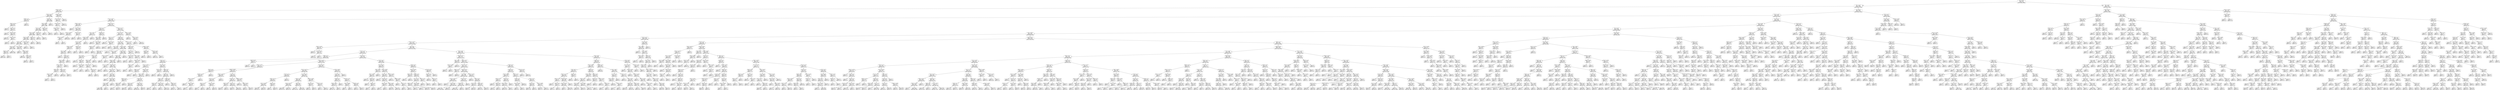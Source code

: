 digraph Tree {
node [shape=box] ;
0 [label="X[6] <= 0.098\ngini = 0.5\nsamples = 67836\nvalue = [33954, 33882]"] ;
1 [label="X[4] <= -0.197\ngini = 0.458\nsamples = 48766\nvalue = [31467, 17299]"] ;
0 -> 1 [labeldistance=2.5, labelangle=45, headlabel="True"] ;
2 [label="X[403] <= 0.001\ngini = 0.017\nsamples = 4013\nvalue = [34, 3979]"] ;
1 -> 2 ;
3 [label="X[348] <= -0.001\ngini = 0.008\nsamples = 3981\nvalue = [16, 3965]"] ;
2 -> 3 ;
4 [label="X[398] <= 0.0\ngini = 0.353\nsamples = 35\nvalue = [8, 27]"] ;
3 -> 4 ;
5 [label="X[532] <= -0.0\ngini = 0.298\nsamples = 33\nvalue = [6, 27]"] ;
4 -> 5 ;
6 [label="gini = 0.0\nsamples = 2\nvalue = [2, 0]"] ;
5 -> 6 ;
7 [label="X[492] <= -0.0\ngini = 0.225\nsamples = 31\nvalue = [4, 27]"] ;
5 -> 7 ;
8 [label="gini = 0.0\nsamples = 2\nvalue = [2, 0]"] ;
7 -> 8 ;
9 [label="X[443] <= 0.005\ngini = 0.128\nsamples = 29\nvalue = [2, 27]"] ;
7 -> 9 ;
10 [label="gini = 0.0\nsamples = 25\nvalue = [0, 25]"] ;
9 -> 10 ;
11 [label="X[283] <= 0.004\ngini = 0.5\nsamples = 4\nvalue = [2, 2]"] ;
9 -> 11 ;
12 [label="gini = 0.0\nsamples = 2\nvalue = [2, 0]"] ;
11 -> 12 ;
13 [label="gini = 0.0\nsamples = 2\nvalue = [0, 2]"] ;
11 -> 13 ;
14 [label="gini = 0.0\nsamples = 2\nvalue = [2, 0]"] ;
4 -> 14 ;
15 [label="X[525] <= 0.0\ngini = 0.004\nsamples = 3946\nvalue = [8, 3938]"] ;
3 -> 15 ;
16 [label="X[52] <= 0.693\ngini = 0.004\nsamples = 3945\nvalue = [7, 3938]"] ;
15 -> 16 ;
17 [label="X[14] <= 0.14\ngini = 0.003\nsamples = 3942\nvalue = [6, 3936]"] ;
16 -> 17 ;
18 [label="X[73] <= 0.031\ngini = 0.003\nsamples = 3935\nvalue = [5, 3930]"] ;
17 -> 18 ;
19 [label="X[423] <= 0.001\ngini = 0.002\nsamples = 3925\nvalue = [4, 3921]"] ;
18 -> 19 ;
20 [label="X[190] <= 0.0\ngini = 0.002\nsamples = 3913\nvalue = [3, 3910]"] ;
19 -> 20 ;
21 [label="X[15] <= -0.47\ngini = 0.001\nsamples = 3843\nvalue = [1, 3842]"] ;
20 -> 21 ;
22 [label="X[468] <= -0.0\ngini = 0.041\nsamples = 48\nvalue = [1, 47]"] ;
21 -> 22 ;
23 [label="gini = 0.0\nsamples = 46\nvalue = [0, 46]"] ;
22 -> 23 ;
24 [label="gini = 0.5\nsamples = 2\nvalue = [1, 1]"] ;
22 -> 24 ;
25 [label="gini = 0.0\nsamples = 3795\nvalue = [0, 3795]"] ;
21 -> 25 ;
26 [label="X[11] <= -0.056\ngini = 0.056\nsamples = 70\nvalue = [2, 68]"] ;
20 -> 26 ;
27 [label="gini = 0.5\nsamples = 2\nvalue = [1, 1]"] ;
26 -> 27 ;
28 [label="X[198] <= 0.001\ngini = 0.029\nsamples = 68\nvalue = [1, 67]"] ;
26 -> 28 ;
29 [label="gini = 0.0\nsamples = 60\nvalue = [0, 60]"] ;
28 -> 29 ;
30 [label="X[417] <= 0.0\ngini = 0.219\nsamples = 8\nvalue = [1, 7]"] ;
28 -> 30 ;
31 [label="gini = 0.0\nsamples = 6\nvalue = [0, 6]"] ;
30 -> 31 ;
32 [label="gini = 0.5\nsamples = 2\nvalue = [1, 1]"] ;
30 -> 32 ;
33 [label="X[263] <= -0.001\ngini = 0.153\nsamples = 12\nvalue = [1, 11]"] ;
19 -> 33 ;
34 [label="gini = 0.0\nsamples = 11\nvalue = [0, 11]"] ;
33 -> 34 ;
35 [label="gini = 0.0\nsamples = 1\nvalue = [1, 0]"] ;
33 -> 35 ;
36 [label="X[258] <= 0.0\ngini = 0.18\nsamples = 10\nvalue = [1, 9]"] ;
18 -> 36 ;
37 [label="gini = 0.0\nsamples = 1\nvalue = [1, 0]"] ;
36 -> 37 ;
38 [label="gini = 0.0\nsamples = 9\nvalue = [0, 9]"] ;
36 -> 38 ;
39 [label="X[762] <= 0.0\ngini = 0.245\nsamples = 7\nvalue = [1, 6]"] ;
17 -> 39 ;
40 [label="gini = 0.0\nsamples = 6\nvalue = [0, 6]"] ;
39 -> 40 ;
41 [label="gini = 0.0\nsamples = 1\nvalue = [1, 0]"] ;
39 -> 41 ;
42 [label="X[440] <= -0.0\ngini = 0.444\nsamples = 3\nvalue = [1, 2]"] ;
16 -> 42 ;
43 [label="gini = 0.0\nsamples = 1\nvalue = [1, 0]"] ;
42 -> 43 ;
44 [label="gini = 0.0\nsamples = 2\nvalue = [0, 2]"] ;
42 -> 44 ;
45 [label="gini = 0.0\nsamples = 1\nvalue = [1, 0]"] ;
15 -> 45 ;
46 [label="X[199] <= -0.005\ngini = 0.492\nsamples = 32\nvalue = [18, 14]"] ;
2 -> 46 ;
47 [label="X[273] <= -0.005\ngini = 0.34\nsamples = 23\nvalue = [18, 5]"] ;
46 -> 47 ;
48 [label="X[145] <= 0.001\ngini = 0.5\nsamples = 10\nvalue = [5, 5]"] ;
47 -> 48 ;
49 [label="X[199] <= -0.077\ngini = 0.278\nsamples = 6\nvalue = [1, 5]"] ;
48 -> 49 ;
50 [label="gini = 0.0\nsamples = 1\nvalue = [1, 0]"] ;
49 -> 50 ;
51 [label="gini = 0.0\nsamples = 5\nvalue = [0, 5]"] ;
49 -> 51 ;
52 [label="gini = 0.0\nsamples = 4\nvalue = [4, 0]"] ;
48 -> 52 ;
53 [label="gini = 0.0\nsamples = 13\nvalue = [13, 0]"] ;
47 -> 53 ;
54 [label="gini = 0.0\nsamples = 9\nvalue = [0, 9]"] ;
46 -> 54 ;
55 [label="X[1] <= 0.503\ngini = 0.418\nsamples = 44753\nvalue = [31433, 13320]"] ;
1 -> 55 ;
56 [label="X[243] <= -0.007\ngini = 0.364\nsamples = 41124\nvalue = [31287, 9837]"] ;
55 -> 56 ;
57 [label="X[11] <= -0.027\ngini = 0.323\nsamples = 2643\nvalue = [535, 2108]"] ;
56 -> 57 ;
58 [label="X[199] <= -0.021\ngini = 0.049\nsamples = 238\nvalue = [232, 6]"] ;
57 -> 58 ;
59 [label="gini = 0.0\nsamples = 2\nvalue = [0, 2]"] ;
58 -> 59 ;
60 [label="X[507] <= 0.027\ngini = 0.033\nsamples = 236\nvalue = [232, 4]"] ;
58 -> 60 ;
61 [label="X[755] <= -0.005\ngini = 0.009\nsamples = 231\nvalue = [230, 1]"] ;
60 -> 61 ;
62 [label="X[275] <= 0.039\ngini = 0.5\nsamples = 2\nvalue = [1, 1]"] ;
61 -> 62 ;
63 [label="gini = 0.0\nsamples = 1\nvalue = [0, 1]"] ;
62 -> 63 ;
64 [label="gini = 0.0\nsamples = 1\nvalue = [1, 0]"] ;
62 -> 64 ;
65 [label="gini = 0.0\nsamples = 229\nvalue = [229, 0]"] ;
61 -> 65 ;
66 [label="X[439] <= -0.007\ngini = 0.48\nsamples = 5\nvalue = [2, 3]"] ;
60 -> 66 ;
67 [label="gini = 0.0\nsamples = 2\nvalue = [2, 0]"] ;
66 -> 67 ;
68 [label="gini = 0.0\nsamples = 3\nvalue = [0, 3]"] ;
66 -> 68 ;
69 [label="X[262] <= -0.012\ngini = 0.22\nsamples = 2405\nvalue = [303, 2102]"] ;
57 -> 69 ;
70 [label="X[734] <= 0.0\ngini = 0.401\nsamples = 173\nvalue = [125, 48]"] ;
69 -> 70 ;
71 [label="X[4] <= 0.765\ngini = 0.193\nsamples = 129\nvalue = [115, 14]"] ;
70 -> 71 ;
72 [label="X[188] <= 0.043\ngini = 0.159\nsamples = 126\nvalue = [115, 11]"] ;
71 -> 72 ;
73 [label="X[175] <= 0.027\ngini = 0.135\nsamples = 124\nvalue = [115, 9]"] ;
72 -> 73 ;
74 [label="X[246] <= 0.139\ngini = 0.109\nsamples = 121\nvalue = [114, 7]"] ;
73 -> 74 ;
75 [label="X[6] <= -0.442\ngini = 0.095\nsamples = 120\nvalue = [114, 6]"] ;
74 -> 75 ;
76 [label="gini = 0.0\nsamples = 1\nvalue = [0, 1]"] ;
75 -> 76 ;
77 [label="X[714] <= 0.0\ngini = 0.081\nsamples = 119\nvalue = [114, 5]"] ;
75 -> 77 ;
78 [label="X[167] <= 0.029\ngini = 0.065\nsamples = 118\nvalue = [114, 4]"] ;
77 -> 78 ;
79 [label="X[248] <= -0.009\ngini = 0.05\nsamples = 117\nvalue = [114, 3]"] ;
78 -> 79 ;
80 [label="X[526] <= 0.0\ngini = 0.408\nsamples = 7\nvalue = [5, 2]"] ;
79 -> 80 ;
81 [label="X[461] <= -0.001\ngini = 0.444\nsamples = 3\nvalue = [1, 2]"] ;
80 -> 81 ;
82 [label="gini = 0.0\nsamples = 1\nvalue = [1, 0]"] ;
81 -> 82 ;
83 [label="gini = 0.0\nsamples = 2\nvalue = [0, 2]"] ;
81 -> 83 ;
84 [label="gini = 0.0\nsamples = 4\nvalue = [4, 0]"] ;
80 -> 84 ;
85 [label="X[334] <= 0.141\ngini = 0.018\nsamples = 110\nvalue = [109, 1]"] ;
79 -> 85 ;
86 [label="gini = 0.0\nsamples = 108\nvalue = [108, 0]"] ;
85 -> 86 ;
87 [label="gini = 0.5\nsamples = 2\nvalue = [1, 1]"] ;
85 -> 87 ;
88 [label="gini = 0.0\nsamples = 1\nvalue = [0, 1]"] ;
78 -> 88 ;
89 [label="gini = 0.0\nsamples = 1\nvalue = [0, 1]"] ;
77 -> 89 ;
90 [label="gini = 0.0\nsamples = 1\nvalue = [0, 1]"] ;
74 -> 90 ;
91 [label="X[354] <= -0.0\ngini = 0.444\nsamples = 3\nvalue = [1, 2]"] ;
73 -> 91 ;
92 [label="gini = 0.0\nsamples = 1\nvalue = [1, 0]"] ;
91 -> 92 ;
93 [label="gini = 0.0\nsamples = 2\nvalue = [0, 2]"] ;
91 -> 93 ;
94 [label="gini = 0.0\nsamples = 2\nvalue = [0, 2]"] ;
72 -> 94 ;
95 [label="gini = 0.0\nsamples = 3\nvalue = [0, 3]"] ;
71 -> 95 ;
96 [label="X[1084] <= 0.0\ngini = 0.351\nsamples = 44\nvalue = [10, 34]"] ;
70 -> 96 ;
97 [label="X[91] <= 0.005\ngini = 0.188\nsamples = 38\nvalue = [4, 34]"] ;
96 -> 97 ;
98 [label="gini = 0.0\nsamples = 27\nvalue = [0, 27]"] ;
97 -> 98 ;
99 [label="X[52] <= 0.003\ngini = 0.463\nsamples = 11\nvalue = [4, 7]"] ;
97 -> 99 ;
100 [label="X[1082] <= -0.0\ngini = 0.32\nsamples = 5\nvalue = [4, 1]"] ;
99 -> 100 ;
101 [label="gini = 0.0\nsamples = 1\nvalue = [0, 1]"] ;
100 -> 101 ;
102 [label="gini = 0.0\nsamples = 4\nvalue = [4, 0]"] ;
100 -> 102 ;
103 [label="gini = 0.0\nsamples = 6\nvalue = [0, 6]"] ;
99 -> 103 ;
104 [label="gini = 0.0\nsamples = 6\nvalue = [6, 0]"] ;
96 -> 104 ;
105 [label="X[262] <= 0.123\ngini = 0.147\nsamples = 2232\nvalue = [178, 2054]"] ;
69 -> 105 ;
106 [label="X[147] <= -0.087\ngini = 0.112\nsamples = 2177\nvalue = [130, 2047]"] ;
105 -> 106 ;
107 [label="X[311] <= -0.0\ngini = 0.111\nsamples = 34\nvalue = [32, 2]"] ;
106 -> 107 ;
108 [label="gini = 0.0\nsamples = 31\nvalue = [31, 0]"] ;
107 -> 108 ;
109 [label="X[344] <= -0.001\ngini = 0.444\nsamples = 3\nvalue = [1, 2]"] ;
107 -> 109 ;
110 [label="gini = 0.0\nsamples = 2\nvalue = [0, 2]"] ;
109 -> 110 ;
111 [label="gini = 0.0\nsamples = 1\nvalue = [1, 0]"] ;
109 -> 111 ;
112 [label="X[538] <= 0.0\ngini = 0.087\nsamples = 2143\nvalue = [98, 2045]"] ;
106 -> 112 ;
113 [label="X[221] <= -0.07\ngini = 0.045\nsamples = 2044\nvalue = [47, 1997]"] ;
112 -> 113 ;
114 [label="X[23] <= 0.071\ngini = 0.493\nsamples = 50\nvalue = [22, 28]"] ;
113 -> 114 ;
115 [label="X[536] <= 0.0\ngini = 0.388\nsamples = 38\nvalue = [10, 28]"] ;
114 -> 115 ;
116 [label="X[7] <= 0.222\ngini = 0.153\nsamples = 24\nvalue = [2, 22]"] ;
115 -> 116 ;
117 [label="gini = 0.0\nsamples = 19\nvalue = [0, 19]"] ;
116 -> 117 ;
118 [label="X[483] <= 0.0\ngini = 0.48\nsamples = 5\nvalue = [2, 3]"] ;
116 -> 118 ;
119 [label="gini = 0.0\nsamples = 2\nvalue = [0, 2]"] ;
118 -> 119 ;
120 [label="X[325] <= 0.003\ngini = 0.444\nsamples = 3\nvalue = [2, 1]"] ;
118 -> 120 ;
121 [label="gini = 0.5\nsamples = 2\nvalue = [1, 1]"] ;
120 -> 121 ;
122 [label="gini = 0.0\nsamples = 1\nvalue = [1, 0]"] ;
120 -> 122 ;
123 [label="X[622] <= -0.0\ngini = 0.49\nsamples = 14\nvalue = [8, 6]"] ;
115 -> 123 ;
124 [label="X[82] <= -0.02\ngini = 0.48\nsamples = 10\nvalue = [4, 6]"] ;
123 -> 124 ;
125 [label="X[502] <= 0.003\ngini = 0.5\nsamples = 8\nvalue = [4, 4]"] ;
124 -> 125 ;
126 [label="gini = 0.0\nsamples = 2\nvalue = [2, 0]"] ;
125 -> 126 ;
127 [label="X[1114] <= -0.0\ngini = 0.444\nsamples = 6\nvalue = [2, 4]"] ;
125 -> 127 ;
128 [label="gini = 0.0\nsamples = 2\nvalue = [0, 2]"] ;
127 -> 128 ;
129 [label="gini = 0.5\nsamples = 4\nvalue = [2, 2]"] ;
127 -> 129 ;
130 [label="gini = 0.0\nsamples = 2\nvalue = [0, 2]"] ;
124 -> 130 ;
131 [label="gini = 0.0\nsamples = 4\nvalue = [4, 0]"] ;
123 -> 131 ;
132 [label="gini = 0.0\nsamples = 12\nvalue = [12, 0]"] ;
114 -> 132 ;
133 [label="X[179] <= -0.094\ngini = 0.025\nsamples = 1994\nvalue = [25, 1969]"] ;
113 -> 133 ;
134 [label="X[187] <= -0.001\ngini = 0.444\nsamples = 9\nvalue = [6, 3]"] ;
133 -> 134 ;
135 [label="X[244] <= -0.004\ngini = 0.375\nsamples = 4\nvalue = [1, 3]"] ;
134 -> 135 ;
136 [label="gini = 0.0\nsamples = 3\nvalue = [0, 3]"] ;
135 -> 136 ;
137 [label="gini = 0.0\nsamples = 1\nvalue = [1, 0]"] ;
135 -> 137 ;
138 [label="gini = 0.0\nsamples = 5\nvalue = [5, 0]"] ;
134 -> 138 ;
139 [label="X[204] <= 0.206\ngini = 0.019\nsamples = 1985\nvalue = [19, 1966]"] ;
133 -> 139 ;
140 [label="X[246] <= 0.13\ngini = 0.016\nsamples = 1982\nvalue = [16, 1966]"] ;
139 -> 140 ;
141 [label="X[534] <= -0.007\ngini = 0.014\nsamples = 1980\nvalue = [14, 1966]"] ;
140 -> 141 ;
142 [label="X[117] <= 0.026\ngini = 0.5\nsamples = 6\nvalue = [3, 3]"] ;
141 -> 142 ;
143 [label="gini = 0.0\nsamples = 3\nvalue = [0, 3]"] ;
142 -> 143 ;
144 [label="gini = 0.0\nsamples = 3\nvalue = [3, 0]"] ;
142 -> 144 ;
145 [label="X[288] <= 0.029\ngini = 0.011\nsamples = 1974\nvalue = [11, 1963]"] ;
141 -> 145 ;
146 [label="X[101] <= -0.154\ngini = 0.01\nsamples = 1973\nvalue = [10, 1963]"] ;
145 -> 146 ;
147 [label="gini = 0.0\nsamples = 1\nvalue = [1, 0]"] ;
146 -> 147 ;
148 [label="X[597] <= -0.0\ngini = 0.009\nsamples = 1972\nvalue = [9, 1963]"] ;
146 -> 148 ;
149 [label="gini = 0.0\nsamples = 1\nvalue = [1, 0]"] ;
148 -> 149 ;
150 [label="X[313] <= 0.155\ngini = 0.008\nsamples = 1971\nvalue = [8, 1963]"] ;
148 -> 150 ;
151 [label="X[3] <= 0.356\ngini = 0.007\nsamples = 1970\nvalue = [7, 1963]"] ;
150 -> 151 ;
152 [label="gini = 0.006\nsamples = 1969\nvalue = [6, 1963]"] ;
151 -> 152 ;
153 [label="gini = 0.0\nsamples = 1\nvalue = [1, 0]"] ;
151 -> 153 ;
154 [label="gini = 0.0\nsamples = 1\nvalue = [1, 0]"] ;
150 -> 154 ;
155 [label="gini = 0.0\nsamples = 1\nvalue = [1, 0]"] ;
145 -> 155 ;
156 [label="gini = 0.0\nsamples = 2\nvalue = [2, 0]"] ;
140 -> 156 ;
157 [label="gini = 0.0\nsamples = 3\nvalue = [3, 0]"] ;
139 -> 157 ;
158 [label="X[370] <= -0.001\ngini = 0.5\nsamples = 99\nvalue = [51, 48]"] ;
112 -> 158 ;
159 [label="X[208] <= 0.014\ngini = 0.332\nsamples = 57\nvalue = [45, 12]"] ;
158 -> 159 ;
160 [label="X[93] <= 0.024\ngini = 0.5\nsamples = 24\nvalue = [12, 12]"] ;
159 -> 160 ;
161 [label="X[54] <= -0.006\ngini = 0.18\nsamples = 10\nvalue = [1, 9]"] ;
160 -> 161 ;
162 [label="gini = 0.0\nsamples = 9\nvalue = [0, 9]"] ;
161 -> 162 ;
163 [label="gini = 0.0\nsamples = 1\nvalue = [1, 0]"] ;
161 -> 163 ;
164 [label="X[7] <= 0.391\ngini = 0.337\nsamples = 14\nvalue = [11, 3]"] ;
160 -> 164 ;
165 [label="X[238] <= -0.003\ngini = 0.153\nsamples = 12\nvalue = [11, 1]"] ;
164 -> 165 ;
166 [label="X[424] <= -0.0\ngini = 0.5\nsamples = 2\nvalue = [1, 1]"] ;
165 -> 166 ;
167 [label="gini = 0.0\nsamples = 1\nvalue = [0, 1]"] ;
166 -> 167 ;
168 [label="gini = 0.0\nsamples = 1\nvalue = [1, 0]"] ;
166 -> 168 ;
169 [label="gini = 0.0\nsamples = 10\nvalue = [10, 0]"] ;
165 -> 169 ;
170 [label="gini = 0.0\nsamples = 2\nvalue = [0, 2]"] ;
164 -> 170 ;
171 [label="gini = 0.0\nsamples = 33\nvalue = [33, 0]"] ;
159 -> 171 ;
172 [label="X[308] <= -0.001\ngini = 0.245\nsamples = 42\nvalue = [6, 36]"] ;
158 -> 172 ;
173 [label="X[528] <= 0.0\ngini = 0.408\nsamples = 7\nvalue = [5, 2]"] ;
172 -> 173 ;
174 [label="gini = 0.0\nsamples = 5\nvalue = [5, 0]"] ;
173 -> 174 ;
175 [label="gini = 0.0\nsamples = 2\nvalue = [0, 2]"] ;
173 -> 175 ;
176 [label="X[182] <= 0.02\ngini = 0.056\nsamples = 35\nvalue = [1, 34]"] ;
172 -> 176 ;
177 [label="gini = 0.0\nsamples = 34\nvalue = [0, 34]"] ;
176 -> 177 ;
178 [label="gini = 0.0\nsamples = 1\nvalue = [1, 0]"] ;
176 -> 178 ;
179 [label="X[61] <= -0.043\ngini = 0.222\nsamples = 55\nvalue = [48, 7]"] ;
105 -> 179 ;
180 [label="gini = 0.0\nsamples = 6\nvalue = [0, 6]"] ;
179 -> 180 ;
181 [label="X[26] <= -0.034\ngini = 0.04\nsamples = 49\nvalue = [48, 1]"] ;
179 -> 181 ;
182 [label="gini = 0.0\nsamples = 1\nvalue = [0, 1]"] ;
181 -> 182 ;
183 [label="gini = 0.0\nsamples = 48\nvalue = [48, 0]"] ;
181 -> 183 ;
184 [label="X[12] <= 0.313\ngini = 0.321\nsamples = 38481\nvalue = [30752, 7729]"] ;
56 -> 184 ;
185 [label="X[274] <= 0.001\ngini = 0.287\nsamples = 36771\nvalue = [30384, 6387]"] ;
184 -> 185 ;
186 [label="X[2] <= 0.719\ngini = 0.265\nsamples = 35906\nvalue = [30253, 5653]"] ;
185 -> 186 ;
187 [label="X[21] <= 0.008\ngini = 0.244\nsamples = 34114\nvalue = [29269, 4845]"] ;
186 -> 187 ;
188 [label="X[118] <= 0.178\ngini = 0.168\nsamples = 19158\nvalue = [17389, 1769]"] ;
187 -> 188 ;
189 [label="X[197] <= -0.033\ngini = 0.16\nsamples = 19003\nvalue = [17334, 1669]"] ;
188 -> 189 ;
190 [label="X[240] <= -0.023\ngini = 0.222\nsamples = 55\nvalue = [7, 48]"] ;
189 -> 190 ;
191 [label="gini = 0.0\nsamples = 6\nvalue = [6, 0]"] ;
190 -> 191 ;
192 [label="X[756] <= 0.004\ngini = 0.04\nsamples = 49\nvalue = [1, 48]"] ;
190 -> 192 ;
193 [label="gini = 0.0\nsamples = 48\nvalue = [0, 48]"] ;
192 -> 193 ;
194 [label="gini = 0.0\nsamples = 1\nvalue = [1, 0]"] ;
192 -> 194 ;
195 [label="X[9] <= -0.29\ngini = 0.156\nsamples = 18948\nvalue = [17327, 1621]"] ;
189 -> 195 ;
196 [label="X[773] <= -0.0\ngini = 0.291\nsamples = 2557\nvalue = [2106, 451]"] ;
195 -> 196 ;
197 [label="X[398] <= 0.0\ngini = 0.168\nsamples = 963\nvalue = [874, 89]"] ;
196 -> 197 ;
198 [label="X[370] <= 0.0\ngini = 0.162\nsamples = 958\nvalue = [873, 85]"] ;
197 -> 198 ;
199 [label="X[24] <= -0.093\ngini = 0.117\nsamples = 721\nvalue = [676, 45]"] ;
198 -> 199 ;
200 [label="X[486] <= 0.0\ngini = 0.444\nsamples = 6\nvalue = [2, 4]"] ;
199 -> 200 ;
201 [label="gini = 0.0\nsamples = 4\nvalue = [0, 4]"] ;
200 -> 201 ;
202 [label="gini = 0.0\nsamples = 2\nvalue = [2, 0]"] ;
200 -> 202 ;
203 [label="X[532] <= 0.001\ngini = 0.108\nsamples = 715\nvalue = [674, 41]"] ;
199 -> 203 ;
204 [label="X[66] <= -0.162\ngini = 0.103\nsamples = 713\nvalue = [674, 39]"] ;
203 -> 204 ;
205 [label="X[603] <= -0.0\ngini = 0.486\nsamples = 12\nvalue = [7, 5]"] ;
204 -> 205 ;
206 [label="X[291] <= 0.0\ngini = 0.408\nsamples = 7\nvalue = [2, 5]"] ;
205 -> 206 ;
207 [label="gini = 0.0\nsamples = 4\nvalue = [0, 4]"] ;
206 -> 207 ;
208 [label="gini = 0.444\nsamples = 3\nvalue = [2, 1]"] ;
206 -> 208 ;
209 [label="gini = 0.0\nsamples = 5\nvalue = [5, 0]"] ;
205 -> 209 ;
210 [label="X[769] <= -0.0\ngini = 0.092\nsamples = 701\nvalue = [667, 34]"] ;
204 -> 210 ;
211 [label="X[315] <= 0.0\ngini = 0.367\nsamples = 33\nvalue = [25, 8]"] ;
210 -> 211 ;
212 [label="gini = 0.444\nsamples = 24\nvalue = [16, 8]"] ;
211 -> 212 ;
213 [label="gini = 0.0\nsamples = 9\nvalue = [9, 0]"] ;
211 -> 213 ;
214 [label="X[58] <= 0.157\ngini = 0.075\nsamples = 668\nvalue = [642, 26]"] ;
210 -> 214 ;
215 [label="gini = 0.07\nsamples = 665\nvalue = [641, 24]"] ;
214 -> 215 ;
216 [label="gini = 0.444\nsamples = 3\nvalue = [1, 2]"] ;
214 -> 216 ;
217 [label="gini = 0.0\nsamples = 2\nvalue = [0, 2]"] ;
203 -> 217 ;
218 [label="X[82] <= -0.042\ngini = 0.281\nsamples = 237\nvalue = [197, 40]"] ;
198 -> 218 ;
219 [label="X[1101] <= 0.0\ngini = 0.444\nsamples = 6\nvalue = [2, 4]"] ;
218 -> 219 ;
220 [label="gini = 0.0\nsamples = 2\nvalue = [2, 0]"] ;
219 -> 220 ;
221 [label="gini = 0.0\nsamples = 4\nvalue = [0, 4]"] ;
219 -> 221 ;
222 [label="X[356] <= 0.0\ngini = 0.263\nsamples = 231\nvalue = [195, 36]"] ;
218 -> 222 ;
223 [label="X[238] <= 0.0\ngini = 0.248\nsamples = 228\nvalue = [195, 33]"] ;
222 -> 223 ;
224 [label="X[481] <= -0.0\ngini = 0.157\nsamples = 151\nvalue = [138, 13]"] ;
223 -> 224 ;
225 [label="X[326] <= 0.0\ngini = 0.48\nsamples = 5\nvalue = [2, 3]"] ;
224 -> 225 ;
226 [label="gini = 0.0\nsamples = 2\nvalue = [2, 0]"] ;
225 -> 226 ;
227 [label="gini = 0.0\nsamples = 3\nvalue = [0, 3]"] ;
225 -> 227 ;
228 [label="X[109] <= -0.073\ngini = 0.128\nsamples = 146\nvalue = [136, 10]"] ;
224 -> 228 ;
229 [label="gini = 0.0\nsamples = 1\nvalue = [0, 1]"] ;
228 -> 229 ;
230 [label="gini = 0.116\nsamples = 145\nvalue = [136, 9]"] ;
228 -> 230 ;
231 [label="X[238] <= 0.0\ngini = 0.385\nsamples = 77\nvalue = [57, 20]"] ;
223 -> 231 ;
232 [label="gini = 0.0\nsamples = 4\nvalue = [0, 4]"] ;
231 -> 232 ;
233 [label="X[604] <= 0.0\ngini = 0.342\nsamples = 73\nvalue = [57, 16]"] ;
231 -> 233 ;
234 [label="gini = 0.317\nsamples = 71\nvalue = [57, 14]"] ;
233 -> 234 ;
235 [label="gini = 0.0\nsamples = 2\nvalue = [0, 2]"] ;
233 -> 235 ;
236 [label="gini = 0.0\nsamples = 3\nvalue = [0, 3]"] ;
222 -> 236 ;
237 [label="X[611] <= -0.0\ngini = 0.32\nsamples = 5\nvalue = [1, 4]"] ;
197 -> 237 ;
238 [label="gini = 0.0\nsamples = 4\nvalue = [0, 4]"] ;
237 -> 238 ;
239 [label="gini = 0.0\nsamples = 1\nvalue = [1, 0]"] ;
237 -> 239 ;
240 [label="X[53] <= 0.011\ngini = 0.351\nsamples = 1594\nvalue = [1232, 362]"] ;
196 -> 240 ;
241 [label="X[162] <= -0.004\ngini = 0.318\nsamples = 1390\nvalue = [1114, 276]"] ;
240 -> 241 ;
242 [label="X[349] <= -0.001\ngini = 0.21\nsamples = 419\nvalue = [369, 50]"] ;
241 -> 242 ;
243 [label="X[412] <= 0.0\ngini = 0.486\nsamples = 12\nvalue = [5, 7]"] ;
242 -> 243 ;
244 [label="X[1060] <= -0.0\ngini = 0.346\nsamples = 9\nvalue = [2, 7]"] ;
243 -> 244 ;
245 [label="X[407] <= 0.004\ngini = 0.5\nsamples = 4\nvalue = [2, 2]"] ;
244 -> 245 ;
246 [label="gini = 0.0\nsamples = 1\nvalue = [0, 1]"] ;
245 -> 246 ;
247 [label="X[333] <= -0.001\ngini = 0.444\nsamples = 3\nvalue = [2, 1]"] ;
245 -> 247 ;
248 [label="gini = 0.0\nsamples = 1\nvalue = [1, 0]"] ;
247 -> 248 ;
249 [label="gini = 0.5\nsamples = 2\nvalue = [1, 1]"] ;
247 -> 249 ;
250 [label="gini = 0.0\nsamples = 5\nvalue = [0, 5]"] ;
244 -> 250 ;
251 [label="gini = 0.0\nsamples = 3\nvalue = [3, 0]"] ;
243 -> 251 ;
252 [label="X[309] <= -0.002\ngini = 0.189\nsamples = 407\nvalue = [364, 43]"] ;
242 -> 252 ;
253 [label="X[309] <= -0.002\ngini = 0.362\nsamples = 59\nvalue = [45, 14]"] ;
252 -> 253 ;
254 [label="X[775] <= -0.0\ngini = 0.298\nsamples = 55\nvalue = [45, 10]"] ;
253 -> 254 ;
255 [label="X[314] <= -0.0\ngini = 0.375\nsamples = 4\nvalue = [1, 3]"] ;
254 -> 255 ;
256 [label="gini = 0.0\nsamples = 1\nvalue = [1, 0]"] ;
255 -> 256 ;
257 [label="gini = 0.0\nsamples = 3\nvalue = [0, 3]"] ;
255 -> 257 ;
258 [label="X[222] <= -0.003\ngini = 0.237\nsamples = 51\nvalue = [44, 7]"] ;
254 -> 258 ;
259 [label="gini = 0.5\nsamples = 6\nvalue = [3, 3]"] ;
258 -> 259 ;
260 [label="gini = 0.162\nsamples = 45\nvalue = [41, 4]"] ;
258 -> 260 ;
261 [label="gini = 0.0\nsamples = 4\nvalue = [0, 4]"] ;
253 -> 261 ;
262 [label="X[374] <= 0.0\ngini = 0.153\nsamples = 348\nvalue = [319, 29]"] ;
252 -> 262 ;
263 [label="X[729] <= -0.0\ngini = 0.13\nsamples = 330\nvalue = [307, 23]"] ;
262 -> 263 ;
264 [label="X[497] <= 0.0\ngini = 0.48\nsamples = 5\nvalue = [2, 3]"] ;
263 -> 264 ;
265 [label="gini = 0.444\nsamples = 3\nvalue = [2, 1]"] ;
264 -> 265 ;
266 [label="gini = 0.0\nsamples = 2\nvalue = [0, 2]"] ;
264 -> 266 ;
267 [label="X[419] <= -0.0\ngini = 0.116\nsamples = 325\nvalue = [305, 20]"] ;
263 -> 267 ;
268 [label="gini = 0.444\nsamples = 3\nvalue = [1, 2]"] ;
267 -> 268 ;
269 [label="gini = 0.106\nsamples = 322\nvalue = [304, 18]"] ;
267 -> 269 ;
270 [label="X[396] <= -0.002\ngini = 0.444\nsamples = 18\nvalue = [12, 6]"] ;
262 -> 270 ;
271 [label="gini = 0.0\nsamples = 10\nvalue = [10, 0]"] ;
270 -> 271 ;
272 [label="X[83] <= 0.014\ngini = 0.375\nsamples = 8\nvalue = [2, 6]"] ;
270 -> 272 ;
273 [label="gini = 0.0\nsamples = 5\nvalue = [0, 5]"] ;
272 -> 273 ;
274 [label="gini = 0.444\nsamples = 3\nvalue = [2, 1]"] ;
272 -> 274 ;
275 [label="X[164] <= 0.001\ngini = 0.357\nsamples = 971\nvalue = [745, 226]"] ;
241 -> 275 ;
276 [label="X[115] <= -0.011\ngini = 0.383\nsamples = 799\nvalue = [593, 206]"] ;
275 -> 276 ;
277 [label="X[718] <= 0.0\ngini = 0.482\nsamples = 99\nvalue = [59, 40]"] ;
276 -> 277 ;
278 [label="X[621] <= 0.0\ngini = 0.467\nsamples = 94\nvalue = [59, 35]"] ;
277 -> 278 ;
279 [label="X[12] <= -0.096\ngini = 0.442\nsamples = 85\nvalue = [57, 28]"] ;
278 -> 279 ;
280 [label="gini = 0.499\nsamples = 44\nvalue = [23, 21]"] ;
279 -> 280 ;
281 [label="gini = 0.283\nsamples = 41\nvalue = [34, 7]"] ;
279 -> 281 ;
282 [label="X[300] <= -0.0\ngini = 0.346\nsamples = 9\nvalue = [2, 7]"] ;
278 -> 282 ;
283 [label="gini = 0.0\nsamples = 1\nvalue = [1, 0]"] ;
282 -> 283 ;
284 [label="gini = 0.219\nsamples = 8\nvalue = [1, 7]"] ;
282 -> 284 ;
285 [label="gini = 0.0\nsamples = 5\nvalue = [0, 5]"] ;
277 -> 285 ;
286 [label="X[115] <= 0.016\ngini = 0.362\nsamples = 700\nvalue = [534, 166]"] ;
276 -> 286 ;
287 [label="X[320] <= -0.0\ngini = 0.352\nsamples = 681\nvalue = [526, 155]"] ;
286 -> 287 ;
288 [label="X[144] <= 0.019\ngini = 0.412\nsamples = 303\nvalue = [215, 88]"] ;
287 -> 288 ;
289 [label="gini = 0.393\nsamples = 283\nvalue = [207, 76]"] ;
288 -> 289 ;
290 [label="gini = 0.48\nsamples = 20\nvalue = [8, 12]"] ;
288 -> 290 ;
291 [label="X[82] <= -0.0\ngini = 0.292\nsamples = 378\nvalue = [311, 67]"] ;
287 -> 291 ;
292 [label="gini = 0.2\nsamples = 160\nvalue = [142, 18]"] ;
291 -> 292 ;
293 [label="gini = 0.348\nsamples = 218\nvalue = [169, 49]"] ;
291 -> 293 ;
294 [label="X[159] <= -0.003\ngini = 0.488\nsamples = 19\nvalue = [8, 11]"] ;
286 -> 294 ;
295 [label="X[1120] <= -0.0\ngini = 0.463\nsamples = 11\nvalue = [7, 4]"] ;
294 -> 295 ;
296 [label="gini = 0.0\nsamples = 6\nvalue = [6, 0]"] ;
295 -> 296 ;
297 [label="gini = 0.32\nsamples = 5\nvalue = [1, 4]"] ;
295 -> 297 ;
298 [label="X[752] <= -0.0\ngini = 0.219\nsamples = 8\nvalue = [1, 7]"] ;
294 -> 298 ;
299 [label="gini = 0.5\nsamples = 2\nvalue = [1, 1]"] ;
298 -> 299 ;
300 [label="gini = 0.0\nsamples = 6\nvalue = [0, 6]"] ;
298 -> 300 ;
301 [label="X[78] <= 0.002\ngini = 0.206\nsamples = 172\nvalue = [152, 20]"] ;
275 -> 301 ;
302 [label="X[732] <= 0.0\ngini = 0.189\nsamples = 170\nvalue = [152, 18]"] ;
301 -> 302 ;
303 [label="X[336] <= 0.0\ngini = 0.145\nsamples = 153\nvalue = [141, 12]"] ;
302 -> 303 ;
304 [label="X[349] <= 0.001\ngini = 0.134\nsamples = 152\nvalue = [141, 11]"] ;
303 -> 304 ;
305 [label="gini = 0.124\nsamples = 151\nvalue = [141, 10]"] ;
304 -> 305 ;
306 [label="gini = 0.0\nsamples = 1\nvalue = [0, 1]"] ;
304 -> 306 ;
307 [label="gini = 0.0\nsamples = 1\nvalue = [0, 1]"] ;
303 -> 307 ;
308 [label="X[1079] <= -0.0\ngini = 0.457\nsamples = 17\nvalue = [11, 6]"] ;
302 -> 308 ;
309 [label="X[31] <= -0.006\ngini = 0.198\nsamples = 9\nvalue = [8, 1]"] ;
308 -> 309 ;
310 [label="gini = 0.0\nsamples = 7\nvalue = [7, 0]"] ;
309 -> 310 ;
311 [label="gini = 0.5\nsamples = 2\nvalue = [1, 1]"] ;
309 -> 311 ;
312 [label="X[1065] <= -0.0\ngini = 0.469\nsamples = 8\nvalue = [3, 5]"] ;
308 -> 312 ;
313 [label="gini = 0.0\nsamples = 4\nvalue = [0, 4]"] ;
312 -> 313 ;
314 [label="gini = 0.375\nsamples = 4\nvalue = [3, 1]"] ;
312 -> 314 ;
315 [label="gini = 0.0\nsamples = 2\nvalue = [0, 2]"] ;
301 -> 315 ;
316 [label="X[127] <= 0.0\ngini = 0.488\nsamples = 204\nvalue = [118, 86]"] ;
240 -> 316 ;
317 [label="X[37] <= -0.014\ngini = 0.494\nsamples = 121\nvalue = [54, 67]"] ;
316 -> 317 ;
318 [label="X[59] <= 0.012\ngini = 0.227\nsamples = 23\nvalue = [3, 20]"] ;
317 -> 318 ;
319 [label="X[97] <= 0.011\ngini = 0.165\nsamples = 22\nvalue = [2, 20]"] ;
318 -> 319 ;
320 [label="gini = 0.0\nsamples = 16\nvalue = [0, 16]"] ;
319 -> 320 ;
321 [label="X[352] <= 0.0\ngini = 0.444\nsamples = 6\nvalue = [2, 4]"] ;
319 -> 321 ;
322 [label="gini = 0.0\nsamples = 1\nvalue = [1, 0]"] ;
321 -> 322 ;
323 [label="X[283] <= 0.0\ngini = 0.32\nsamples = 5\nvalue = [1, 4]"] ;
321 -> 323 ;
324 [label="gini = 0.5\nsamples = 2\nvalue = [1, 1]"] ;
323 -> 324 ;
325 [label="gini = 0.0\nsamples = 3\nvalue = [0, 3]"] ;
323 -> 325 ;
326 [label="gini = 0.0\nsamples = 1\nvalue = [1, 0]"] ;
318 -> 326 ;
327 [label="X[311] <= 0.002\ngini = 0.499\nsamples = 98\nvalue = [51, 47]"] ;
317 -> 327 ;
328 [label="X[284] <= -0.0\ngini = 0.495\nsamples = 82\nvalue = [37, 45]"] ;
327 -> 328 ;
329 [label="gini = 0.0\nsamples = 6\nvalue = [6, 0]"] ;
328 -> 329 ;
330 [label="X[1076] <= -0.0\ngini = 0.483\nsamples = 76\nvalue = [31, 45]"] ;
328 -> 330 ;
331 [label="X[93] <= 0.019\ngini = 0.219\nsamples = 8\nvalue = [7, 1]"] ;
330 -> 331 ;
332 [label="gini = 0.0\nsamples = 7\nvalue = [7, 0]"] ;
331 -> 332 ;
333 [label="gini = 0.0\nsamples = 1\nvalue = [0, 1]"] ;
331 -> 333 ;
334 [label="X[39] <= 0.002\ngini = 0.457\nsamples = 68\nvalue = [24, 44]"] ;
330 -> 334 ;
335 [label="gini = 0.488\nsamples = 19\nvalue = [11, 8]"] ;
334 -> 335 ;
336 [label="gini = 0.39\nsamples = 49\nvalue = [13, 36]"] ;
334 -> 336 ;
337 [label="X[133] <= 0.029\ngini = 0.219\nsamples = 16\nvalue = [14, 2]"] ;
327 -> 337 ;
338 [label="gini = 0.0\nsamples = 13\nvalue = [13, 0]"] ;
337 -> 338 ;
339 [label="X[368] <= -0.002\ngini = 0.444\nsamples = 3\nvalue = [1, 2]"] ;
337 -> 339 ;
340 [label="gini = 0.0\nsamples = 1\nvalue = [0, 1]"] ;
339 -> 340 ;
341 [label="X[315] <= -0.0\ngini = 0.5\nsamples = 2\nvalue = [1, 1]"] ;
339 -> 341 ;
342 [label="gini = 0.0\nsamples = 1\nvalue = [1, 0]"] ;
341 -> 342 ;
343 [label="gini = 0.0\nsamples = 1\nvalue = [0, 1]"] ;
341 -> 343 ;
344 [label="X[420] <= 0.0\ngini = 0.353\nsamples = 83\nvalue = [64, 19]"] ;
316 -> 344 ;
345 [label="X[185] <= -0.002\ngini = 0.281\nsamples = 71\nvalue = [59, 12]"] ;
344 -> 345 ;
346 [label="X[382] <= -0.0\ngini = 0.444\nsamples = 6\nvalue = [2, 4]"] ;
345 -> 346 ;
347 [label="gini = 0.0\nsamples = 4\nvalue = [0, 4]"] ;
346 -> 347 ;
348 [label="gini = 0.0\nsamples = 2\nvalue = [2, 0]"] ;
346 -> 348 ;
349 [label="X[1084] <= 0.0\ngini = 0.216\nsamples = 65\nvalue = [57, 8]"] ;
345 -> 349 ;
350 [label="X[7] <= -0.174\ngini = 0.158\nsamples = 58\nvalue = [53, 5]"] ;
349 -> 350 ;
351 [label="X[628] <= -0.0\ngini = 0.444\nsamples = 6\nvalue = [4, 2]"] ;
350 -> 351 ;
352 [label="gini = 0.0\nsamples = 4\nvalue = [4, 0]"] ;
351 -> 352 ;
353 [label="gini = 0.0\nsamples = 2\nvalue = [0, 2]"] ;
351 -> 353 ;
354 [label="X[76] <= 0.069\ngini = 0.109\nsamples = 52\nvalue = [49, 3]"] ;
350 -> 354 ;
355 [label="gini = 0.043\nsamples = 46\nvalue = [45, 1]"] ;
354 -> 355 ;
356 [label="gini = 0.444\nsamples = 6\nvalue = [4, 2]"] ;
354 -> 356 ;
357 [label="X[614] <= -0.0\ngini = 0.49\nsamples = 7\nvalue = [4, 3]"] ;
349 -> 357 ;
358 [label="gini = 0.0\nsamples = 4\nvalue = [4, 0]"] ;
357 -> 358 ;
359 [label="gini = 0.0\nsamples = 3\nvalue = [0, 3]"] ;
357 -> 359 ;
360 [label="X[1126] <= -0.0\ngini = 0.486\nsamples = 12\nvalue = [5, 7]"] ;
344 -> 360 ;
361 [label="X[616] <= -0.0\ngini = 0.219\nsamples = 8\nvalue = [1, 7]"] ;
360 -> 361 ;
362 [label="gini = 0.0\nsamples = 6\nvalue = [0, 6]"] ;
361 -> 362 ;
363 [label="X[419] <= 0.0\ngini = 0.5\nsamples = 2\nvalue = [1, 1]"] ;
361 -> 363 ;
364 [label="gini = 0.0\nsamples = 1\nvalue = [0, 1]"] ;
363 -> 364 ;
365 [label="gini = 0.0\nsamples = 1\nvalue = [1, 0]"] ;
363 -> 365 ;
366 [label="gini = 0.0\nsamples = 4\nvalue = [4, 0]"] ;
360 -> 366 ;
367 [label="X[36] <= 0.644\ngini = 0.133\nsamples = 16391\nvalue = [15221, 1170]"] ;
195 -> 367 ;
368 [label="X[260] <= -0.015\ngini = 0.12\nsamples = 15734\nvalue = [14722, 1012]"] ;
367 -> 368 ;
369 [label="X[8] <= -0.06\ngini = 0.291\nsamples = 34\nvalue = [6, 28]"] ;
368 -> 369 ;
370 [label="X[314] <= 0.017\ngini = 0.245\nsamples = 7\nvalue = [6, 1]"] ;
369 -> 370 ;
371 [label="gini = 0.0\nsamples = 6\nvalue = [6, 0]"] ;
370 -> 371 ;
372 [label="gini = 0.0\nsamples = 1\nvalue = [0, 1]"] ;
370 -> 372 ;
373 [label="gini = 0.0\nsamples = 27\nvalue = [0, 27]"] ;
369 -> 373 ;
374 [label="X[454] <= 0.001\ngini = 0.117\nsamples = 15700\nvalue = [14716, 984]"] ;
368 -> 374 ;
375 [label="X[203] <= -0.185\ngini = 0.112\nsamples = 15479\nvalue = [14557, 922]"] ;
374 -> 375 ;
376 [label="X[605] <= -0.0\ngini = 0.18\nsamples = 10\nvalue = [1, 9]"] ;
375 -> 376 ;
377 [label="gini = 0.0\nsamples = 1\nvalue = [1, 0]"] ;
376 -> 377 ;
378 [label="gini = 0.0\nsamples = 9\nvalue = [0, 9]"] ;
376 -> 378 ;
379 [label="X[188] <= 0.043\ngini = 0.111\nsamples = 15469\nvalue = [14556, 913]"] ;
375 -> 379 ;
380 [label="X[2] <= 0.699\ngini = 0.109\nsamples = 15372\nvalue = [14487, 885]"] ;
379 -> 380 ;
381 [label="X[120] <= -0.549\ngini = 0.093\nsamples = 12715\nvalue = [12090, 625]"] ;
380 -> 381 ;
382 [label="gini = 0.0\nsamples = 5\nvalue = [0, 5]"] ;
381 -> 382 ;
383 [label="X[720] <= 0.001\ngini = 0.093\nsamples = 12710\nvalue = [12090, 620]"] ;
381 -> 383 ;
384 [label="gini = 0.09\nsamples = 12631\nvalue = [12032, 599]"] ;
383 -> 384 ;
385 [label="gini = 0.39\nsamples = 79\nvalue = [58, 21]"] ;
383 -> 385 ;
386 [label="X[181] <= 0.791\ngini = 0.177\nsamples = 2657\nvalue = [2397, 260]"] ;
380 -> 386 ;
387 [label="X[1086] <= 0.0\ngini = 0.174\nsamples = 2653\nvalue = [2397, 256]"] ;
386 -> 387 ;
388 [label="gini = 0.173\nsamples = 2650\nvalue = [2397, 253]"] ;
387 -> 388 ;
389 [label="gini = 0.0\nsamples = 3\nvalue = [0, 3]"] ;
387 -> 389 ;
390 [label="gini = 0.0\nsamples = 4\nvalue = [0, 4]"] ;
386 -> 390 ;
391 [label="X[234] <= -0.051\ngini = 0.411\nsamples = 97\nvalue = [69, 28]"] ;
379 -> 391 ;
392 [label="gini = 0.0\nsamples = 9\nvalue = [0, 9]"] ;
391 -> 392 ;
393 [label="X[477] <= 0.0\ngini = 0.339\nsamples = 88\nvalue = [69, 19]"] ;
391 -> 393 ;
394 [label="X[716] <= -0.0\ngini = 0.145\nsamples = 51\nvalue = [47, 4]"] ;
393 -> 394 ;
395 [label="gini = 0.375\nsamples = 4\nvalue = [1, 3]"] ;
394 -> 395 ;
396 [label="gini = 0.042\nsamples = 47\nvalue = [46, 1]"] ;
394 -> 396 ;
397 [label="X[429] <= -0.0\ngini = 0.482\nsamples = 37\nvalue = [22, 15]"] ;
393 -> 397 ;
398 [label="gini = 0.497\nsamples = 26\nvalue = [12, 14]"] ;
397 -> 398 ;
399 [label="gini = 0.165\nsamples = 11\nvalue = [10, 1]"] ;
397 -> 399 ;
400 [label="X[463] <= 0.0\ngini = 0.404\nsamples = 221\nvalue = [159, 62]"] ;
374 -> 400 ;
401 [label="X[544] <= 0.0\ngini = 0.335\nsamples = 197\nvalue = [155, 42]"] ;
400 -> 401 ;
402 [label="X[105] <= -0.036\ngini = 0.169\nsamples = 118\nvalue = [107, 11]"] ;
401 -> 402 ;
403 [label="X[618] <= 0.0\ngini = 0.5\nsamples = 12\nvalue = [6, 6]"] ;
402 -> 403 ;
404 [label="gini = 0.0\nsamples = 4\nvalue = [4, 0]"] ;
403 -> 404 ;
405 [label="X[355] <= 0.0\ngini = 0.375\nsamples = 8\nvalue = [2, 6]"] ;
403 -> 405 ;
406 [label="gini = 0.0\nsamples = 6\nvalue = [0, 6]"] ;
405 -> 406 ;
407 [label="gini = 0.0\nsamples = 2\nvalue = [2, 0]"] ;
405 -> 407 ;
408 [label="X[613] <= 0.0\ngini = 0.09\nsamples = 106\nvalue = [101, 5]"] ;
402 -> 408 ;
409 [label="X[497] <= 0.001\ngini = 0.073\nsamples = 105\nvalue = [101, 4]"] ;
408 -> 409 ;
410 [label="gini = 0.056\nsamples = 104\nvalue = [101, 3]"] ;
409 -> 410 ;
411 [label="gini = 0.0\nsamples = 1\nvalue = [0, 1]"] ;
409 -> 411 ;
412 [label="gini = 0.0\nsamples = 1\nvalue = [0, 1]"] ;
408 -> 412 ;
413 [label="X[525] <= -0.0\ngini = 0.477\nsamples = 79\nvalue = [48, 31]"] ;
401 -> 413 ;
414 [label="X[730] <= -0.0\ngini = 0.208\nsamples = 34\nvalue = [30, 4]"] ;
413 -> 414 ;
415 [label="X[114] <= 0.026\ngini = 0.444\nsamples = 6\nvalue = [2, 4]"] ;
414 -> 415 ;
416 [label="gini = 0.0\nsamples = 4\nvalue = [0, 4]"] ;
415 -> 416 ;
417 [label="gini = 0.0\nsamples = 2\nvalue = [2, 0]"] ;
415 -> 417 ;
418 [label="gini = 0.0\nsamples = 28\nvalue = [28, 0]"] ;
414 -> 418 ;
419 [label="X[421] <= -0.0\ngini = 0.48\nsamples = 45\nvalue = [18, 27]"] ;
413 -> 419 ;
420 [label="X[743] <= -0.0\ngini = 0.238\nsamples = 29\nvalue = [4, 25]"] ;
419 -> 420 ;
421 [label="gini = 0.074\nsamples = 26\nvalue = [1, 25]"] ;
420 -> 421 ;
422 [label="gini = 0.0\nsamples = 3\nvalue = [3, 0]"] ;
420 -> 422 ;
423 [label="X[21] <= -0.089\ngini = 0.219\nsamples = 16\nvalue = [14, 2]"] ;
419 -> 423 ;
424 [label="gini = 0.444\nsamples = 3\nvalue = [1, 2]"] ;
423 -> 424 ;
425 [label="gini = 0.0\nsamples = 13\nvalue = [13, 0]"] ;
423 -> 425 ;
426 [label="X[1114] <= 0.0\ngini = 0.278\nsamples = 24\nvalue = [4, 20]"] ;
400 -> 426 ;
427 [label="gini = 0.0\nsamples = 4\nvalue = [4, 0]"] ;
426 -> 427 ;
428 [label="gini = 0.0\nsamples = 20\nvalue = [0, 20]"] ;
426 -> 428 ;
429 [label="X[0] <= 1.297\ngini = 0.365\nsamples = 657\nvalue = [499, 158]"] ;
367 -> 429 ;
430 [label="X[365] <= 0.0\ngini = 0.321\nsamples = 607\nvalue = [485, 122]"] ;
429 -> 430 ;
431 [label="X[322] <= 0.001\ngini = 0.216\nsamples = 357\nvalue = [313, 44]"] ;
430 -> 431 ;
432 [label="X[6] <= 0.06\ngini = 0.106\nsamples = 267\nvalue = [252, 15]"] ;
431 -> 432 ;
433 [label="X[108] <= -0.172\ngini = 0.087\nsamples = 263\nvalue = [251, 12]"] ;
432 -> 433 ;
434 [label="X[622] <= -0.0\ngini = 0.5\nsamples = 6\nvalue = [3, 3]"] ;
433 -> 434 ;
435 [label="gini = 0.0\nsamples = 2\nvalue = [2, 0]"] ;
434 -> 435 ;
436 [label="X[615] <= 0.0\ngini = 0.375\nsamples = 4\nvalue = [1, 3]"] ;
434 -> 436 ;
437 [label="gini = 0.0\nsamples = 1\nvalue = [1, 0]"] ;
436 -> 437 ;
438 [label="gini = 0.0\nsamples = 3\nvalue = [0, 3]"] ;
436 -> 438 ;
439 [label="X[1084] <= 0.001\ngini = 0.068\nsamples = 257\nvalue = [248, 9]"] ;
433 -> 439 ;
440 [label="X[129] <= -0.439\ngini = 0.061\nsamples = 256\nvalue = [248, 8]"] ;
439 -> 440 ;
441 [label="gini = 0.5\nsamples = 2\nvalue = [1, 1]"] ;
440 -> 441 ;
442 [label="gini = 0.054\nsamples = 254\nvalue = [247, 7]"] ;
440 -> 442 ;
443 [label="gini = 0.0\nsamples = 1\nvalue = [0, 1]"] ;
439 -> 443 ;
444 [label="X[398] <= 0.0\ngini = 0.375\nsamples = 4\nvalue = [1, 3]"] ;
432 -> 444 ;
445 [label="gini = 0.0\nsamples = 3\nvalue = [0, 3]"] ;
444 -> 445 ;
446 [label="gini = 0.0\nsamples = 1\nvalue = [1, 0]"] ;
444 -> 446 ;
447 [label="X[398] <= 0.0\ngini = 0.437\nsamples = 90\nvalue = [61, 29]"] ;
431 -> 447 ;
448 [label="X[478] <= 0.001\ngini = 0.348\nsamples = 67\nvalue = [52, 15]"] ;
447 -> 448 ;
449 [label="X[423] <= 0.0\ngini = 0.32\nsamples = 65\nvalue = [52, 13]"] ;
448 -> 449 ;
450 [label="X[0] <= 0.594\ngini = 0.414\nsamples = 41\nvalue = [29, 12]"] ;
449 -> 450 ;
451 [label="gini = 0.488\nsamples = 26\nvalue = [15, 11]"] ;
450 -> 451 ;
452 [label="gini = 0.124\nsamples = 15\nvalue = [14, 1]"] ;
450 -> 452 ;
453 [label="X[2] <= -0.068\ngini = 0.08\nsamples = 24\nvalue = [23, 1]"] ;
449 -> 453 ;
454 [label="gini = 0.0\nsamples = 23\nvalue = [23, 0]"] ;
453 -> 454 ;
455 [label="gini = 0.0\nsamples = 1\nvalue = [0, 1]"] ;
453 -> 455 ;
456 [label="gini = 0.0\nsamples = 2\nvalue = [0, 2]"] ;
448 -> 456 ;
457 [label="X[355] <= -0.0\ngini = 0.476\nsamples = 23\nvalue = [9, 14]"] ;
447 -> 457 ;
458 [label="X[494] <= -0.0\ngini = 0.397\nsamples = 11\nvalue = [8, 3]"] ;
457 -> 458 ;
459 [label="gini = 0.0\nsamples = 3\nvalue = [0, 3]"] ;
458 -> 459 ;
460 [label="gini = 0.0\nsamples = 8\nvalue = [8, 0]"] ;
458 -> 460 ;
461 [label="X[208] <= 0.031\ngini = 0.153\nsamples = 12\nvalue = [1, 11]"] ;
457 -> 461 ;
462 [label="gini = 0.0\nsamples = 10\nvalue = [0, 10]"] ;
461 -> 462 ;
463 [label="X[424] <= 0.0\ngini = 0.5\nsamples = 2\nvalue = [1, 1]"] ;
461 -> 463 ;
464 [label="gini = 0.0\nsamples = 1\nvalue = [0, 1]"] ;
463 -> 464 ;
465 [label="gini = 0.0\nsamples = 1\nvalue = [1, 0]"] ;
463 -> 465 ;
466 [label="X[1090] <= -0.0\ngini = 0.429\nsamples = 250\nvalue = [172, 78]"] ;
430 -> 466 ;
467 [label="gini = 0.0\nsamples = 60\nvalue = [60, 0]"] ;
466 -> 467 ;
468 [label="X[0] <= -0.901\ngini = 0.484\nsamples = 190\nvalue = [112, 78]"] ;
466 -> 468 ;
469 [label="X[1127] <= 0.0\ngini = 0.102\nsamples = 37\nvalue = [35, 2]"] ;
468 -> 469 ;
470 [label="X[272] <= 0.001\ngini = 0.054\nsamples = 36\nvalue = [35, 1]"] ;
469 -> 470 ;
471 [label="gini = 0.0\nsamples = 34\nvalue = [34, 0]"] ;
470 -> 471 ;
472 [label="X[65] <= 0.021\ngini = 0.5\nsamples = 2\nvalue = [1, 1]"] ;
470 -> 472 ;
473 [label="gini = 0.0\nsamples = 1\nvalue = [1, 0]"] ;
472 -> 473 ;
474 [label="gini = 0.0\nsamples = 1\nvalue = [0, 1]"] ;
472 -> 474 ;
475 [label="gini = 0.0\nsamples = 1\nvalue = [0, 1]"] ;
469 -> 475 ;
476 [label="X[188] <= -0.01\ngini = 0.5\nsamples = 153\nvalue = [77, 76]"] ;
468 -> 476 ;
477 [label="gini = 0.0\nsamples = 12\nvalue = [12, 0]"] ;
476 -> 477 ;
478 [label="X[0] <= 0.329\ngini = 0.497\nsamples = 141\nvalue = [65, 76]"] ;
476 -> 478 ;
479 [label="X[616] <= 0.0\ngini = 0.489\nsamples = 101\nvalue = [58, 43]"] ;
478 -> 479 ;
480 [label="gini = 0.139\nsamples = 40\nvalue = [37, 3]"] ;
479 -> 480 ;
481 [label="gini = 0.451\nsamples = 61\nvalue = [21, 40]"] ;
479 -> 481 ;
482 [label="X[621] <= 0.0\ngini = 0.289\nsamples = 40\nvalue = [7, 33]"] ;
478 -> 482 ;
483 [label="gini = 0.0\nsamples = 31\nvalue = [0, 31]"] ;
482 -> 483 ;
484 [label="gini = 0.346\nsamples = 9\nvalue = [7, 2]"] ;
482 -> 484 ;
485 [label="X[18] <= 0.04\ngini = 0.403\nsamples = 50\nvalue = [14, 36]"] ;
429 -> 485 ;
486 [label="X[171] <= -0.001\ngini = 0.278\nsamples = 42\nvalue = [7, 35]"] ;
485 -> 486 ;
487 [label="gini = 0.0\nsamples = 3\nvalue = [3, 0]"] ;
486 -> 487 ;
488 [label="X[312] <= -0.003\ngini = 0.184\nsamples = 39\nvalue = [4, 35]"] ;
486 -> 488 ;
489 [label="gini = 0.0\nsamples = 2\nvalue = [2, 0]"] ;
488 -> 489 ;
490 [label="X[120] <= -0.287\ngini = 0.102\nsamples = 37\nvalue = [2, 35]"] ;
488 -> 490 ;
491 [label="gini = 0.0\nsamples = 1\nvalue = [1, 0]"] ;
490 -> 491 ;
492 [label="X[474] <= 0.001\ngini = 0.054\nsamples = 36\nvalue = [1, 35]"] ;
490 -> 492 ;
493 [label="gini = 0.0\nsamples = 34\nvalue = [0, 34]"] ;
492 -> 493 ;
494 [label="X[120] <= 0.042\ngini = 0.5\nsamples = 2\nvalue = [1, 1]"] ;
492 -> 494 ;
495 [label="gini = 0.0\nsamples = 1\nvalue = [0, 1]"] ;
494 -> 495 ;
496 [label="gini = 0.0\nsamples = 1\nvalue = [1, 0]"] ;
494 -> 496 ;
497 [label="X[152] <= -0.04\ngini = 0.219\nsamples = 8\nvalue = [7, 1]"] ;
485 -> 497 ;
498 [label="gini = 0.0\nsamples = 1\nvalue = [0, 1]"] ;
497 -> 498 ;
499 [label="gini = 0.0\nsamples = 7\nvalue = [7, 0]"] ;
497 -> 499 ;
500 [label="X[18] <= 0.033\ngini = 0.458\nsamples = 155\nvalue = [55, 100]"] ;
188 -> 500 ;
501 [label="X[0] <= -0.906\ngini = 0.399\nsamples = 138\nvalue = [38, 100]"] ;
500 -> 501 ;
502 [label="gini = 0.0\nsamples = 11\nvalue = [11, 0]"] ;
501 -> 502 ;
503 [label="X[9] <= -0.062\ngini = 0.335\nsamples = 127\nvalue = [27, 100]"] ;
501 -> 503 ;
504 [label="X[299] <= -0.001\ngini = 0.444\nsamples = 18\nvalue = [12, 6]"] ;
503 -> 504 ;
505 [label="gini = 0.0\nsamples = 12\nvalue = [12, 0]"] ;
504 -> 505 ;
506 [label="gini = 0.0\nsamples = 6\nvalue = [0, 6]"] ;
504 -> 506 ;
507 [label="X[556] <= 0.0\ngini = 0.237\nsamples = 109\nvalue = [15, 94]"] ;
503 -> 507 ;
508 [label="X[47] <= 0.027\ngini = 0.201\nsamples = 106\nvalue = [12, 94]"] ;
507 -> 508 ;
509 [label="X[166] <= 0.002\ngini = 0.174\nsamples = 104\nvalue = [10, 94]"] ;
508 -> 509 ;
510 [label="X[161] <= 0.366\ngini = 0.145\nsamples = 102\nvalue = [8, 94]"] ;
509 -> 510 ;
511 [label="X[17] <= -0.287\ngini = 0.129\nsamples = 101\nvalue = [7, 94]"] ;
510 -> 511 ;
512 [label="gini = 0.0\nsamples = 1\nvalue = [1, 0]"] ;
511 -> 512 ;
513 [label="X[123] <= -0.019\ngini = 0.113\nsamples = 100\nvalue = [6, 94]"] ;
511 -> 513 ;
514 [label="gini = 0.0\nsamples = 1\nvalue = [1, 0]"] ;
513 -> 514 ;
515 [label="X[315] <= -0.0\ngini = 0.096\nsamples = 99\nvalue = [5, 94]"] ;
513 -> 515 ;
516 [label="gini = 0.044\nsamples = 89\nvalue = [2, 87]"] ;
515 -> 516 ;
517 [label="gini = 0.42\nsamples = 10\nvalue = [3, 7]"] ;
515 -> 517 ;
518 [label="gini = 0.0\nsamples = 1\nvalue = [1, 0]"] ;
510 -> 518 ;
519 [label="gini = 0.0\nsamples = 2\nvalue = [2, 0]"] ;
509 -> 519 ;
520 [label="gini = 0.0\nsamples = 2\nvalue = [2, 0]"] ;
508 -> 520 ;
521 [label="gini = 0.0\nsamples = 3\nvalue = [3, 0]"] ;
507 -> 521 ;
522 [label="gini = 0.0\nsamples = 17\nvalue = [17, 0]"] ;
500 -> 522 ;
523 [label="X[158] <= -0.051\ngini = 0.327\nsamples = 14956\nvalue = [11880, 3076]"] ;
187 -> 523 ;
524 [label="X[773] <= -0.0\ngini = 0.482\nsamples = 692\nvalue = [280, 412]"] ;
523 -> 524 ;
525 [label="X[56] <= 0.576\ngini = 0.236\nsamples = 117\nvalue = [101, 16]"] ;
524 -> 525 ;
526 [label="X[255] <= 0.001\ngini = 0.19\nsamples = 113\nvalue = [101, 12]"] ;
525 -> 526 ;
527 [label="X[72] <= -0.036\ngini = 0.138\nsamples = 107\nvalue = [99, 8]"] ;
526 -> 527 ;
528 [label="X[12] <= 0.062\ngini = 0.486\nsamples = 12\nvalue = [7, 5]"] ;
527 -> 528 ;
529 [label="gini = 0.0\nsamples = 7\nvalue = [7, 0]"] ;
528 -> 529 ;
530 [label="gini = 0.0\nsamples = 5\nvalue = [0, 5]"] ;
528 -> 530 ;
531 [label="X[13] <= 0.008\ngini = 0.061\nsamples = 95\nvalue = [92, 3]"] ;
527 -> 531 ;
532 [label="X[326] <= -0.002\ngini = 0.042\nsamples = 94\nvalue = [92, 2]"] ;
531 -> 532 ;
533 [label="gini = 0.0\nsamples = 1\nvalue = [0, 1]"] ;
532 -> 533 ;
534 [label="X[29] <= -0.163\ngini = 0.021\nsamples = 93\nvalue = [92, 1]"] ;
532 -> 534 ;
535 [label="X[640] <= -0.0\ngini = 0.5\nsamples = 2\nvalue = [1, 1]"] ;
534 -> 535 ;
536 [label="gini = 0.0\nsamples = 1\nvalue = [1, 0]"] ;
535 -> 536 ;
537 [label="gini = 0.0\nsamples = 1\nvalue = [0, 1]"] ;
535 -> 537 ;
538 [label="gini = 0.0\nsamples = 91\nvalue = [91, 0]"] ;
534 -> 538 ;
539 [label="gini = 0.0\nsamples = 1\nvalue = [0, 1]"] ;
531 -> 539 ;
540 [label="X[176] <= 0.024\ngini = 0.444\nsamples = 6\nvalue = [2, 4]"] ;
526 -> 540 ;
541 [label="gini = 0.0\nsamples = 2\nvalue = [2, 0]"] ;
540 -> 541 ;
542 [label="gini = 0.0\nsamples = 4\nvalue = [0, 4]"] ;
540 -> 542 ;
543 [label="gini = 0.0\nsamples = 4\nvalue = [0, 4]"] ;
525 -> 543 ;
544 [label="X[259] <= -0.003\ngini = 0.429\nsamples = 575\nvalue = [179, 396]"] ;
524 -> 544 ;
545 [label="X[422] <= 0.0\ngini = 0.056\nsamples = 104\nvalue = [3, 101]"] ;
544 -> 545 ;
546 [label="X[18] <= -0.064\ngini = 0.019\nsamples = 102\nvalue = [1, 101]"] ;
545 -> 546 ;
547 [label="X[191] <= 0.03\ngini = 0.142\nsamples = 13\nvalue = [1, 12]"] ;
546 -> 547 ;
548 [label="gini = 0.444\nsamples = 3\nvalue = [1, 2]"] ;
547 -> 548 ;
549 [label="gini = 0.0\nsamples = 10\nvalue = [0, 10]"] ;
547 -> 549 ;
550 [label="gini = 0.0\nsamples = 89\nvalue = [0, 89]"] ;
546 -> 550 ;
551 [label="gini = 0.0\nsamples = 2\nvalue = [2, 0]"] ;
545 -> 551 ;
552 [label="X[269] <= -0.001\ngini = 0.468\nsamples = 471\nvalue = [176, 295]"] ;
544 -> 552 ;
553 [label="X[425] <= 0.0\ngini = 0.427\nsamples = 55\nvalue = [38, 17]"] ;
552 -> 553 ;
554 [label="X[732] <= 0.0\ngini = 0.325\nsamples = 44\nvalue = [35, 9]"] ;
553 -> 554 ;
555 [label="X[1128] <= 0.0\ngini = 0.278\nsamples = 42\nvalue = [35, 7]"] ;
554 -> 555 ;
556 [label="X[419] <= -0.0\ngini = 0.219\nsamples = 40\nvalue = [35, 5]"] ;
555 -> 556 ;
557 [label="gini = 0.0\nsamples = 2\nvalue = [0, 2]"] ;
556 -> 557 ;
558 [label="X[599] <= -0.0\ngini = 0.145\nsamples = 38\nvalue = [35, 3]"] ;
556 -> 558 ;
559 [label="gini = 0.0\nsamples = 1\nvalue = [0, 1]"] ;
558 -> 559 ;
560 [label="X[389] <= 0.0\ngini = 0.102\nsamples = 37\nvalue = [35, 2]"] ;
558 -> 560 ;
561 [label="gini = 0.0\nsamples = 27\nvalue = [27, 0]"] ;
560 -> 561 ;
562 [label="X[60] <= -0.023\ngini = 0.32\nsamples = 10\nvalue = [8, 2]"] ;
560 -> 562 ;
563 [label="gini = 0.0\nsamples = 1\nvalue = [0, 1]"] ;
562 -> 563 ;
564 [label="gini = 0.198\nsamples = 9\nvalue = [8, 1]"] ;
562 -> 564 ;
565 [label="gini = 0.0\nsamples = 2\nvalue = [0, 2]"] ;
555 -> 565 ;
566 [label="gini = 0.0\nsamples = 2\nvalue = [0, 2]"] ;
554 -> 566 ;
567 [label="X[313] <= 0.001\ngini = 0.397\nsamples = 11\nvalue = [3, 8]"] ;
553 -> 567 ;
568 [label="gini = 0.0\nsamples = 7\nvalue = [0, 7]"] ;
567 -> 568 ;
569 [label="X[197] <= -0.002\ngini = 0.375\nsamples = 4\nvalue = [3, 1]"] ;
567 -> 569 ;
570 [label="gini = 0.0\nsamples = 2\nvalue = [2, 0]"] ;
569 -> 570 ;
571 [label="X[230] <= 0.0\ngini = 0.5\nsamples = 2\nvalue = [1, 1]"] ;
569 -> 571 ;
572 [label="gini = 0.0\nsamples = 1\nvalue = [0, 1]"] ;
571 -> 572 ;
573 [label="gini = 0.0\nsamples = 1\nvalue = [1, 0]"] ;
571 -> 573 ;
574 [label="X[226] <= -0.0\ngini = 0.443\nsamples = 416\nvalue = [138, 278]"] ;
552 -> 574 ;
575 [label="X[749] <= -0.0\ngini = 0.495\nsamples = 67\nvalue = [37, 30]"] ;
574 -> 575 ;
576 [label="gini = 0.0\nsamples = 11\nvalue = [11, 0]"] ;
575 -> 576 ;
577 [label="X[191] <= -0.031\ngini = 0.497\nsamples = 56\nvalue = [26, 30]"] ;
575 -> 577 ;
578 [label="gini = 0.0\nsamples = 6\nvalue = [6, 0]"] ;
577 -> 578 ;
579 [label="X[360] <= 0.0\ngini = 0.48\nsamples = 50\nvalue = [20, 30]"] ;
577 -> 579 ;
580 [label="X[1108] <= 0.0\ngini = 0.418\nsamples = 37\nvalue = [11, 26]"] ;
579 -> 580 ;
581 [label="X[70] <= 0.029\ngini = 0.18\nsamples = 20\nvalue = [2, 18]"] ;
580 -> 581 ;
582 [label="X[104] <= -0.006\ngini = 0.1\nsamples = 19\nvalue = [1, 18]"] ;
581 -> 582 ;
583 [label="gini = 0.444\nsamples = 3\nvalue = [1, 2]"] ;
582 -> 583 ;
584 [label="gini = 0.0\nsamples = 16\nvalue = [0, 16]"] ;
582 -> 584 ;
585 [label="gini = 0.0\nsamples = 1\nvalue = [1, 0]"] ;
581 -> 585 ;
586 [label="X[751] <= -0.0\ngini = 0.498\nsamples = 17\nvalue = [9, 8]"] ;
580 -> 586 ;
587 [label="gini = 0.0\nsamples = 3\nvalue = [0, 3]"] ;
586 -> 587 ;
588 [label="X[554] <= -0.0\ngini = 0.459\nsamples = 14\nvalue = [9, 5]"] ;
586 -> 588 ;
589 [label="gini = 0.496\nsamples = 11\nvalue = [6, 5]"] ;
588 -> 589 ;
590 [label="gini = 0.0\nsamples = 3\nvalue = [3, 0]"] ;
588 -> 590 ;
591 [label="X[389] <= 0.0\ngini = 0.426\nsamples = 13\nvalue = [9, 4]"] ;
579 -> 591 ;
592 [label="X[302] <= 0.0\ngini = 0.375\nsamples = 4\nvalue = [1, 3]"] ;
591 -> 592 ;
593 [label="gini = 0.0\nsamples = 3\nvalue = [0, 3]"] ;
592 -> 593 ;
594 [label="gini = 0.0\nsamples = 1\nvalue = [1, 0]"] ;
592 -> 594 ;
595 [label="X[373] <= 0.0\ngini = 0.198\nsamples = 9\nvalue = [8, 1]"] ;
591 -> 595 ;
596 [label="X[214] <= -0.009\ngini = 0.444\nsamples = 3\nvalue = [2, 1]"] ;
595 -> 596 ;
597 [label="gini = 0.5\nsamples = 2\nvalue = [1, 1]"] ;
596 -> 597 ;
598 [label="gini = 0.0\nsamples = 1\nvalue = [1, 0]"] ;
596 -> 598 ;
599 [label="gini = 0.0\nsamples = 6\nvalue = [6, 0]"] ;
595 -> 599 ;
600 [label="X[93] <= -0.009\ngini = 0.411\nsamples = 349\nvalue = [101, 248]"] ;
574 -> 600 ;
601 [label="X[171] <= -0.004\ngini = 0.3\nsamples = 136\nvalue = [25, 111]"] ;
600 -> 601 ;
602 [label="X[533] <= -0.0\ngini = 0.484\nsamples = 17\nvalue = [7, 10]"] ;
601 -> 602 ;
603 [label="X[364] <= -0.0\ngini = 0.298\nsamples = 11\nvalue = [2, 9]"] ;
602 -> 603 ;
604 [label="X[297] <= 0.0\ngini = 0.5\nsamples = 4\nvalue = [2, 2]"] ;
603 -> 604 ;
605 [label="gini = 0.0\nsamples = 2\nvalue = [0, 2]"] ;
604 -> 605 ;
606 [label="gini = 0.0\nsamples = 2\nvalue = [2, 0]"] ;
604 -> 606 ;
607 [label="gini = 0.0\nsamples = 7\nvalue = [0, 7]"] ;
603 -> 607 ;
608 [label="X[267] <= -0.0\ngini = 0.278\nsamples = 6\nvalue = [5, 1]"] ;
602 -> 608 ;
609 [label="gini = 0.0\nsamples = 4\nvalue = [4, 0]"] ;
608 -> 609 ;
610 [label="X[25] <= -0.041\ngini = 0.5\nsamples = 2\nvalue = [1, 1]"] ;
608 -> 610 ;
611 [label="gini = 0.0\nsamples = 1\nvalue = [0, 1]"] ;
610 -> 611 ;
612 [label="gini = 0.0\nsamples = 1\nvalue = [1, 0]"] ;
610 -> 612 ;
613 [label="X[52] <= 0.022\ngini = 0.257\nsamples = 119\nvalue = [18, 101]"] ;
601 -> 613 ;
614 [label="X[78] <= 0.035\ngini = 0.355\nsamples = 52\nvalue = [12, 40]"] ;
613 -> 614 ;
615 [label="X[1077] <= -0.0\ngini = 0.32\nsamples = 50\nvalue = [10, 40]"] ;
614 -> 615 ;
616 [label="gini = 0.0\nsamples = 10\nvalue = [0, 10]"] ;
615 -> 616 ;
617 [label="X[435] <= 0.0\ngini = 0.375\nsamples = 40\nvalue = [10, 30]"] ;
615 -> 617 ;
618 [label="gini = 0.307\nsamples = 37\nvalue = [7, 30]"] ;
617 -> 618 ;
619 [label="gini = 0.0\nsamples = 3\nvalue = [3, 0]"] ;
617 -> 619 ;
620 [label="gini = 0.0\nsamples = 2\nvalue = [2, 0]"] ;
614 -> 620 ;
621 [label="X[57] <= 0.716\ngini = 0.163\nsamples = 67\nvalue = [6, 61]"] ;
613 -> 621 ;
622 [label="X[307] <= 0.001\ngini = 0.278\nsamples = 36\nvalue = [6, 30]"] ;
621 -> 622 ;
623 [label="gini = 0.0\nsamples = 1\nvalue = [1, 0]"] ;
622 -> 623 ;
624 [label="X[84] <= -0.073\ngini = 0.245\nsamples = 35\nvalue = [5, 30]"] ;
622 -> 624 ;
625 [label="gini = 0.0\nsamples = 10\nvalue = [0, 10]"] ;
624 -> 625 ;
626 [label="gini = 0.32\nsamples = 25\nvalue = [5, 20]"] ;
624 -> 626 ;
627 [label="gini = 0.0\nsamples = 31\nvalue = [0, 31]"] ;
621 -> 627 ;
628 [label="X[1101] <= -0.0\ngini = 0.459\nsamples = 213\nvalue = [76, 137]"] ;
600 -> 628 ;
629 [label="X[725] <= 0.0\ngini = 0.316\nsamples = 61\nvalue = [12, 49]"] ;
628 -> 629 ;
630 [label="X[499] <= -0.0\ngini = 0.245\nsamples = 56\nvalue = [8, 48]"] ;
629 -> 630 ;
631 [label="X[234] <= 0.002\ngini = 0.469\nsamples = 16\nvalue = [6, 10]"] ;
630 -> 631 ;
632 [label="X[437] <= -0.0\ngini = 0.5\nsamples = 12\nvalue = [6, 6]"] ;
631 -> 632 ;
633 [label="gini = 0.0\nsamples = 2\nvalue = [2, 0]"] ;
632 -> 633 ;
634 [label="gini = 0.48\nsamples = 10\nvalue = [4, 6]"] ;
632 -> 634 ;
635 [label="gini = 0.0\nsamples = 4\nvalue = [0, 4]"] ;
631 -> 635 ;
636 [label="X[441] <= -0.0\ngini = 0.095\nsamples = 40\nvalue = [2, 38]"] ;
630 -> 636 ;
637 [label="X[540] <= 0.0\ngini = 0.298\nsamples = 11\nvalue = [2, 9]"] ;
636 -> 637 ;
638 [label="gini = 0.0\nsamples = 7\nvalue = [0, 7]"] ;
637 -> 638 ;
639 [label="gini = 0.5\nsamples = 4\nvalue = [2, 2]"] ;
637 -> 639 ;
640 [label="gini = 0.0\nsamples = 29\nvalue = [0, 29]"] ;
636 -> 640 ;
641 [label="X[131] <= -0.126\ngini = 0.32\nsamples = 5\nvalue = [4, 1]"] ;
629 -> 641 ;
642 [label="X[235] <= 0.0\ngini = 0.5\nsamples = 2\nvalue = [1, 1]"] ;
641 -> 642 ;
643 [label="gini = 0.0\nsamples = 1\nvalue = [0, 1]"] ;
642 -> 643 ;
644 [label="gini = 0.0\nsamples = 1\nvalue = [1, 0]"] ;
642 -> 644 ;
645 [label="gini = 0.0\nsamples = 3\nvalue = [3, 0]"] ;
641 -> 645 ;
646 [label="X[747] <= 0.0\ngini = 0.488\nsamples = 152\nvalue = [64, 88]"] ;
628 -> 646 ;
647 [label="X[40] <= 0.008\ngini = 0.466\nsamples = 138\nvalue = [51, 87]"] ;
646 -> 647 ;
648 [label="X[372] <= 0.0\ngini = 0.452\nsamples = 133\nvalue = [46, 87]"] ;
647 -> 648 ;
649 [label="X[74] <= -0.008\ngini = 0.474\nsamples = 119\nvalue = [46, 73]"] ;
648 -> 649 ;
650 [label="gini = 0.0\nsamples = 10\nvalue = [0, 10]"] ;
649 -> 650 ;
651 [label="gini = 0.488\nsamples = 109\nvalue = [46, 63]"] ;
649 -> 651 ;
652 [label="gini = 0.0\nsamples = 14\nvalue = [0, 14]"] ;
648 -> 652 ;
653 [label="gini = 0.0\nsamples = 5\nvalue = [5, 0]"] ;
647 -> 653 ;
654 [label="X[301] <= -0.0\ngini = 0.133\nsamples = 14\nvalue = [13, 1]"] ;
646 -> 654 ;
655 [label="X[358] <= 0.0\ngini = 0.5\nsamples = 2\nvalue = [1, 1]"] ;
654 -> 655 ;
656 [label="gini = 0.0\nsamples = 1\nvalue = [1, 0]"] ;
655 -> 656 ;
657 [label="gini = 0.0\nsamples = 1\nvalue = [0, 1]"] ;
655 -> 657 ;
658 [label="gini = 0.0\nsamples = 12\nvalue = [12, 0]"] ;
654 -> 658 ;
659 [label="X[445] <= 0.0\ngini = 0.304\nsamples = 14264\nvalue = [11600, 2664]"] ;
523 -> 659 ;
660 [label="X[208] <= 0.004\ngini = 0.291\nsamples = 14047\nvalue = [11565, 2482]"] ;
659 -> 660 ;
661 [label="X[7] <= 0.228\ngini = 0.238\nsamples = 10541\nvalue = [9084, 1457]"] ;
660 -> 661 ;
662 [label="X[35] <= 0.577\ngini = 0.212\nsamples = 9846\nvalue = [8660, 1186]"] ;
661 -> 662 ;
663 [label="X[10] <= -0.309\ngini = 0.19\nsamples = 9341\nvalue = [8350, 991]"] ;
662 -> 663 ;
664 [label="X[314] <= -0.0\ngini = 0.404\nsamples = 488\nvalue = [351, 137]"] ;
663 -> 664 ;
665 [label="X[204] <= -0.023\ngini = 0.211\nsamples = 209\nvalue = [184, 25]"] ;
664 -> 665 ;
666 [label="gini = 0.0\nsamples = 2\nvalue = [0, 2]"] ;
665 -> 666 ;
667 [label="X[462] <= -0.0\ngini = 0.198\nsamples = 207\nvalue = [184, 23]"] ;
665 -> 667 ;
668 [label="gini = 0.0\nsamples = 2\nvalue = [0, 2]"] ;
667 -> 668 ;
669 [label="X[425] <= -0.0\ngini = 0.184\nsamples = 205\nvalue = [184, 21]"] ;
667 -> 669 ;
670 [label="X[1100] <= -0.0\ngini = 0.49\nsamples = 14\nvalue = [8, 6]"] ;
669 -> 670 ;
671 [label="gini = 0.397\nsamples = 11\nvalue = [8, 3]"] ;
670 -> 671 ;
672 [label="gini = 0.0\nsamples = 3\nvalue = [0, 3]"] ;
670 -> 672 ;
673 [label="X[376] <= 0.015\ngini = 0.145\nsamples = 191\nvalue = [176, 15]"] ;
669 -> 673 ;
674 [label="gini = 0.137\nsamples = 190\nvalue = [176, 14]"] ;
673 -> 674 ;
675 [label="gini = 0.0\nsamples = 1\nvalue = [0, 1]"] ;
673 -> 675 ;
676 [label="X[127] <= -0.001\ngini = 0.481\nsamples = 279\nvalue = [167, 112]"] ;
664 -> 676 ;
677 [label="X[1127] <= -0.0\ngini = 0.5\nsamples = 148\nvalue = [75, 73]"] ;
676 -> 677 ;
678 [label="X[386] <= -0.0\ngini = 0.142\nsamples = 13\nvalue = [1, 12]"] ;
677 -> 678 ;
679 [label="gini = 0.0\nsamples = 1\nvalue = [1, 0]"] ;
678 -> 679 ;
680 [label="gini = 0.0\nsamples = 12\nvalue = [0, 12]"] ;
678 -> 680 ;
681 [label="X[303] <= 0.0\ngini = 0.495\nsamples = 135\nvalue = [74, 61]"] ;
677 -> 681 ;
682 [label="X[254] <= -0.0\ngini = 0.266\nsamples = 19\nvalue = [16, 3]"] ;
681 -> 682 ;
683 [label="gini = 0.444\nsamples = 3\nvalue = [1, 2]"] ;
682 -> 683 ;
684 [label="gini = 0.117\nsamples = 16\nvalue = [15, 1]"] ;
682 -> 684 ;
685 [label="X[0] <= -1.311\ngini = 0.5\nsamples = 116\nvalue = [58, 58]"] ;
681 -> 685 ;
686 [label="gini = 0.0\nsamples = 7\nvalue = [7, 0]"] ;
685 -> 686 ;
687 [label="gini = 0.498\nsamples = 109\nvalue = [51, 58]"] ;
685 -> 687 ;
688 [label="X[494] <= 0.0\ngini = 0.418\nsamples = 131\nvalue = [92, 39]"] ;
676 -> 688 ;
689 [label="X[732] <= 0.0\ngini = 0.394\nsamples = 126\nvalue = [92, 34]"] ;
688 -> 689 ;
690 [label="X[173] <= 0.0\ngini = 0.472\nsamples = 81\nvalue = [50, 31]"] ;
689 -> 690 ;
691 [label="gini = 0.5\nsamples = 47\nvalue = [23, 24]"] ;
690 -> 691 ;
692 [label="gini = 0.327\nsamples = 34\nvalue = [27, 7]"] ;
690 -> 692 ;
693 [label="X[68] <= -0.008\ngini = 0.124\nsamples = 45\nvalue = [42, 3]"] ;
689 -> 693 ;
694 [label="gini = 0.48\nsamples = 5\nvalue = [3, 2]"] ;
693 -> 694 ;
695 [label="gini = 0.049\nsamples = 40\nvalue = [39, 1]"] ;
693 -> 695 ;
696 [label="gini = 0.0\nsamples = 5\nvalue = [0, 5]"] ;
688 -> 696 ;
697 [label="X[242] <= 0.006\ngini = 0.174\nsamples = 8853\nvalue = [7999, 854]"] ;
663 -> 697 ;
698 [label="X[21] <= 1.12\ngini = 0.17\nsamples = 8818\nvalue = [7991, 827]"] ;
697 -> 698 ;
699 [label="X[10] <= 0.179\ngini = 0.156\nsamples = 8427\nvalue = [7707, 720]"] ;
698 -> 699 ;
700 [label="X[497] <= 0.001\ngini = 0.129\nsamples = 6848\nvalue = [6375, 473]"] ;
699 -> 700 ;
701 [label="X[200] <= -0.015\ngini = 0.126\nsamples = 6837\nvalue = [6375, 462]"] ;
700 -> 701 ;
702 [label="gini = 0.0\nsamples = 7\nvalue = [0, 7]"] ;
701 -> 702 ;
703 [label="gini = 0.124\nsamples = 6830\nvalue = [6375, 455]"] ;
701 -> 703 ;
704 [label="gini = 0.0\nsamples = 11\nvalue = [0, 11]"] ;
700 -> 704 ;
705 [label="X[245] <= 0.0\ngini = 0.264\nsamples = 1579\nvalue = [1332, 247]"] ;
699 -> 705 ;
706 [label="X[468] <= 0.0\ngini = 0.142\nsamples = 403\nvalue = [372, 31]"] ;
705 -> 706 ;
707 [label="gini = 0.134\nsamples = 401\nvalue = [372, 29]"] ;
706 -> 707 ;
708 [label="gini = 0.0\nsamples = 2\nvalue = [0, 2]"] ;
706 -> 708 ;
709 [label="X[111] <= 0.001\ngini = 0.3\nsamples = 1176\nvalue = [960, 216]"] ;
705 -> 709 ;
710 [label="gini = 0.335\nsamples = 776\nvalue = [611, 165]"] ;
709 -> 710 ;
711 [label="gini = 0.222\nsamples = 400\nvalue = [349, 51]"] ;
709 -> 711 ;
712 [label="X[422] <= 0.0\ngini = 0.398\nsamples = 391\nvalue = [284, 107]"] ;
698 -> 712 ;
713 [label="X[531] <= -0.0\ngini = 0.328\nsamples = 290\nvalue = [230, 60]"] ;
712 -> 713 ;
714 [label="X[282] <= 0.0\ngini = 0.19\nsamples = 132\nvalue = [118, 14]"] ;
713 -> 714 ;
715 [label="gini = 0.129\nsamples = 115\nvalue = [107, 8]"] ;
714 -> 715 ;
716 [label="gini = 0.457\nsamples = 17\nvalue = [11, 6]"] ;
714 -> 716 ;
717 [label="X[63] <= -0.006\ngini = 0.413\nsamples = 158\nvalue = [112, 46]"] ;
713 -> 717 ;
718 [label="gini = 0.226\nsamples = 54\nvalue = [47, 7]"] ;
717 -> 718 ;
719 [label="gini = 0.469\nsamples = 104\nvalue = [65, 39]"] ;
717 -> 719 ;
720 [label="X[470] <= -0.0\ngini = 0.498\nsamples = 101\nvalue = [54, 47]"] ;
712 -> 720 ;
721 [label="X[598] <= -0.0\ngini = 0.369\nsamples = 41\nvalue = [31, 10]"] ;
720 -> 721 ;
722 [label="gini = 0.422\nsamples = 33\nvalue = [23, 10]"] ;
721 -> 722 ;
723 [label="gini = 0.0\nsamples = 8\nvalue = [8, 0]"] ;
721 -> 723 ;
724 [label="X[135] <= -0.002\ngini = 0.473\nsamples = 60\nvalue = [23, 37]"] ;
720 -> 724 ;
725 [label="gini = 0.5\nsamples = 45\nvalue = [22, 23]"] ;
724 -> 725 ;
726 [label="gini = 0.124\nsamples = 15\nvalue = [1, 14]"] ;
724 -> 726 ;
727 [label="X[200] <= -0.009\ngini = 0.353\nsamples = 35\nvalue = [8, 27]"] ;
697 -> 727 ;
728 [label="X[160] <= -0.004\ngini = 0.219\nsamples = 8\nvalue = [7, 1]"] ;
727 -> 728 ;
729 [label="gini = 0.0\nsamples = 1\nvalue = [0, 1]"] ;
728 -> 729 ;
730 [label="gini = 0.0\nsamples = 7\nvalue = [7, 0]"] ;
728 -> 730 ;
731 [label="X[279] <= 0.015\ngini = 0.071\nsamples = 27\nvalue = [1, 26]"] ;
727 -> 731 ;
732 [label="gini = 0.0\nsamples = 26\nvalue = [0, 26]"] ;
731 -> 732 ;
733 [label="gini = 0.0\nsamples = 1\nvalue = [1, 0]"] ;
731 -> 733 ;
734 [label="X[245] <= -0.0\ngini = 0.474\nsamples = 505\nvalue = [310, 195]"] ;
662 -> 734 ;
735 [label="X[762] <= -0.0\ngini = 0.326\nsamples = 195\nvalue = [155, 40]"] ;
734 -> 735 ;
736 [label="X[49] <= -0.004\ngini = 0.488\nsamples = 52\nvalue = [30, 22]"] ;
735 -> 736 ;
737 [label="X[247] <= 0.002\ngini = 0.375\nsamples = 28\nvalue = [21, 7]"] ;
736 -> 737 ;
738 [label="gini = 0.0\nsamples = 2\nvalue = [0, 2]"] ;
737 -> 738 ;
739 [label="X[1077] <= -0.0\ngini = 0.311\nsamples = 26\nvalue = [21, 5]"] ;
737 -> 739 ;
740 [label="X[1075] <= 0.0\ngini = 0.5\nsamples = 8\nvalue = [4, 4]"] ;
739 -> 740 ;
741 [label="gini = 0.0\nsamples = 3\nvalue = [0, 3]"] ;
740 -> 741 ;
742 [label="gini = 0.32\nsamples = 5\nvalue = [4, 1]"] ;
740 -> 742 ;
743 [label="X[176] <= 0.021\ngini = 0.105\nsamples = 18\nvalue = [17, 1]"] ;
739 -> 743 ;
744 [label="gini = 0.0\nsamples = 15\nvalue = [15, 0]"] ;
743 -> 744 ;
745 [label="gini = 0.444\nsamples = 3\nvalue = [2, 1]"] ;
743 -> 745 ;
746 [label="X[18] <= -0.023\ngini = 0.469\nsamples = 24\nvalue = [9, 15]"] ;
736 -> 746 ;
747 [label="X[719] <= -0.0\ngini = 0.434\nsamples = 22\nvalue = [7, 15]"] ;
746 -> 747 ;
748 [label="gini = 0.0\nsamples = 1\nvalue = [1, 0]"] ;
747 -> 748 ;
749 [label="X[481] <= -0.0\ngini = 0.408\nsamples = 21\nvalue = [6, 15]"] ;
747 -> 749 ;
750 [label="gini = 0.48\nsamples = 15\nvalue = [6, 9]"] ;
749 -> 750 ;
751 [label="gini = 0.0\nsamples = 6\nvalue = [0, 6]"] ;
749 -> 751 ;
752 [label="gini = 0.0\nsamples = 2\nvalue = [2, 0]"] ;
746 -> 752 ;
753 [label="X[420] <= 0.0\ngini = 0.22\nsamples = 143\nvalue = [125, 18]"] ;
735 -> 753 ;
754 [label="X[43] <= 0.123\ngini = 0.128\nsamples = 116\nvalue = [108, 8]"] ;
753 -> 754 ;
755 [label="X[1069] <= 0.0\ngini = 0.1\nsamples = 114\nvalue = [108, 6]"] ;
754 -> 755 ;
756 [label="X[53] <= 0.592\ngini = 0.085\nsamples = 113\nvalue = [108, 5]"] ;
755 -> 756 ;
757 [label="gini = 0.069\nsamples = 112\nvalue = [108, 4]"] ;
756 -> 757 ;
758 [label="gini = 0.0\nsamples = 1\nvalue = [0, 1]"] ;
756 -> 758 ;
759 [label="gini = 0.0\nsamples = 1\nvalue = [0, 1]"] ;
755 -> 759 ;
760 [label="gini = 0.0\nsamples = 2\nvalue = [0, 2]"] ;
754 -> 760 ;
761 [label="X[393] <= -0.0\ngini = 0.466\nsamples = 27\nvalue = [17, 10]"] ;
753 -> 761 ;
762 [label="X[139] <= 0.063\ngini = 0.219\nsamples = 16\nvalue = [14, 2]"] ;
761 -> 762 ;
763 [label="X[189] <= 0.089\ngini = 0.124\nsamples = 15\nvalue = [14, 1]"] ;
762 -> 763 ;
764 [label="gini = 0.0\nsamples = 14\nvalue = [14, 0]"] ;
763 -> 764 ;
765 [label="gini = 0.0\nsamples = 1\nvalue = [0, 1]"] ;
763 -> 765 ;
766 [label="gini = 0.0\nsamples = 1\nvalue = [0, 1]"] ;
762 -> 766 ;
767 [label="X[432] <= 0.0\ngini = 0.397\nsamples = 11\nvalue = [3, 8]"] ;
761 -> 767 ;
768 [label="X[64] <= -0.048\ngini = 0.375\nsamples = 4\nvalue = [3, 1]"] ;
767 -> 768 ;
769 [label="gini = 0.0\nsamples = 1\nvalue = [0, 1]"] ;
768 -> 769 ;
770 [label="gini = 0.0\nsamples = 3\nvalue = [3, 0]"] ;
768 -> 770 ;
771 [label="gini = 0.0\nsamples = 7\nvalue = [0, 7]"] ;
767 -> 771 ;
772 [label="X[44] <= -0.011\ngini = 0.5\nsamples = 310\nvalue = [155, 155]"] ;
734 -> 772 ;
773 [label="X[733] <= -0.0\ngini = 0.337\nsamples = 56\nvalue = [44, 12]"] ;
772 -> 773 ;
774 [label="X[107] <= -0.004\ngini = 0.5\nsamples = 14\nvalue = [7, 7]"] ;
773 -> 774 ;
775 [label="X[142] <= 0.001\ngini = 0.346\nsamples = 9\nvalue = [2, 7]"] ;
774 -> 775 ;
776 [label="gini = 0.0\nsamples = 4\nvalue = [0, 4]"] ;
775 -> 776 ;
777 [label="X[480] <= -0.0\ngini = 0.48\nsamples = 5\nvalue = [2, 3]"] ;
775 -> 777 ;
778 [label="gini = 0.0\nsamples = 2\nvalue = [0, 2]"] ;
777 -> 778 ;
779 [label="gini = 0.444\nsamples = 3\nvalue = [2, 1]"] ;
777 -> 779 ;
780 [label="gini = 0.0\nsamples = 5\nvalue = [5, 0]"] ;
774 -> 780 ;
781 [label="X[139] <= 0.066\ngini = 0.21\nsamples = 42\nvalue = [37, 5]"] ;
773 -> 781 ;
782 [label="X[207] <= 0.006\ngini = 0.102\nsamples = 37\nvalue = [35, 2]"] ;
781 -> 782 ;
783 [label="X[373] <= -0.0\ngini = 0.054\nsamples = 36\nvalue = [35, 1]"] ;
782 -> 783 ;
784 [label="gini = 0.0\nsamples = 31\nvalue = [31, 0]"] ;
783 -> 784 ;
785 [label="gini = 0.32\nsamples = 5\nvalue = [4, 1]"] ;
783 -> 785 ;
786 [label="gini = 0.0\nsamples = 1\nvalue = [0, 1]"] ;
782 -> 786 ;
787 [label="X[619] <= 0.0\ngini = 0.48\nsamples = 5\nvalue = [2, 3]"] ;
781 -> 787 ;
788 [label="gini = 0.0\nsamples = 3\nvalue = [0, 3]"] ;
787 -> 788 ;
789 [label="gini = 0.0\nsamples = 2\nvalue = [2, 0]"] ;
787 -> 789 ;
790 [label="X[65] <= 0.008\ngini = 0.492\nsamples = 254\nvalue = [111, 143]"] ;
772 -> 790 ;
791 [label="X[58] <= -0.089\ngini = 0.191\nsamples = 28\nvalue = [3, 25]"] ;
790 -> 791 ;
792 [label="X[398] <= -0.0\ngini = 0.444\nsamples = 3\nvalue = [2, 1]"] ;
791 -> 792 ;
793 [label="gini = 0.0\nsamples = 1\nvalue = [1, 0]"] ;
792 -> 793 ;
794 [label="X[78] <= -0.009\ngini = 0.5\nsamples = 2\nvalue = [1, 1]"] ;
792 -> 794 ;
795 [label="gini = 0.0\nsamples = 1\nvalue = [1, 0]"] ;
794 -> 795 ;
796 [label="gini = 0.0\nsamples = 1\nvalue = [0, 1]"] ;
794 -> 796 ;
797 [label="X[222] <= 0.026\ngini = 0.077\nsamples = 25\nvalue = [1, 24]"] ;
791 -> 797 ;
798 [label="gini = 0.0\nsamples = 21\nvalue = [0, 21]"] ;
797 -> 798 ;
799 [label="X[368] <= -0.0\ngini = 0.375\nsamples = 4\nvalue = [1, 3]"] ;
797 -> 799 ;
800 [label="gini = 0.0\nsamples = 1\nvalue = [1, 0]"] ;
799 -> 800 ;
801 [label="gini = 0.0\nsamples = 3\nvalue = [0, 3]"] ;
799 -> 801 ;
802 [label="X[723] <= 0.0\ngini = 0.499\nsamples = 226\nvalue = [108, 118]"] ;
790 -> 802 ;
803 [label="X[412] <= -0.0\ngini = 0.492\nsamples = 190\nvalue = [83, 107]"] ;
802 -> 803 ;
804 [label="X[1066] <= 0.0\ngini = 0.408\nsamples = 49\nvalue = [14, 35]"] ;
803 -> 804 ;
805 [label="gini = 0.172\nsamples = 21\nvalue = [2, 19]"] ;
804 -> 805 ;
806 [label="gini = 0.49\nsamples = 28\nvalue = [12, 16]"] ;
804 -> 806 ;
807 [label="X[551] <= -0.0\ngini = 0.5\nsamples = 141\nvalue = [69, 72]"] ;
803 -> 807 ;
808 [label="gini = 0.0\nsamples = 4\nvalue = [4, 0]"] ;
807 -> 808 ;
809 [label="gini = 0.499\nsamples = 137\nvalue = [65, 72]"] ;
807 -> 809 ;
810 [label="X[548] <= 0.0\ngini = 0.424\nsamples = 36\nvalue = [25, 11]"] ;
802 -> 810 ;
811 [label="X[421] <= 0.0\ngini = 0.499\nsamples = 19\nvalue = [10, 9]"] ;
810 -> 811 ;
812 [label="gini = 0.426\nsamples = 13\nvalue = [9, 4]"] ;
811 -> 812 ;
813 [label="gini = 0.278\nsamples = 6\nvalue = [1, 5]"] ;
811 -> 813 ;
814 [label="X[223] <= -0.072\ngini = 0.208\nsamples = 17\nvalue = [15, 2]"] ;
810 -> 814 ;
815 [label="gini = 0.444\nsamples = 6\nvalue = [4, 2]"] ;
814 -> 815 ;
816 [label="gini = 0.0\nsamples = 11\nvalue = [11, 0]"] ;
814 -> 816 ;
817 [label="X[96] <= 0.002\ngini = 0.476\nsamples = 695\nvalue = [424, 271]"] ;
661 -> 817 ;
818 [label="X[291] <= -0.0\ngini = 0.499\nsamples = 510\nvalue = [264, 246]"] ;
817 -> 818 ;
819 [label="X[366] <= 0.01\ngini = 0.161\nsamples = 34\nvalue = [31, 3]"] ;
818 -> 819 ;
820 [label="X[310] <= -0.107\ngini = 0.114\nsamples = 33\nvalue = [31, 2]"] ;
819 -> 820 ;
821 [label="X[342] <= -0.002\ngini = 0.5\nsamples = 2\nvalue = [1, 1]"] ;
820 -> 821 ;
822 [label="gini = 0.0\nsamples = 1\nvalue = [0, 1]"] ;
821 -> 822 ;
823 [label="gini = 0.0\nsamples = 1\nvalue = [1, 0]"] ;
821 -> 823 ;
824 [label="X[306] <= 0.028\ngini = 0.062\nsamples = 31\nvalue = [30, 1]"] ;
820 -> 824 ;
825 [label="gini = 0.0\nsamples = 27\nvalue = [27, 0]"] ;
824 -> 825 ;
826 [label="X[463] <= 0.0\ngini = 0.375\nsamples = 4\nvalue = [3, 1]"] ;
824 -> 826 ;
827 [label="gini = 0.0\nsamples = 1\nvalue = [0, 1]"] ;
826 -> 827 ;
828 [label="gini = 0.0\nsamples = 3\nvalue = [3, 0]"] ;
826 -> 828 ;
829 [label="gini = 0.0\nsamples = 1\nvalue = [0, 1]"] ;
819 -> 829 ;
830 [label="X[1092] <= -0.0\ngini = 0.5\nsamples = 476\nvalue = [233, 243]"] ;
818 -> 830 ;
831 [label="X[374] <= -0.0\ngini = 0.49\nsamples = 328\nvalue = [141, 187]"] ;
830 -> 831 ;
832 [label="X[374] <= -0.0\ngini = 0.5\nsamples = 153\nvalue = [76, 77]"] ;
831 -> 832 ;
833 [label="X[748] <= -0.0\ngini = 0.498\nsamples = 138\nvalue = [65, 73]"] ;
832 -> 833 ;
834 [label="gini = 0.0\nsamples = 3\nvalue = [0, 3]"] ;
833 -> 834 ;
835 [label="X[330] <= -0.0\ngini = 0.499\nsamples = 135\nvalue = [65, 70]"] ;
833 -> 835 ;
836 [label="gini = 0.245\nsamples = 7\nvalue = [6, 1]"] ;
835 -> 836 ;
837 [label="gini = 0.497\nsamples = 128\nvalue = [59, 69]"] ;
835 -> 837 ;
838 [label="X[315] <= 0.0\ngini = 0.391\nsamples = 15\nvalue = [11, 4]"] ;
832 -> 838 ;
839 [label="gini = 0.0\nsamples = 6\nvalue = [6, 0]"] ;
838 -> 839 ;
840 [label="X[315] <= 0.0\ngini = 0.494\nsamples = 9\nvalue = [5, 4]"] ;
838 -> 840 ;
841 [label="gini = 0.0\nsamples = 2\nvalue = [0, 2]"] ;
840 -> 841 ;
842 [label="gini = 0.408\nsamples = 7\nvalue = [5, 2]"] ;
840 -> 842 ;
843 [label="X[374] <= -0.0\ngini = 0.467\nsamples = 175\nvalue = [65, 110]"] ;
831 -> 843 ;
844 [label="gini = 0.0\nsamples = 10\nvalue = [0, 10]"] ;
843 -> 844 ;
845 [label="X[292] <= 0.001\ngini = 0.478\nsamples = 165\nvalue = [65, 100]"] ;
843 -> 845 ;
846 [label="X[274] <= -0.0\ngini = 0.484\nsamples = 17\nvalue = [10, 7]"] ;
845 -> 846 ;
847 [label="gini = 0.0\nsamples = 3\nvalue = [3, 0]"] ;
846 -> 847 ;
848 [label="gini = 0.5\nsamples = 14\nvalue = [7, 7]"] ;
846 -> 848 ;
849 [label="X[469] <= 0.0\ngini = 0.467\nsamples = 148\nvalue = [55, 93]"] ;
845 -> 849 ;
850 [label="gini = 0.482\nsamples = 128\nvalue = [52, 76]"] ;
849 -> 850 ;
851 [label="gini = 0.255\nsamples = 20\nvalue = [3, 17]"] ;
849 -> 851 ;
852 [label="X[1125] <= 0.0\ngini = 0.47\nsamples = 148\nvalue = [92, 56]"] ;
830 -> 852 ;
853 [label="X[127] <= 0.001\ngini = 0.462\nsamples = 141\nvalue = [90, 51]"] ;
852 -> 853 ;
854 [label="X[6] <= 0.043\ngini = 0.469\nsamples = 136\nvalue = [85, 51]"] ;
853 -> 854 ;
855 [label="X[345] <= 0.0\ngini = 0.464\nsamples = 134\nvalue = [85, 49]"] ;
854 -> 855 ;
856 [label="gini = 0.417\nsamples = 54\nvalue = [38, 16]"] ;
855 -> 856 ;
857 [label="gini = 0.485\nsamples = 80\nvalue = [47, 33]"] ;
855 -> 857 ;
858 [label="gini = 0.0\nsamples = 2\nvalue = [0, 2]"] ;
854 -> 858 ;
859 [label="gini = 0.0\nsamples = 5\nvalue = [5, 0]"] ;
853 -> 859 ;
860 [label="X[76] <= 0.006\ngini = 0.408\nsamples = 7\nvalue = [2, 5]"] ;
852 -> 860 ;
861 [label="gini = 0.0\nsamples = 3\nvalue = [0, 3]"] ;
860 -> 861 ;
862 [label="X[434] <= -0.001\ngini = 0.5\nsamples = 4\nvalue = [2, 2]"] ;
860 -> 862 ;
863 [label="gini = 0.0\nsamples = 1\nvalue = [0, 1]"] ;
862 -> 863 ;
864 [label="X[271] <= 0.006\ngini = 0.444\nsamples = 3\nvalue = [2, 1]"] ;
862 -> 864 ;
865 [label="gini = 0.0\nsamples = 1\nvalue = [1, 0]"] ;
864 -> 865 ;
866 [label="gini = 0.5\nsamples = 2\nvalue = [1, 1]"] ;
864 -> 866 ;
867 [label="X[612] <= 0.0\ngini = 0.234\nsamples = 185\nvalue = [160, 25]"] ;
817 -> 867 ;
868 [label="X[720] <= 0.0\ngini = 0.128\nsamples = 146\nvalue = [136, 10]"] ;
867 -> 868 ;
869 [label="X[720] <= 0.0\ngini = 0.42\nsamples = 20\nvalue = [14, 6]"] ;
868 -> 869 ;
870 [label="X[621] <= -0.0\ngini = 0.219\nsamples = 16\nvalue = [14, 2]"] ;
869 -> 870 ;
871 [label="X[382] <= 0.0\ngini = 0.444\nsamples = 6\nvalue = [4, 2]"] ;
870 -> 871 ;
872 [label="X[480] <= 0.0\ngini = 0.444\nsamples = 3\nvalue = [1, 2]"] ;
871 -> 872 ;
873 [label="gini = 0.0\nsamples = 2\nvalue = [0, 2]"] ;
872 -> 873 ;
874 [label="gini = 0.0\nsamples = 1\nvalue = [1, 0]"] ;
872 -> 874 ;
875 [label="gini = 0.0\nsamples = 3\nvalue = [3, 0]"] ;
871 -> 875 ;
876 [label="gini = 0.0\nsamples = 10\nvalue = [10, 0]"] ;
870 -> 876 ;
877 [label="gini = 0.0\nsamples = 4\nvalue = [0, 4]"] ;
869 -> 877 ;
878 [label="X[745] <= -0.0\ngini = 0.061\nsamples = 126\nvalue = [122, 4]"] ;
868 -> 878 ;
879 [label="gini = 0.0\nsamples = 1\nvalue = [0, 1]"] ;
878 -> 879 ;
880 [label="X[110] <= -0.06\ngini = 0.047\nsamples = 125\nvalue = [122, 3]"] ;
878 -> 880 ;
881 [label="gini = 0.0\nsamples = 1\nvalue = [0, 1]"] ;
880 -> 881 ;
882 [label="X[450] <= -0.0\ngini = 0.032\nsamples = 124\nvalue = [122, 2]"] ;
880 -> 882 ;
883 [label="X[393] <= -0.0\ngini = 0.444\nsamples = 3\nvalue = [2, 1]"] ;
882 -> 883 ;
884 [label="gini = 0.0\nsamples = 1\nvalue = [0, 1]"] ;
883 -> 884 ;
885 [label="gini = 0.0\nsamples = 2\nvalue = [2, 0]"] ;
883 -> 885 ;
886 [label="X[283] <= 0.001\ngini = 0.016\nsamples = 121\nvalue = [120, 1]"] ;
882 -> 886 ;
887 [label="gini = 0.0\nsamples = 114\nvalue = [114, 0]"] ;
886 -> 887 ;
888 [label="gini = 0.245\nsamples = 7\nvalue = [6, 1]"] ;
886 -> 888 ;
889 [label="X[487] <= 0.0\ngini = 0.473\nsamples = 39\nvalue = [24, 15]"] ;
867 -> 889 ;
890 [label="X[747] <= -0.0\ngini = 0.412\nsamples = 31\nvalue = [22, 9]"] ;
889 -> 890 ;
891 [label="gini = 0.0\nsamples = 2\nvalue = [0, 2]"] ;
890 -> 891 ;
892 [label="X[1106] <= -0.0\ngini = 0.366\nsamples = 29\nvalue = [22, 7]"] ;
890 -> 892 ;
893 [label="gini = 0.0\nsamples = 1\nvalue = [0, 1]"] ;
892 -> 893 ;
894 [label="X[89] <= -0.112\ngini = 0.337\nsamples = 28\nvalue = [22, 6]"] ;
892 -> 894 ;
895 [label="X[146] <= 0.036\ngini = 0.457\nsamples = 17\nvalue = [11, 6]"] ;
894 -> 895 ;
896 [label="gini = 0.0\nsamples = 2\nvalue = [0, 2]"] ;
895 -> 896 ;
897 [label="gini = 0.391\nsamples = 15\nvalue = [11, 4]"] ;
895 -> 897 ;
898 [label="gini = 0.0\nsamples = 11\nvalue = [11, 0]"] ;
894 -> 898 ;
899 [label="X[407] <= 0.0\ngini = 0.375\nsamples = 8\nvalue = [2, 6]"] ;
889 -> 899 ;
900 [label="gini = 0.0\nsamples = 5\nvalue = [0, 5]"] ;
899 -> 900 ;
901 [label="X[770] <= 0.0\ngini = 0.444\nsamples = 3\nvalue = [2, 1]"] ;
899 -> 901 ;
902 [label="gini = 0.0\nsamples = 2\nvalue = [2, 0]"] ;
901 -> 902 ;
903 [label="gini = 0.0\nsamples = 1\nvalue = [0, 1]"] ;
901 -> 903 ;
904 [label="X[57] <= -0.024\ngini = 0.414\nsamples = 3506\nvalue = [2481, 1025]"] ;
660 -> 904 ;
905 [label="X[63] <= 0.315\ngini = 0.097\nsamples = 449\nvalue = [426, 23]"] ;
904 -> 905 ;
906 [label="X[148] <= 0.041\ngini = 0.075\nsamples = 438\nvalue = [421, 17]"] ;
905 -> 906 ;
907 [label="X[222] <= 0.639\ngini = 0.063\nsamples = 433\nvalue = [419, 14]"] ;
906 -> 907 ;
908 [label="X[98] <= 0.678\ngini = 0.058\nsamples = 432\nvalue = [419, 13]"] ;
907 -> 908 ;
909 [label="X[1066] <= 0.0\ngini = 0.054\nsamples = 431\nvalue = [419, 12]"] ;
908 -> 909 ;
910 [label="X[1068] <= -0.0\ngini = 0.05\nsamples = 430\nvalue = [419, 11]"] ;
909 -> 910 ;
911 [label="gini = 0.0\nsamples = 1\nvalue = [0, 1]"] ;
910 -> 911 ;
912 [label="X[17] <= -0.295\ngini = 0.046\nsamples = 429\nvalue = [419, 10]"] ;
910 -> 912 ;
913 [label="gini = 0.0\nsamples = 1\nvalue = [0, 1]"] ;
912 -> 913 ;
914 [label="gini = 0.041\nsamples = 428\nvalue = [419, 9]"] ;
912 -> 914 ;
915 [label="gini = 0.0\nsamples = 1\nvalue = [0, 1]"] ;
909 -> 915 ;
916 [label="gini = 0.0\nsamples = 1\nvalue = [0, 1]"] ;
908 -> 916 ;
917 [label="gini = 0.0\nsamples = 1\nvalue = [0, 1]"] ;
907 -> 917 ;
918 [label="X[488] <= 0.0\ngini = 0.48\nsamples = 5\nvalue = [2, 3]"] ;
906 -> 918 ;
919 [label="gini = 0.0\nsamples = 2\nvalue = [0, 2]"] ;
918 -> 919 ;
920 [label="X[289] <= -0.001\ngini = 0.444\nsamples = 3\nvalue = [2, 1]"] ;
918 -> 920 ;
921 [label="gini = 0.0\nsamples = 1\nvalue = [1, 0]"] ;
920 -> 921 ;
922 [label="X[27] <= 0.002\ngini = 0.5\nsamples = 2\nvalue = [1, 1]"] ;
920 -> 922 ;
923 [label="gini = 0.0\nsamples = 1\nvalue = [0, 1]"] ;
922 -> 923 ;
924 [label="gini = 0.0\nsamples = 1\nvalue = [1, 0]"] ;
922 -> 924 ;
925 [label="X[1087] <= -0.0\ngini = 0.496\nsamples = 11\nvalue = [5, 6]"] ;
905 -> 925 ;
926 [label="X[132] <= -0.054\ngini = 0.278\nsamples = 6\nvalue = [5, 1]"] ;
925 -> 926 ;
927 [label="gini = 0.0\nsamples = 1\nvalue = [0, 1]"] ;
926 -> 927 ;
928 [label="gini = 0.0\nsamples = 5\nvalue = [5, 0]"] ;
926 -> 928 ;
929 [label="gini = 0.0\nsamples = 5\nvalue = [0, 5]"] ;
925 -> 929 ;
930 [label="X[204] <= -0.053\ngini = 0.441\nsamples = 3057\nvalue = [2055, 1002]"] ;
904 -> 930 ;
931 [label="X[766] <= -0.0\ngini = 0.167\nsamples = 76\nvalue = [7, 69]"] ;
930 -> 931 ;
932 [label="X[349] <= -0.001\ngini = 0.029\nsamples = 69\nvalue = [1, 68]"] ;
931 -> 932 ;
933 [label="X[622] <= 0.0\ngini = 0.153\nsamples = 12\nvalue = [1, 11]"] ;
932 -> 933 ;
934 [label="gini = 0.0\nsamples = 1\nvalue = [1, 0]"] ;
933 -> 934 ;
935 [label="gini = 0.0\nsamples = 11\nvalue = [0, 11]"] ;
933 -> 935 ;
936 [label="gini = 0.0\nsamples = 57\nvalue = [0, 57]"] ;
932 -> 936 ;
937 [label="X[634] <= -0.0\ngini = 0.245\nsamples = 7\nvalue = [6, 1]"] ;
931 -> 937 ;
938 [label="gini = 0.0\nsamples = 5\nvalue = [5, 0]"] ;
937 -> 938 ;
939 [label="X[529] <= -0.0\ngini = 0.5\nsamples = 2\nvalue = [1, 1]"] ;
937 -> 939 ;
940 [label="gini = 0.0\nsamples = 1\nvalue = [1, 0]"] ;
939 -> 940 ;
941 [label="gini = 0.0\nsamples = 1\nvalue = [0, 1]"] ;
939 -> 941 ;
942 [label="X[93] <= -0.069\ngini = 0.43\nsamples = 2981\nvalue = [2048, 933]"] ;
930 -> 942 ;
943 [label="X[50] <= -0.042\ngini = 0.498\nsamples = 357\nvalue = [167, 190]"] ;
942 -> 943 ;
944 [label="X[11] <= 0.054\ngini = 0.198\nsamples = 27\nvalue = [24, 3]"] ;
943 -> 944 ;
945 [label="X[411] <= 0.0\ngini = 0.08\nsamples = 24\nvalue = [23, 1]"] ;
944 -> 945 ;
946 [label="gini = 0.0\nsamples = 23\nvalue = [23, 0]"] ;
945 -> 946 ;
947 [label="gini = 0.0\nsamples = 1\nvalue = [0, 1]"] ;
945 -> 947 ;
948 [label="X[145] <= 0.018\ngini = 0.444\nsamples = 3\nvalue = [1, 2]"] ;
944 -> 948 ;
949 [label="gini = 0.0\nsamples = 2\nvalue = [0, 2]"] ;
948 -> 949 ;
950 [label="gini = 0.0\nsamples = 1\nvalue = [1, 0]"] ;
948 -> 950 ;
951 [label="X[132] <= -0.003\ngini = 0.491\nsamples = 330\nvalue = [143, 187]"] ;
943 -> 951 ;
952 [label="X[385] <= 0.0\ngini = 0.492\nsamples = 147\nvalue = [83, 64]"] ;
951 -> 952 ;
953 [label="X[525] <= 0.0\ngini = 0.5\nsamples = 119\nvalue = [59, 60]"] ;
952 -> 953 ;
954 [label="X[1072] <= 0.0\ngini = 0.491\nsamples = 99\nvalue = [43, 56]"] ;
953 -> 954 ;
955 [label="gini = 0.493\nsamples = 61\nvalue = [34, 27]"] ;
954 -> 955 ;
956 [label="gini = 0.361\nsamples = 38\nvalue = [9, 29]"] ;
954 -> 956 ;
957 [label="X[319] <= 0.001\ngini = 0.32\nsamples = 20\nvalue = [16, 4]"] ;
953 -> 957 ;
958 [label="gini = 0.0\nsamples = 14\nvalue = [14, 0]"] ;
957 -> 958 ;
959 [label="gini = 0.444\nsamples = 6\nvalue = [2, 4]"] ;
957 -> 959 ;
960 [label="X[102] <= 0.093\ngini = 0.245\nsamples = 28\nvalue = [24, 4]"] ;
952 -> 960 ;
961 [label="gini = 0.0\nsamples = 17\nvalue = [17, 0]"] ;
960 -> 961 ;
962 [label="X[151] <= 0.0\ngini = 0.463\nsamples = 11\nvalue = [7, 4]"] ;
960 -> 962 ;
963 [label="gini = 0.0\nsamples = 5\nvalue = [5, 0]"] ;
962 -> 963 ;
964 [label="gini = 0.444\nsamples = 6\nvalue = [2, 4]"] ;
962 -> 964 ;
965 [label="X[241] <= 0.013\ngini = 0.441\nsamples = 183\nvalue = [60, 123]"] ;
951 -> 965 ;
966 [label="X[391] <= 0.0\ngini = 0.427\nsamples = 178\nvalue = [55, 123]"] ;
965 -> 966 ;
967 [label="X[220] <= 0.011\ngini = 0.275\nsamples = 73\nvalue = [12, 61]"] ;
966 -> 967 ;
968 [label="gini = 0.095\nsamples = 40\nvalue = [2, 38]"] ;
967 -> 968 ;
969 [label="gini = 0.422\nsamples = 33\nvalue = [10, 23]"] ;
967 -> 969 ;
970 [label="X[722] <= -0.0\ngini = 0.484\nsamples = 105\nvalue = [43, 62]"] ;
966 -> 970 ;
971 [label="gini = 0.449\nsamples = 88\nvalue = [30, 58]"] ;
970 -> 971 ;
972 [label="gini = 0.36\nsamples = 17\nvalue = [13, 4]"] ;
970 -> 972 ;
973 [label="gini = 0.0\nsamples = 5\nvalue = [5, 0]"] ;
965 -> 973 ;
974 [label="X[58] <= 0.002\ngini = 0.406\nsamples = 2624\nvalue = [1881, 743]"] ;
942 -> 974 ;
975 [label="X[395] <= -0.001\ngini = 0.438\nsamples = 2006\nvalue = [1357, 649]"] ;
974 -> 975 ;
976 [label="X[1120] <= -0.0\ngini = 0.092\nsamples = 103\nvalue = [98, 5]"] ;
975 -> 976 ;
977 [label="gini = 0.0\nsamples = 2\nvalue = [0, 2]"] ;
976 -> 977 ;
978 [label="X[208] <= 0.721\ngini = 0.058\nsamples = 101\nvalue = [98, 3]"] ;
976 -> 978 ;
979 [label="X[111] <= -0.01\ngini = 0.039\nsamples = 100\nvalue = [98, 2]"] ;
978 -> 979 ;
980 [label="gini = 0.444\nsamples = 6\nvalue = [4, 2]"] ;
979 -> 980 ;
981 [label="gini = 0.0\nsamples = 94\nvalue = [94, 0]"] ;
979 -> 981 ;
982 [label="gini = 0.0\nsamples = 1\nvalue = [0, 1]"] ;
978 -> 982 ;
983 [label="X[134] <= -0.002\ngini = 0.448\nsamples = 1903\nvalue = [1259, 644]"] ;
975 -> 983 ;
984 [label="X[4] <= -0.065\ngini = 0.478\nsamples = 1042\nvalue = [631, 411]"] ;
983 -> 984 ;
985 [label="X[378] <= -0.001\ngini = 0.448\nsamples = 642\nvalue = [425, 217]"] ;
984 -> 985 ;
986 [label="gini = 0.413\nsamples = 24\nvalue = [7, 17]"] ;
985 -> 986 ;
987 [label="gini = 0.438\nsamples = 618\nvalue = [418, 200]"] ;
985 -> 987 ;
988 [label="X[636] <= 0.0\ngini = 0.5\nsamples = 400\nvalue = [206, 194]"] ;
984 -> 988 ;
989 [label="gini = 0.5\nsamples = 366\nvalue = [178, 188]"] ;
988 -> 989 ;
990 [label="gini = 0.291\nsamples = 34\nvalue = [28, 6]"] ;
988 -> 990 ;
991 [label="X[141] <= -0.002\ngini = 0.395\nsamples = 861\nvalue = [628, 233]"] ;
983 -> 991 ;
992 [label="X[502] <= 0.001\ngini = 0.443\nsamples = 523\nvalue = [350, 173]"] ;
991 -> 992 ;
993 [label="gini = 0.458\nsamples = 476\nvalue = [307, 169]"] ;
992 -> 993 ;
994 [label="gini = 0.156\nsamples = 47\nvalue = [43, 4]"] ;
992 -> 994 ;
995 [label="X[147] <= -0.097\ngini = 0.292\nsamples = 338\nvalue = [278, 60]"] ;
991 -> 995 ;
996 [label="gini = 0.499\nsamples = 21\nvalue = [11, 10]"] ;
995 -> 996 ;
997 [label="gini = 0.266\nsamples = 317\nvalue = [267, 50]"] ;
995 -> 997 ;
998 [label="X[722] <= -0.001\ngini = 0.258\nsamples = 618\nvalue = [524, 94]"] ;
974 -> 998 ;
999 [label="X[156] <= -0.001\ngini = 0.426\nsamples = 13\nvalue = [4, 9]"] ;
998 -> 999 ;
1000 [label="gini = 0.0\nsamples = 3\nvalue = [3, 0]"] ;
999 -> 1000 ;
1001 [label="X[260] <= -0.001\ngini = 0.18\nsamples = 10\nvalue = [1, 9]"] ;
999 -> 1001 ;
1002 [label="X[620] <= -0.0\ngini = 0.5\nsamples = 2\nvalue = [1, 1]"] ;
1001 -> 1002 ;
1003 [label="gini = 0.0\nsamples = 1\nvalue = [0, 1]"] ;
1002 -> 1003 ;
1004 [label="gini = 0.0\nsamples = 1\nvalue = [1, 0]"] ;
1002 -> 1004 ;
1005 [label="gini = 0.0\nsamples = 8\nvalue = [0, 8]"] ;
1001 -> 1005 ;
1006 [label="X[618] <= -0.0\ngini = 0.242\nsamples = 605\nvalue = [520, 85]"] ;
998 -> 1006 ;
1007 [label="gini = 0.0\nsamples = 4\nvalue = [0, 4]"] ;
1006 -> 1007 ;
1008 [label="X[1] <= -0.5\ngini = 0.233\nsamples = 601\nvalue = [520, 81]"] ;
1006 -> 1008 ;
1009 [label="X[472] <= 0.0\ngini = 0.486\nsamples = 12\nvalue = [5, 7]"] ;
1008 -> 1009 ;
1010 [label="gini = 0.0\nsamples = 2\nvalue = [0, 2]"] ;
1009 -> 1010 ;
1011 [label="gini = 0.5\nsamples = 10\nvalue = [5, 5]"] ;
1009 -> 1011 ;
1012 [label="X[299] <= -0.007\ngini = 0.22\nsamples = 589\nvalue = [515, 74]"] ;
1008 -> 1012 ;
1013 [label="gini = 0.0\nsamples = 3\nvalue = [0, 3]"] ;
1012 -> 1013 ;
1014 [label="gini = 0.213\nsamples = 586\nvalue = [515, 71]"] ;
1012 -> 1014 ;
1015 [label="X[474] <= 0.006\ngini = 0.271\nsamples = 217\nvalue = [35, 182]"] ;
659 -> 1015 ;
1016 [label="X[35] <= -0.029\ngini = 0.095\nsamples = 181\nvalue = [9, 172]"] ;
1015 -> 1016 ;
1017 [label="gini = 0.0\nsamples = 5\nvalue = [5, 0]"] ;
1016 -> 1017 ;
1018 [label="X[194] <= -0.008\ngini = 0.044\nsamples = 176\nvalue = [4, 172]"] ;
1016 -> 1018 ;
1019 [label="gini = 0.0\nsamples = 1\nvalue = [1, 0]"] ;
1018 -> 1019 ;
1020 [label="X[38] <= -0.145\ngini = 0.034\nsamples = 175\nvalue = [3, 172]"] ;
1018 -> 1020 ;
1021 [label="gini = 0.0\nsamples = 1\nvalue = [1, 0]"] ;
1020 -> 1021 ;
1022 [label="X[125] <= 0.198\ngini = 0.023\nsamples = 174\nvalue = [2, 172]"] ;
1020 -> 1022 ;
1023 [label="gini = 0.0\nsamples = 163\nvalue = [0, 163]"] ;
1022 -> 1023 ;
1024 [label="X[497] <= 0.001\ngini = 0.298\nsamples = 11\nvalue = [2, 9]"] ;
1022 -> 1024 ;
1025 [label="gini = 0.0\nsamples = 9\nvalue = [0, 9]"] ;
1024 -> 1025 ;
1026 [label="gini = 0.0\nsamples = 2\nvalue = [2, 0]"] ;
1024 -> 1026 ;
1027 [label="X[191] <= 0.073\ngini = 0.401\nsamples = 36\nvalue = [26, 10]"] ;
1015 -> 1027 ;
1028 [label="X[202] <= 0.024\ngini = 0.091\nsamples = 21\nvalue = [20, 1]"] ;
1027 -> 1028 ;
1029 [label="gini = 0.0\nsamples = 19\nvalue = [19, 0]"] ;
1028 -> 1029 ;
1030 [label="X[83] <= 0.004\ngini = 0.5\nsamples = 2\nvalue = [1, 1]"] ;
1028 -> 1030 ;
1031 [label="gini = 0.0\nsamples = 1\nvalue = [0, 1]"] ;
1030 -> 1031 ;
1032 [label="gini = 0.0\nsamples = 1\nvalue = [1, 0]"] ;
1030 -> 1032 ;
1033 [label="X[118] <= 0.017\ngini = 0.48\nsamples = 15\nvalue = [6, 9]"] ;
1027 -> 1033 ;
1034 [label="gini = 0.0\nsamples = 3\nvalue = [0, 3]"] ;
1033 -> 1034 ;
1035 [label="X[541] <= 0.0\ngini = 0.5\nsamples = 12\nvalue = [6, 6]"] ;
1033 -> 1035 ;
1036 [label="X[161] <= 0.012\ngini = 0.48\nsamples = 10\nvalue = [4, 6]"] ;
1035 -> 1036 ;
1037 [label="X[31] <= 0.018\ngini = 0.49\nsamples = 7\nvalue = [4, 3]"] ;
1036 -> 1037 ;
1038 [label="X[436] <= -0.0\ngini = 0.48\nsamples = 5\nvalue = [2, 3]"] ;
1037 -> 1038 ;
1039 [label="gini = 0.0\nsamples = 2\nvalue = [0, 2]"] ;
1038 -> 1039 ;
1040 [label="X[293] <= 0.015\ngini = 0.444\nsamples = 3\nvalue = [2, 1]"] ;
1038 -> 1040 ;
1041 [label="gini = 0.0\nsamples = 1\nvalue = [1, 0]"] ;
1040 -> 1041 ;
1042 [label="X[224] <= -0.001\ngini = 0.5\nsamples = 2\nvalue = [1, 1]"] ;
1040 -> 1042 ;
1043 [label="gini = 0.0\nsamples = 1\nvalue = [0, 1]"] ;
1042 -> 1043 ;
1044 [label="gini = 0.0\nsamples = 1\nvalue = [1, 0]"] ;
1042 -> 1044 ;
1045 [label="gini = 0.0\nsamples = 2\nvalue = [2, 0]"] ;
1037 -> 1045 ;
1046 [label="gini = 0.0\nsamples = 3\nvalue = [0, 3]"] ;
1036 -> 1046 ;
1047 [label="gini = 0.0\nsamples = 2\nvalue = [2, 0]"] ;
1035 -> 1047 ;
1048 [label="X[23] <= 0.007\ngini = 0.495\nsamples = 1792\nvalue = [984, 808]"] ;
186 -> 1048 ;
1049 [label="X[279] <= -0.0\ngini = 0.485\nsamples = 1632\nvalue = [958, 674]"] ;
1048 -> 1049 ;
1050 [label="X[32] <= -0.249\ngini = 0.13\nsamples = 143\nvalue = [133, 10]"] ;
1049 -> 1050 ;
1051 [label="X[54] <= 0.036\ngini = 0.444\nsamples = 9\nvalue = [3, 6]"] ;
1050 -> 1051 ;
1052 [label="gini = 0.0\nsamples = 4\nvalue = [0, 4]"] ;
1051 -> 1052 ;
1053 [label="X[1065] <= 0.0\ngini = 0.48\nsamples = 5\nvalue = [3, 2]"] ;
1051 -> 1053 ;
1054 [label="gini = 0.0\nsamples = 2\nvalue = [2, 0]"] ;
1053 -> 1054 ;
1055 [label="X[92] <= 0.003\ngini = 0.444\nsamples = 3\nvalue = [1, 2]"] ;
1053 -> 1055 ;
1056 [label="gini = 0.0\nsamples = 1\nvalue = [0, 1]"] ;
1055 -> 1056 ;
1057 [label="X[408] <= -0.0\ngini = 0.5\nsamples = 2\nvalue = [1, 1]"] ;
1055 -> 1057 ;
1058 [label="gini = 0.0\nsamples = 1\nvalue = [0, 1]"] ;
1057 -> 1058 ;
1059 [label="gini = 0.0\nsamples = 1\nvalue = [1, 0]"] ;
1057 -> 1059 ;
1060 [label="X[301] <= 0.042\ngini = 0.058\nsamples = 134\nvalue = [130, 4]"] ;
1050 -> 1060 ;
1061 [label="X[161] <= 0.146\ngini = 0.03\nsamples = 132\nvalue = [130, 2]"] ;
1060 -> 1061 ;
1062 [label="X[278] <= -0.002\ngini = 0.015\nsamples = 131\nvalue = [130, 1]"] ;
1061 -> 1062 ;
1063 [label="gini = 0.0\nsamples = 1\nvalue = [0, 1]"] ;
1062 -> 1063 ;
1064 [label="gini = 0.0\nsamples = 130\nvalue = [130, 0]"] ;
1062 -> 1064 ;
1065 [label="gini = 0.0\nsamples = 1\nvalue = [0, 1]"] ;
1061 -> 1065 ;
1066 [label="gini = 0.0\nsamples = 2\nvalue = [0, 2]"] ;
1060 -> 1066 ;
1067 [label="X[40] <= -0.021\ngini = 0.494\nsamples = 1489\nvalue = [825, 664]"] ;
1049 -> 1067 ;
1068 [label="X[131] <= -0.0\ngini = 0.242\nsamples = 64\nvalue = [55, 9]"] ;
1067 -> 1068 ;
1069 [label="X[120] <= 0.007\ngini = 0.291\nsamples = 51\nvalue = [42, 9]"] ;
1068 -> 1069 ;
1070 [label="gini = 0.0\nsamples = 1\nvalue = [0, 1]"] ;
1069 -> 1070 ;
1071 [label="X[268] <= 0.0\ngini = 0.269\nsamples = 50\nvalue = [42, 8]"] ;
1069 -> 1071 ;
1072 [label="X[532] <= 0.0\ngini = 0.172\nsamples = 21\nvalue = [19, 2]"] ;
1071 -> 1072 ;
1073 [label="X[261] <= -0.0\ngini = 0.26\nsamples = 13\nvalue = [11, 2]"] ;
1072 -> 1073 ;
1074 [label="X[115] <= 0.01\ngini = 0.165\nsamples = 11\nvalue = [10, 1]"] ;
1073 -> 1074 ;
1075 [label="gini = 0.0\nsamples = 5\nvalue = [5, 0]"] ;
1074 -> 1075 ;
1076 [label="X[628] <= -0.0\ngini = 0.278\nsamples = 6\nvalue = [5, 1]"] ;
1074 -> 1076 ;
1077 [label="gini = 0.0\nsamples = 4\nvalue = [4, 0]"] ;
1076 -> 1077 ;
1078 [label="gini = 0.5\nsamples = 2\nvalue = [1, 1]"] ;
1076 -> 1078 ;
1079 [label="gini = 0.5\nsamples = 2\nvalue = [1, 1]"] ;
1073 -> 1079 ;
1080 [label="gini = 0.0\nsamples = 8\nvalue = [8, 0]"] ;
1072 -> 1080 ;
1081 [label="X[424] <= 0.001\ngini = 0.328\nsamples = 29\nvalue = [23, 6]"] ;
1071 -> 1081 ;
1082 [label="X[490] <= 0.0\ngini = 0.293\nsamples = 28\nvalue = [23, 5]"] ;
1081 -> 1082 ;
1083 [label="X[272] <= -0.0\ngini = 0.33\nsamples = 24\nvalue = [19, 5]"] ;
1082 -> 1083 ;
1084 [label="X[96] <= 0.003\ngini = 0.165\nsamples = 11\nvalue = [10, 1]"] ;
1083 -> 1084 ;
1085 [label="X[1072] <= -0.0\ngini = 0.444\nsamples = 3\nvalue = [2, 1]"] ;
1084 -> 1085 ;
1086 [label="gini = 0.0\nsamples = 1\nvalue = [0, 1]"] ;
1085 -> 1086 ;
1087 [label="gini = 0.0\nsamples = 2\nvalue = [2, 0]"] ;
1085 -> 1087 ;
1088 [label="gini = 0.0\nsamples = 8\nvalue = [8, 0]"] ;
1084 -> 1088 ;
1089 [label="X[335] <= 0.0\ngini = 0.426\nsamples = 13\nvalue = [9, 4]"] ;
1083 -> 1089 ;
1090 [label="X[721] <= 0.0\ngini = 0.444\nsamples = 3\nvalue = [1, 2]"] ;
1089 -> 1090 ;
1091 [label="gini = 0.0\nsamples = 1\nvalue = [0, 1]"] ;
1090 -> 1091 ;
1092 [label="gini = 0.5\nsamples = 2\nvalue = [1, 1]"] ;
1090 -> 1092 ;
1093 [label="X[18] <= -0.02\ngini = 0.32\nsamples = 10\nvalue = [8, 2]"] ;
1089 -> 1093 ;
1094 [label="gini = 0.5\nsamples = 2\nvalue = [1, 1]"] ;
1093 -> 1094 ;
1095 [label="X[345] <= 0.002\ngini = 0.219\nsamples = 8\nvalue = [7, 1]"] ;
1093 -> 1095 ;
1096 [label="gini = 0.444\nsamples = 3\nvalue = [2, 1]"] ;
1095 -> 1096 ;
1097 [label="gini = 0.0\nsamples = 5\nvalue = [5, 0]"] ;
1095 -> 1097 ;
1098 [label="gini = 0.0\nsamples = 4\nvalue = [4, 0]"] ;
1082 -> 1098 ;
1099 [label="gini = 0.0\nsamples = 1\nvalue = [0, 1]"] ;
1081 -> 1099 ;
1100 [label="gini = 0.0\nsamples = 13\nvalue = [13, 0]"] ;
1068 -> 1100 ;
1101 [label="X[26] <= 0.006\ngini = 0.497\nsamples = 1425\nvalue = [770, 655]"] ;
1067 -> 1101 ;
1102 [label="X[353] <= 0.002\ngini = 0.5\nsamples = 877\nvalue = [435, 442]"] ;
1101 -> 1102 ;
1103 [label="X[297] <= 0.0\ngini = 0.5\nsamples = 849\nvalue = [412, 437]"] ;
1102 -> 1103 ;
1104 [label="X[492] <= -0.0\ngini = 0.489\nsamples = 452\nvalue = [192, 260]"] ;
1103 -> 1104 ;
1105 [label="gini = 0.0\nsamples = 11\nvalue = [0, 11]"] ;
1104 -> 1105 ;
1106 [label="X[508] <= 0.0\ngini = 0.492\nsamples = 441\nvalue = [192, 249]"] ;
1104 -> 1106 ;
1107 [label="gini = 0.0\nsamples = 7\nvalue = [7, 0]"] ;
1106 -> 1107 ;
1108 [label="X[139] <= 0.04\ngini = 0.489\nsamples = 434\nvalue = [185, 249]"] ;
1106 -> 1108 ;
1109 [label="X[364] <= -0.0\ngini = 0.491\nsamples = 426\nvalue = [185, 241]"] ;
1108 -> 1109 ;
1110 [label="X[1080] <= -0.0\ngini = 0.495\nsamples = 102\nvalue = [56, 46]"] ;
1109 -> 1110 ;
1111 [label="X[402] <= -0.0\ngini = 0.489\nsamples = 54\nvalue = [23, 31]"] ;
1110 -> 1111 ;
1112 [label="gini = 0.457\nsamples = 17\nvalue = [11, 6]"] ;
1111 -> 1112 ;
1113 [label="gini = 0.438\nsamples = 37\nvalue = [12, 25]"] ;
1111 -> 1113 ;
1114 [label="X[429] <= -0.0\ngini = 0.43\nsamples = 48\nvalue = [33, 15]"] ;
1110 -> 1114 ;
1115 [label="gini = 0.18\nsamples = 10\nvalue = [9, 1]"] ;
1114 -> 1115 ;
1116 [label="gini = 0.465\nsamples = 38\nvalue = [24, 14]"] ;
1114 -> 1116 ;
1117 [label="X[396] <= -0.0\ngini = 0.479\nsamples = 324\nvalue = [129, 195]"] ;
1109 -> 1117 ;
1118 [label="X[364] <= -0.0\ngini = 0.444\nsamples = 174\nvalue = [58, 116]"] ;
1117 -> 1118 ;
1119 [label="gini = 0.0\nsamples = 7\nvalue = [0, 7]"] ;
1118 -> 1119 ;
1120 [label="gini = 0.453\nsamples = 167\nvalue = [58, 109]"] ;
1118 -> 1120 ;
1121 [label="X[3] <= -0.245\ngini = 0.499\nsamples = 150\nvalue = [71, 79]"] ;
1117 -> 1121 ;
1122 [label="gini = 0.0\nsamples = 5\nvalue = [5, 0]"] ;
1121 -> 1122 ;
1123 [label="gini = 0.496\nsamples = 145\nvalue = [66, 79]"] ;
1121 -> 1123 ;
1124 [label="gini = 0.0\nsamples = 8\nvalue = [0, 8]"] ;
1108 -> 1124 ;
1125 [label="X[361] <= 0.0\ngini = 0.494\nsamples = 397\nvalue = [220, 177]"] ;
1103 -> 1125 ;
1126 [label="X[205] <= -0.004\ngini = 0.165\nsamples = 22\nvalue = [20, 2]"] ;
1125 -> 1126 ;
1127 [label="gini = 0.5\nsamples = 2\nvalue = [1, 1]"] ;
1126 -> 1127 ;
1128 [label="X[309] <= -0.002\ngini = 0.095\nsamples = 20\nvalue = [19, 1]"] ;
1126 -> 1128 ;
1129 [label="X[74] <= -0.014\ngini = 0.278\nsamples = 6\nvalue = [5, 1]"] ;
1128 -> 1129 ;
1130 [label="gini = 0.0\nsamples = 1\nvalue = [0, 1]"] ;
1129 -> 1130 ;
1131 [label="gini = 0.0\nsamples = 5\nvalue = [5, 0]"] ;
1129 -> 1131 ;
1132 [label="gini = 0.0\nsamples = 14\nvalue = [14, 0]"] ;
1128 -> 1132 ;
1133 [label="X[722] <= -0.0\ngini = 0.498\nsamples = 375\nvalue = [200, 175]"] ;
1125 -> 1133 ;
1134 [label="X[621] <= 0.0\ngini = 0.494\nsamples = 142\nvalue = [63, 79]"] ;
1133 -> 1134 ;
1135 [label="X[308] <= -0.0\ngini = 0.392\nsamples = 56\nvalue = [15, 41]"] ;
1134 -> 1135 ;
1136 [label="X[308] <= -0.0\ngini = 0.44\nsamples = 46\nvalue = [15, 31]"] ;
1135 -> 1136 ;
1137 [label="X[749] <= 0.0\ngini = 0.416\nsamples = 44\nvalue = [13, 31]"] ;
1136 -> 1137 ;
1138 [label="gini = 0.48\nsamples = 5\nvalue = [3, 2]"] ;
1137 -> 1138 ;
1139 [label="gini = 0.381\nsamples = 39\nvalue = [10, 29]"] ;
1137 -> 1139 ;
1140 [label="gini = 0.0\nsamples = 2\nvalue = [2, 0]"] ;
1136 -> 1140 ;
1141 [label="gini = 0.0\nsamples = 10\nvalue = [0, 10]"] ;
1135 -> 1141 ;
1142 [label="X[268] <= 0.0\ngini = 0.493\nsamples = 86\nvalue = [48, 38]"] ;
1134 -> 1142 ;
1143 [label="X[530] <= -0.0\ngini = 0.305\nsamples = 16\nvalue = [13, 3]"] ;
1142 -> 1143 ;
1144 [label="X[276] <= 0.0\ngini = 0.153\nsamples = 12\nvalue = [11, 1]"] ;
1143 -> 1144 ;
1145 [label="gini = 0.0\nsamples = 10\nvalue = [10, 0]"] ;
1144 -> 1145 ;
1146 [label="gini = 0.5\nsamples = 2\nvalue = [1, 1]"] ;
1144 -> 1146 ;
1147 [label="X[424] <= 0.0\ngini = 0.5\nsamples = 4\nvalue = [2, 2]"] ;
1143 -> 1147 ;
1148 [label="gini = 0.5\nsamples = 2\nvalue = [1, 1]"] ;
1147 -> 1148 ;
1149 [label="gini = 0.5\nsamples = 2\nvalue = [1, 1]"] ;
1147 -> 1149 ;
1150 [label="X[626] <= 0.0\ngini = 0.5\nsamples = 70\nvalue = [35, 35]"] ;
1142 -> 1150 ;
1151 [label="gini = 0.0\nsamples = 4\nvalue = [0, 4]"] ;
1150 -> 1151 ;
1152 [label="X[463] <= 0.0\ngini = 0.498\nsamples = 66\nvalue = [35, 31]"] ;
1150 -> 1152 ;
1153 [label="gini = 0.496\nsamples = 64\nvalue = [35, 29]"] ;
1152 -> 1153 ;
1154 [label="gini = 0.0\nsamples = 2\nvalue = [0, 2]"] ;
1152 -> 1154 ;
1155 [label="X[601] <= 0.0\ngini = 0.485\nsamples = 233\nvalue = [137, 96]"] ;
1133 -> 1155 ;
1156 [label="X[1075] <= -0.0\ngini = 0.495\nsamples = 199\nvalue = [109, 90]"] ;
1155 -> 1156 ;
1157 [label="X[1077] <= 0.0\ngini = 0.492\nsamples = 193\nvalue = [109, 84]"] ;
1156 -> 1157 ;
1158 [label="X[461] <= -0.0\ngini = 0.487\nsamples = 188\nvalue = [109, 79]"] ;
1157 -> 1158 ;
1159 [label="gini = 0.358\nsamples = 30\nvalue = [23, 7]"] ;
1158 -> 1159 ;
1160 [label="gini = 0.496\nsamples = 158\nvalue = [86, 72]"] ;
1158 -> 1160 ;
1161 [label="gini = 0.0\nsamples = 5\nvalue = [0, 5]"] ;
1157 -> 1161 ;
1162 [label="gini = 0.0\nsamples = 6\nvalue = [0, 6]"] ;
1156 -> 1162 ;
1163 [label="X[104] <= -0.019\ngini = 0.291\nsamples = 34\nvalue = [28, 6]"] ;
1155 -> 1163 ;
1164 [label="X[110] <= 0.025\ngini = 0.444\nsamples = 3\nvalue = [1, 2]"] ;
1163 -> 1164 ;
1165 [label="gini = 0.0\nsamples = 2\nvalue = [0, 2]"] ;
1164 -> 1165 ;
1166 [label="gini = 0.0\nsamples = 1\nvalue = [1, 0]"] ;
1164 -> 1166 ;
1167 [label="X[231] <= 0.0\ngini = 0.225\nsamples = 31\nvalue = [27, 4]"] ;
1163 -> 1167 ;
1168 [label="X[603] <= 0.0\ngini = 0.397\nsamples = 11\nvalue = [8, 3]"] ;
1167 -> 1168 ;
1169 [label="gini = 0.219\nsamples = 8\nvalue = [7, 1]"] ;
1168 -> 1169 ;
1170 [label="gini = 0.444\nsamples = 3\nvalue = [1, 2]"] ;
1168 -> 1170 ;
1171 [label="X[765] <= 0.0\ngini = 0.095\nsamples = 20\nvalue = [19, 1]"] ;
1167 -> 1171 ;
1172 [label="gini = 0.0\nsamples = 16\nvalue = [16, 0]"] ;
1171 -> 1172 ;
1173 [label="gini = 0.375\nsamples = 4\nvalue = [3, 1]"] ;
1171 -> 1173 ;
1174 [label="X[129] <= -0.001\ngini = 0.293\nsamples = 28\nvalue = [23, 5]"] ;
1102 -> 1174 ;
1175 [label="X[368] <= -0.001\ngini = 0.444\nsamples = 3\nvalue = [1, 2]"] ;
1174 -> 1175 ;
1176 [label="gini = 0.0\nsamples = 2\nvalue = [0, 2]"] ;
1175 -> 1176 ;
1177 [label="gini = 0.0\nsamples = 1\nvalue = [1, 0]"] ;
1175 -> 1177 ;
1178 [label="X[136] <= 0.056\ngini = 0.211\nsamples = 25\nvalue = [22, 3]"] ;
1174 -> 1178 ;
1179 [label="X[344] <= 0.001\ngini = 0.153\nsamples = 24\nvalue = [22, 2]"] ;
1178 -> 1179 ;
1180 [label="gini = 0.0\nsamples = 16\nvalue = [16, 0]"] ;
1179 -> 1180 ;
1181 [label="X[481] <= -0.0\ngini = 0.375\nsamples = 8\nvalue = [6, 2]"] ;
1179 -> 1181 ;
1182 [label="X[409] <= -0.0\ngini = 0.444\nsamples = 3\nvalue = [1, 2]"] ;
1181 -> 1182 ;
1183 [label="gini = 0.0\nsamples = 1\nvalue = [1, 0]"] ;
1182 -> 1183 ;
1184 [label="gini = 0.0\nsamples = 2\nvalue = [0, 2]"] ;
1182 -> 1184 ;
1185 [label="gini = 0.0\nsamples = 5\nvalue = [5, 0]"] ;
1181 -> 1185 ;
1186 [label="gini = 0.0\nsamples = 1\nvalue = [0, 1]"] ;
1178 -> 1186 ;
1187 [label="X[110] <= 0.031\ngini = 0.475\nsamples = 548\nvalue = [335, 213]"] ;
1101 -> 1187 ;
1188 [label="X[114] <= 0.001\ngini = 0.469\nsamples = 533\nvalue = [333, 200]"] ;
1187 -> 1188 ;
1189 [label="X[454] <= -0.0\ngini = 0.482\nsamples = 459\nvalue = [273, 186]"] ;
1188 -> 1189 ;
1190 [label="gini = 0.0\nsamples = 14\nvalue = [14, 0]"] ;
1189 -> 1190 ;
1191 [label="X[19] <= -0.007\ngini = 0.487\nsamples = 445\nvalue = [259, 186]"] ;
1189 -> 1191 ;
1192 [label="X[263] <= -0.0\ngini = 0.495\nsamples = 357\nvalue = [197, 160]"] ;
1191 -> 1192 ;
1193 [label="gini = 0.0\nsamples = 11\nvalue = [0, 11]"] ;
1192 -> 1193 ;
1194 [label="X[456] <= -0.0\ngini = 0.49\nsamples = 346\nvalue = [197, 149]"] ;
1192 -> 1194 ;
1195 [label="X[719] <= -0.0\ngini = 0.252\nsamples = 27\nvalue = [23, 4]"] ;
1194 -> 1195 ;
1196 [label="X[774] <= 0.0\ngini = 0.1\nsamples = 19\nvalue = [18, 1]"] ;
1195 -> 1196 ;
1197 [label="gini = 0.0\nsamples = 15\nvalue = [15, 0]"] ;
1196 -> 1197 ;
1198 [label="gini = 0.375\nsamples = 4\nvalue = [3, 1]"] ;
1196 -> 1198 ;
1199 [label="X[755] <= -0.0\ngini = 0.469\nsamples = 8\nvalue = [5, 3]"] ;
1195 -> 1199 ;
1200 [label="gini = 0.0\nsamples = 4\nvalue = [4, 0]"] ;
1199 -> 1200 ;
1201 [label="gini = 0.375\nsamples = 4\nvalue = [1, 3]"] ;
1199 -> 1201 ;
1202 [label="X[759] <= 0.0\ngini = 0.496\nsamples = 319\nvalue = [174, 145]"] ;
1194 -> 1202 ;
1203 [label="X[332] <= -0.0\ngini = 0.492\nsamples = 310\nvalue = [174, 136]"] ;
1202 -> 1203 ;
1204 [label="gini = 0.468\nsamples = 171\nvalue = [107, 64]"] ;
1203 -> 1204 ;
1205 [label="gini = 0.499\nsamples = 139\nvalue = [67, 72]"] ;
1203 -> 1205 ;
1206 [label="gini = 0.0\nsamples = 9\nvalue = [0, 9]"] ;
1202 -> 1206 ;
1207 [label="X[1086] <= 0.0\ngini = 0.416\nsamples = 88\nvalue = [62, 26]"] ;
1191 -> 1207 ;
1208 [label="X[751] <= -0.0\ngini = 0.091\nsamples = 21\nvalue = [20, 1]"] ;
1207 -> 1208 ;
1209 [label="X[764] <= 0.0\ngini = 0.32\nsamples = 5\nvalue = [4, 1]"] ;
1208 -> 1209 ;
1210 [label="gini = 0.0\nsamples = 2\nvalue = [2, 0]"] ;
1209 -> 1210 ;
1211 [label="gini = 0.444\nsamples = 3\nvalue = [2, 1]"] ;
1209 -> 1211 ;
1212 [label="gini = 0.0\nsamples = 16\nvalue = [16, 0]"] ;
1208 -> 1212 ;
1213 [label="X[0] <= -1.347\ngini = 0.468\nsamples = 67\nvalue = [42, 25]"] ;
1207 -> 1213 ;
1214 [label="gini = 0.0\nsamples = 3\nvalue = [0, 3]"] ;
1213 -> 1214 ;
1215 [label="X[56] <= -0.034\ngini = 0.451\nsamples = 64\nvalue = [42, 22]"] ;
1213 -> 1215 ;
1216 [label="gini = 0.0\nsamples = 1\nvalue = [0, 1]"] ;
1215 -> 1216 ;
1217 [label="X[0] <= -1.335\ngini = 0.444\nsamples = 63\nvalue = [42, 21]"] ;
1215 -> 1217 ;
1218 [label="gini = 0.0\nsamples = 3\nvalue = [3, 0]"] ;
1217 -> 1218 ;
1219 [label="gini = 0.455\nsamples = 60\nvalue = [39, 21]"] ;
1217 -> 1219 ;
1220 [label="X[487] <= -0.0\ngini = 0.307\nsamples = 74\nvalue = [60, 14]"] ;
1188 -> 1220 ;
1221 [label="gini = 0.0\nsamples = 14\nvalue = [14, 0]"] ;
1220 -> 1221 ;
1222 [label="X[1111] <= -0.0\ngini = 0.358\nsamples = 60\nvalue = [46, 14]"] ;
1220 -> 1222 ;
1223 [label="X[218] <= -0.0\ngini = 0.49\nsamples = 14\nvalue = [8, 6]"] ;
1222 -> 1223 ;
1224 [label="gini = 0.375\nsamples = 4\nvalue = [3, 1]"] ;
1223 -> 1224 ;
1225 [label="X[123] <= -0.001\ngini = 0.5\nsamples = 10\nvalue = [5, 5]"] ;
1223 -> 1225 ;
1226 [label="gini = 0.5\nsamples = 2\nvalue = [1, 1]"] ;
1225 -> 1226 ;
1227 [label="X[214] <= 0.003\ngini = 0.5\nsamples = 8\nvalue = [4, 4]"] ;
1225 -> 1227 ;
1228 [label="gini = 0.5\nsamples = 4\nvalue = [2, 2]"] ;
1227 -> 1228 ;
1229 [label="X[222] <= -0.0\ngini = 0.5\nsamples = 4\nvalue = [2, 2]"] ;
1227 -> 1229 ;
1230 [label="gini = 0.5\nsamples = 2\nvalue = [1, 1]"] ;
1229 -> 1230 ;
1231 [label="gini = 0.5\nsamples = 2\nvalue = [1, 1]"] ;
1229 -> 1231 ;
1232 [label="X[623] <= -0.0\ngini = 0.287\nsamples = 46\nvalue = [38, 8]"] ;
1222 -> 1232 ;
1233 [label="X[253] <= -0.0\ngini = 0.091\nsamples = 21\nvalue = [20, 1]"] ;
1232 -> 1233 ;
1234 [label="X[396] <= -0.0\ngini = 0.219\nsamples = 8\nvalue = [7, 1]"] ;
1233 -> 1234 ;
1235 [label="gini = 0.0\nsamples = 1\nvalue = [0, 1]"] ;
1234 -> 1235 ;
1236 [label="gini = 0.0\nsamples = 7\nvalue = [7, 0]"] ;
1234 -> 1236 ;
1237 [label="gini = 0.0\nsamples = 13\nvalue = [13, 0]"] ;
1233 -> 1237 ;
1238 [label="X[240] <= -0.002\ngini = 0.403\nsamples = 25\nvalue = [18, 7]"] ;
1232 -> 1238 ;
1239 [label="gini = 0.0\nsamples = 2\nvalue = [0, 2]"] ;
1238 -> 1239 ;
1240 [label="X[630] <= 0.0\ngini = 0.34\nsamples = 23\nvalue = [18, 5]"] ;
1238 -> 1240 ;
1241 [label="X[381] <= -0.0\ngini = 0.415\nsamples = 17\nvalue = [12, 5]"] ;
1240 -> 1241 ;
1242 [label="gini = 0.444\nsamples = 15\nvalue = [10, 5]"] ;
1241 -> 1242 ;
1243 [label="gini = 0.0\nsamples = 2\nvalue = [2, 0]"] ;
1241 -> 1243 ;
1244 [label="gini = 0.0\nsamples = 6\nvalue = [6, 0]"] ;
1240 -> 1244 ;
1245 [label="X[243] <= -0.0\ngini = 0.231\nsamples = 15\nvalue = [2, 13]"] ;
1187 -> 1245 ;
1246 [label="X[330] <= 0.0\ngini = 0.133\nsamples = 14\nvalue = [1, 13]"] ;
1245 -> 1246 ;
1247 [label="gini = 0.0\nsamples = 7\nvalue = [0, 7]"] ;
1246 -> 1247 ;
1248 [label="X[134] <= -0.0\ngini = 0.245\nsamples = 7\nvalue = [1, 6]"] ;
1246 -> 1248 ;
1249 [label="gini = 0.5\nsamples = 2\nvalue = [1, 1]"] ;
1248 -> 1249 ;
1250 [label="gini = 0.0\nsamples = 5\nvalue = [0, 5]"] ;
1248 -> 1250 ;
1251 [label="gini = 0.0\nsamples = 1\nvalue = [1, 0]"] ;
1245 -> 1251 ;
1252 [label="X[1074] <= 0.0\ngini = 0.272\nsamples = 160\nvalue = [26, 134]"] ;
1048 -> 1252 ;
1253 [label="X[186] <= 0.004\ngini = 0.051\nsamples = 77\nvalue = [2, 75]"] ;
1252 -> 1253 ;
1254 [label="gini = 0.0\nsamples = 60\nvalue = [0, 60]"] ;
1253 -> 1254 ;
1255 [label="X[426] <= 0.0\ngini = 0.208\nsamples = 17\nvalue = [2, 15]"] ;
1253 -> 1255 ;
1256 [label="gini = 0.0\nsamples = 1\nvalue = [1, 0]"] ;
1255 -> 1256 ;
1257 [label="X[32] <= 0.007\ngini = 0.117\nsamples = 16\nvalue = [1, 15]"] ;
1255 -> 1257 ;
1258 [label="X[319] <= 0.0\ngini = 0.32\nsamples = 5\nvalue = [1, 4]"] ;
1257 -> 1258 ;
1259 [label="gini = 0.0\nsamples = 1\nvalue = [1, 0]"] ;
1258 -> 1259 ;
1260 [label="gini = 0.0\nsamples = 4\nvalue = [0, 4]"] ;
1258 -> 1260 ;
1261 [label="gini = 0.0\nsamples = 11\nvalue = [0, 11]"] ;
1257 -> 1261 ;
1262 [label="X[453] <= -0.0\ngini = 0.411\nsamples = 83\nvalue = [24, 59]"] ;
1252 -> 1262 ;
1263 [label="X[257] <= -0.0\ngini = 0.387\nsamples = 80\nvalue = [21, 59]"] ;
1262 -> 1263 ;
1264 [label="X[481] <= 0.0\ngini = 0.211\nsamples = 25\nvalue = [3, 22]"] ;
1263 -> 1264 ;
1265 [label="gini = 0.0\nsamples = 12\nvalue = [0, 12]"] ;
1264 -> 1265 ;
1266 [label="X[554] <= 0.0\ngini = 0.355\nsamples = 13\nvalue = [3, 10]"] ;
1264 -> 1266 ;
1267 [label="X[432] <= 0.0\ngini = 0.444\nsamples = 9\nvalue = [3, 6]"] ;
1266 -> 1267 ;
1268 [label="gini = 0.0\nsamples = 1\nvalue = [1, 0]"] ;
1267 -> 1268 ;
1269 [label="X[45] <= 0.024\ngini = 0.375\nsamples = 8\nvalue = [2, 6]"] ;
1267 -> 1269 ;
1270 [label="X[361] <= 0.0\ngini = 0.48\nsamples = 5\nvalue = [2, 3]"] ;
1269 -> 1270 ;
1271 [label="gini = 0.444\nsamples = 3\nvalue = [1, 2]"] ;
1270 -> 1271 ;
1272 [label="gini = 0.5\nsamples = 2\nvalue = [1, 1]"] ;
1270 -> 1272 ;
1273 [label="gini = 0.0\nsamples = 3\nvalue = [0, 3]"] ;
1269 -> 1273 ;
1274 [label="gini = 0.0\nsamples = 4\nvalue = [0, 4]"] ;
1266 -> 1274 ;
1275 [label="X[532] <= 0.0\ngini = 0.44\nsamples = 55\nvalue = [18, 37]"] ;
1263 -> 1275 ;
1276 [label="X[168] <= -0.0\ngini = 0.26\nsamples = 26\nvalue = [4, 22]"] ;
1275 -> 1276 ;
1277 [label="X[147] <= 0.009\ngini = 0.117\nsamples = 16\nvalue = [1, 15]"] ;
1276 -> 1277 ;
1278 [label="gini = 0.0\nsamples = 10\nvalue = [0, 10]"] ;
1277 -> 1278 ;
1279 [label="X[436] <= -0.0\ngini = 0.278\nsamples = 6\nvalue = [1, 5]"] ;
1277 -> 1279 ;
1280 [label="gini = 0.0\nsamples = 5\nvalue = [0, 5]"] ;
1279 -> 1280 ;
1281 [label="gini = 0.0\nsamples = 1\nvalue = [1, 0]"] ;
1279 -> 1281 ;
1282 [label="X[618] <= 0.0\ngini = 0.42\nsamples = 10\nvalue = [3, 7]"] ;
1276 -> 1282 ;
1283 [label="gini = 0.0\nsamples = 3\nvalue = [0, 3]"] ;
1282 -> 1283 ;
1284 [label="X[179] <= -0.0\ngini = 0.49\nsamples = 7\nvalue = [3, 4]"] ;
1282 -> 1284 ;
1285 [label="X[219] <= 0.0\ngini = 0.444\nsamples = 6\nvalue = [2, 4]"] ;
1284 -> 1285 ;
1286 [label="gini = 0.0\nsamples = 2\nvalue = [0, 2]"] ;
1285 -> 1286 ;
1287 [label="X[17] <= 0.019\ngini = 0.5\nsamples = 4\nvalue = [2, 2]"] ;
1285 -> 1287 ;
1288 [label="gini = 0.5\nsamples = 2\nvalue = [1, 1]"] ;
1287 -> 1288 ;
1289 [label="gini = 0.5\nsamples = 2\nvalue = [1, 1]"] ;
1287 -> 1289 ;
1290 [label="gini = 0.0\nsamples = 1\nvalue = [1, 0]"] ;
1284 -> 1290 ;
1291 [label="X[23] <= 0.008\ngini = 0.499\nsamples = 29\nvalue = [14, 15]"] ;
1275 -> 1291 ;
1292 [label="gini = 0.0\nsamples = 4\nvalue = [4, 0]"] ;
1291 -> 1292 ;
1293 [label="X[98] <= 0.706\ngini = 0.48\nsamples = 25\nvalue = [10, 15]"] ;
1291 -> 1293 ;
1294 [label="X[185] <= 0.001\ngini = 0.434\nsamples = 22\nvalue = [7, 15]"] ;
1293 -> 1294 ;
1295 [label="gini = 0.0\nsamples = 4\nvalue = [0, 4]"] ;
1294 -> 1295 ;
1296 [label="X[617] <= 0.0\ngini = 0.475\nsamples = 18\nvalue = [7, 11]"] ;
1294 -> 1296 ;
1297 [label="gini = 0.0\nsamples = 2\nvalue = [2, 0]"] ;
1296 -> 1297 ;
1298 [label="X[741] <= 0.0\ngini = 0.43\nsamples = 16\nvalue = [5, 11]"] ;
1296 -> 1298 ;
1299 [label="gini = 0.0\nsamples = 3\nvalue = [0, 3]"] ;
1298 -> 1299 ;
1300 [label="X[1126] <= 0.0\ngini = 0.473\nsamples = 13\nvalue = [5, 8]"] ;
1298 -> 1300 ;
1301 [label="X[241] <= -0.002\ngini = 0.486\nsamples = 12\nvalue = [5, 7]"] ;
1300 -> 1301 ;
1302 [label="gini = 0.0\nsamples = 1\nvalue = [1, 0]"] ;
1301 -> 1302 ;
1303 [label="gini = 0.463\nsamples = 11\nvalue = [4, 7]"] ;
1301 -> 1303 ;
1304 [label="gini = 0.0\nsamples = 1\nvalue = [0, 1]"] ;
1300 -> 1304 ;
1305 [label="gini = 0.0\nsamples = 3\nvalue = [3, 0]"] ;
1293 -> 1305 ;
1306 [label="gini = 0.0\nsamples = 3\nvalue = [3, 0]"] ;
1262 -> 1306 ;
1307 [label="X[242] <= 0.002\ngini = 0.257\nsamples = 865\nvalue = [131, 734]"] ;
185 -> 1307 ;
1308 [label="X[355] <= 0.0\ngini = 0.498\nsamples = 197\nvalue = [104, 93]"] ;
1307 -> 1308 ;
1309 [label="X[343] <= -0.007\ngini = 0.396\nsamples = 136\nvalue = [99, 37]"] ;
1308 -> 1309 ;
1310 [label="X[285] <= 0.0\ngini = 0.308\nsamples = 21\nvalue = [4, 17]"] ;
1309 -> 1310 ;
1311 [label="gini = 0.0\nsamples = 3\nvalue = [3, 0]"] ;
1310 -> 1311 ;
1312 [label="X[718] <= 0.0\ngini = 0.105\nsamples = 18\nvalue = [1, 17]"] ;
1310 -> 1312 ;
1313 [label="gini = 0.0\nsamples = 16\nvalue = [0, 16]"] ;
1312 -> 1313 ;
1314 [label="gini = 0.5\nsamples = 2\nvalue = [1, 1]"] ;
1312 -> 1314 ;
1315 [label="X[751] <= 0.0\ngini = 0.287\nsamples = 115\nvalue = [95, 20]"] ;
1309 -> 1315 ;
1316 [label="X[776] <= 0.001\ngini = 0.182\nsamples = 99\nvalue = [89, 10]"] ;
1315 -> 1316 ;
1317 [label="X[471] <= -0.004\ngini = 0.118\nsamples = 95\nvalue = [89, 6]"] ;
1316 -> 1317 ;
1318 [label="X[769] <= 0.0\ngini = 0.494\nsamples = 9\nvalue = [5, 4]"] ;
1317 -> 1318 ;
1319 [label="gini = 0.0\nsamples = 3\nvalue = [0, 3]"] ;
1318 -> 1319 ;
1320 [label="X[235] <= 0.026\ngini = 0.278\nsamples = 6\nvalue = [5, 1]"] ;
1318 -> 1320 ;
1321 [label="gini = 0.0\nsamples = 5\nvalue = [5, 0]"] ;
1320 -> 1321 ;
1322 [label="gini = 0.0\nsamples = 1\nvalue = [0, 1]"] ;
1320 -> 1322 ;
1323 [label="X[57] <= 0.19\ngini = 0.045\nsamples = 86\nvalue = [84, 2]"] ;
1317 -> 1323 ;
1324 [label="X[250] <= -0.049\ngini = 0.023\nsamples = 85\nvalue = [84, 1]"] ;
1323 -> 1324 ;
1325 [label="X[268] <= -0.0\ngini = 0.375\nsamples = 4\nvalue = [3, 1]"] ;
1324 -> 1325 ;
1326 [label="gini = 0.0\nsamples = 3\nvalue = [3, 0]"] ;
1325 -> 1326 ;
1327 [label="gini = 0.0\nsamples = 1\nvalue = [0, 1]"] ;
1325 -> 1327 ;
1328 [label="gini = 0.0\nsamples = 81\nvalue = [81, 0]"] ;
1324 -> 1328 ;
1329 [label="gini = 0.0\nsamples = 1\nvalue = [0, 1]"] ;
1323 -> 1329 ;
1330 [label="gini = 0.0\nsamples = 4\nvalue = [0, 4]"] ;
1316 -> 1330 ;
1331 [label="X[7] <= 0.145\ngini = 0.469\nsamples = 16\nvalue = [6, 10]"] ;
1315 -> 1331 ;
1332 [label="X[96] <= -0.007\ngini = 0.278\nsamples = 12\nvalue = [2, 10]"] ;
1331 -> 1332 ;
1333 [label="X[373] <= 0.069\ngini = 0.444\nsamples = 3\nvalue = [2, 1]"] ;
1332 -> 1333 ;
1334 [label="gini = 0.0\nsamples = 2\nvalue = [2, 0]"] ;
1333 -> 1334 ;
1335 [label="gini = 0.0\nsamples = 1\nvalue = [0, 1]"] ;
1333 -> 1335 ;
1336 [label="gini = 0.0\nsamples = 9\nvalue = [0, 9]"] ;
1332 -> 1336 ;
1337 [label="gini = 0.0\nsamples = 4\nvalue = [4, 0]"] ;
1331 -> 1337 ;
1338 [label="X[17] <= 0.08\ngini = 0.15\nsamples = 61\nvalue = [5, 56]"] ;
1308 -> 1338 ;
1339 [label="X[546] <= 0.279\ngini = 0.067\nsamples = 58\nvalue = [2, 56]"] ;
1338 -> 1339 ;
1340 [label="X[204] <= 0.04\ngini = 0.034\nsamples = 57\nvalue = [1, 56]"] ;
1339 -> 1340 ;
1341 [label="gini = 0.0\nsamples = 55\nvalue = [0, 55]"] ;
1340 -> 1341 ;
1342 [label="X[469] <= -0.011\ngini = 0.5\nsamples = 2\nvalue = [1, 1]"] ;
1340 -> 1342 ;
1343 [label="gini = 0.0\nsamples = 1\nvalue = [1, 0]"] ;
1342 -> 1343 ;
1344 [label="gini = 0.0\nsamples = 1\nvalue = [0, 1]"] ;
1342 -> 1344 ;
1345 [label="gini = 0.0\nsamples = 1\nvalue = [1, 0]"] ;
1339 -> 1345 ;
1346 [label="gini = 0.0\nsamples = 3\nvalue = [3, 0]"] ;
1338 -> 1346 ;
1347 [label="X[270] <= -0.069\ngini = 0.078\nsamples = 668\nvalue = [27, 641]"] ;
1307 -> 1347 ;
1348 [label="X[223] <= -0.022\ngini = 0.245\nsamples = 14\nvalue = [12, 2]"] ;
1347 -> 1348 ;
1349 [label="gini = 0.0\nsamples = 2\nvalue = [0, 2]"] ;
1348 -> 1349 ;
1350 [label="gini = 0.0\nsamples = 12\nvalue = [12, 0]"] ;
1348 -> 1350 ;
1351 [label="X[49] <= -0.053\ngini = 0.045\nsamples = 654\nvalue = [15, 639]"] ;
1347 -> 1351 ;
1352 [label="X[471] <= 0.002\ngini = 0.375\nsamples = 4\nvalue = [3, 1]"] ;
1351 -> 1352 ;
1353 [label="gini = 0.0\nsamples = 3\nvalue = [3, 0]"] ;
1352 -> 1353 ;
1354 [label="gini = 0.0\nsamples = 1\nvalue = [0, 1]"] ;
1352 -> 1354 ;
1355 [label="X[132] <= -0.178\ngini = 0.036\nsamples = 650\nvalue = [12, 638]"] ;
1351 -> 1355 ;
1356 [label="X[740] <= -0.0\ngini = 0.444\nsamples = 3\nvalue = [2, 1]"] ;
1355 -> 1356 ;
1357 [label="gini = 0.0\nsamples = 1\nvalue = [0, 1]"] ;
1356 -> 1357 ;
1358 [label="gini = 0.0\nsamples = 2\nvalue = [2, 0]"] ;
1356 -> 1358 ;
1359 [label="X[40] <= -0.495\ngini = 0.03\nsamples = 647\nvalue = [10, 637]"] ;
1355 -> 1359 ;
1360 [label="gini = 0.0\nsamples = 1\nvalue = [1, 0]"] ;
1359 -> 1360 ;
1361 [label="X[1] <= -0.545\ngini = 0.027\nsamples = 646\nvalue = [9, 637]"] ;
1359 -> 1361 ;
1362 [label="gini = 0.0\nsamples = 1\nvalue = [1, 0]"] ;
1361 -> 1362 ;
1363 [label="X[20] <= 0.44\ngini = 0.024\nsamples = 645\nvalue = [8, 637]"] ;
1361 -> 1363 ;
1364 [label="X[10] <= 0.055\ngini = 0.022\nsamples = 643\nvalue = [7, 636]"] ;
1363 -> 1364 ;
1365 [label="X[81] <= 0.413\ngini = 0.019\nsamples = 640\nvalue = [6, 634]"] ;
1364 -> 1365 ;
1366 [label="X[28] <= 0.263\ngini = 0.016\nsamples = 637\nvalue = [5, 632]"] ;
1365 -> 1366 ;
1367 [label="X[80] <= 0.122\ngini = 0.013\nsamples = 632\nvalue = [4, 628]"] ;
1366 -> 1367 ;
1368 [label="gini = 0.0\nsamples = 549\nvalue = [0, 549]"] ;
1367 -> 1368 ;
1369 [label="X[426] <= -0.0\ngini = 0.092\nsamples = 83\nvalue = [4, 79]"] ;
1367 -> 1369 ;
1370 [label="X[337] <= -0.0\ngini = 0.444\nsamples = 3\nvalue = [2, 1]"] ;
1369 -> 1370 ;
1371 [label="gini = 0.0\nsamples = 1\nvalue = [1, 0]"] ;
1370 -> 1371 ;
1372 [label="gini = 0.5\nsamples = 2\nvalue = [1, 1]"] ;
1370 -> 1372 ;
1373 [label="X[377] <= -0.001\ngini = 0.049\nsamples = 80\nvalue = [2, 78]"] ;
1369 -> 1373 ;
1374 [label="gini = 0.172\nsamples = 21\nvalue = [2, 19]"] ;
1373 -> 1374 ;
1375 [label="gini = 0.0\nsamples = 59\nvalue = [0, 59]"] ;
1373 -> 1375 ;
1376 [label="X[626] <= 0.0\ngini = 0.32\nsamples = 5\nvalue = [1, 4]"] ;
1366 -> 1376 ;
1377 [label="gini = 0.0\nsamples = 4\nvalue = [0, 4]"] ;
1376 -> 1377 ;
1378 [label="gini = 0.0\nsamples = 1\nvalue = [1, 0]"] ;
1376 -> 1378 ;
1379 [label="X[265] <= -0.009\ngini = 0.444\nsamples = 3\nvalue = [1, 2]"] ;
1365 -> 1379 ;
1380 [label="gini = 0.0\nsamples = 1\nvalue = [1, 0]"] ;
1379 -> 1380 ;
1381 [label="gini = 0.0\nsamples = 2\nvalue = [0, 2]"] ;
1379 -> 1381 ;
1382 [label="X[749] <= -0.0\ngini = 0.444\nsamples = 3\nvalue = [1, 2]"] ;
1364 -> 1382 ;
1383 [label="gini = 0.0\nsamples = 1\nvalue = [0, 1]"] ;
1382 -> 1383 ;
1384 [label="gini = 0.5\nsamples = 2\nvalue = [1, 1]"] ;
1382 -> 1384 ;
1385 [label="X[147] <= 0.058\ngini = 0.5\nsamples = 2\nvalue = [1, 1]"] ;
1363 -> 1385 ;
1386 [label="gini = 0.0\nsamples = 1\nvalue = [0, 1]"] ;
1385 -> 1386 ;
1387 [label="gini = 0.0\nsamples = 1\nvalue = [1, 0]"] ;
1385 -> 1387 ;
1388 [label="X[1074] <= 0.0\ngini = 0.338\nsamples = 1710\nvalue = [368, 1342]"] ;
184 -> 1388 ;
1389 [label="X[296] <= -0.031\ngini = 0.058\nsamples = 1295\nvalue = [39, 1256]"] ;
1388 -> 1389 ;
1390 [label="gini = 0.0\nsamples = 16\nvalue = [16, 0]"] ;
1389 -> 1390 ;
1391 [label="X[29] <= -0.065\ngini = 0.035\nsamples = 1279\nvalue = [23, 1256]"] ;
1389 -> 1391 ;
1392 [label="X[1119] <= -0.0\ngini = 0.495\nsamples = 29\nvalue = [13, 16]"] ;
1391 -> 1392 ;
1393 [label="X[270] <= -0.002\ngini = 0.133\nsamples = 14\nvalue = [13, 1]"] ;
1392 -> 1393 ;
1394 [label="gini = 0.0\nsamples = 13\nvalue = [13, 0]"] ;
1393 -> 1394 ;
1395 [label="gini = 0.0\nsamples = 1\nvalue = [0, 1]"] ;
1393 -> 1395 ;
1396 [label="gini = 0.0\nsamples = 15\nvalue = [0, 15]"] ;
1392 -> 1396 ;
1397 [label="X[437] <= 0.051\ngini = 0.016\nsamples = 1250\nvalue = [10, 1240]"] ;
1391 -> 1397 ;
1398 [label="X[599] <= 0.001\ngini = 0.011\nsamples = 1247\nvalue = [7, 1240]"] ;
1397 -> 1398 ;
1399 [label="X[123] <= 0.122\ngini = 0.01\nsamples = 1246\nvalue = [6, 1240]"] ;
1398 -> 1399 ;
1400 [label="X[90] <= 0.689\ngini = 0.008\nsamples = 1245\nvalue = [5, 1240]"] ;
1399 -> 1400 ;
1401 [label="X[68] <= -0.39\ngini = 0.006\nsamples = 1244\nvalue = [4, 1240]"] ;
1400 -> 1401 ;
1402 [label="gini = 0.5\nsamples = 2\nvalue = [1, 1]"] ;
1401 -> 1402 ;
1403 [label="X[52] <= 0.711\ngini = 0.005\nsamples = 1242\nvalue = [3, 1239]"] ;
1401 -> 1403 ;
1404 [label="X[1122] <= 0.002\ngini = 0.003\nsamples = 1240\nvalue = [2, 1238]"] ;
1403 -> 1404 ;
1405 [label="X[3] <= -0.423\ngini = 0.002\nsamples = 1234\nvalue = [1, 1233]"] ;
1404 -> 1405 ;
1406 [label="X[87] <= 0.001\ngini = 0.017\nsamples = 116\nvalue = [1, 115]"] ;
1405 -> 1406 ;
1407 [label="gini = 0.0\nsamples = 114\nvalue = [0, 114]"] ;
1406 -> 1407 ;
1408 [label="gini = 0.5\nsamples = 2\nvalue = [1, 1]"] ;
1406 -> 1408 ;
1409 [label="gini = 0.0\nsamples = 1118\nvalue = [0, 1118]"] ;
1405 -> 1409 ;
1410 [label="X[1073] <= -0.0\ngini = 0.278\nsamples = 6\nvalue = [1, 5]"] ;
1404 -> 1410 ;
1411 [label="gini = 0.0\nsamples = 1\nvalue = [1, 0]"] ;
1410 -> 1411 ;
1412 [label="gini = 0.0\nsamples = 5\nvalue = [0, 5]"] ;
1410 -> 1412 ;
1413 [label="X[281] <= -0.006\ngini = 0.5\nsamples = 2\nvalue = [1, 1]"] ;
1403 -> 1413 ;
1414 [label="gini = 0.0\nsamples = 1\nvalue = [1, 0]"] ;
1413 -> 1414 ;
1415 [label="gini = 0.0\nsamples = 1\nvalue = [0, 1]"] ;
1413 -> 1415 ;
1416 [label="gini = 0.0\nsamples = 1\nvalue = [1, 0]"] ;
1400 -> 1416 ;
1417 [label="gini = 0.0\nsamples = 1\nvalue = [1, 0]"] ;
1399 -> 1417 ;
1418 [label="gini = 0.0\nsamples = 1\nvalue = [1, 0]"] ;
1398 -> 1418 ;
1419 [label="gini = 0.0\nsamples = 3\nvalue = [3, 0]"] ;
1397 -> 1419 ;
1420 [label="X[760] <= 0.0\ngini = 0.329\nsamples = 415\nvalue = [329, 86]"] ;
1388 -> 1420 ;
1421 [label="gini = 0.0\nsamples = 9\nvalue = [0, 9]"] ;
1420 -> 1421 ;
1422 [label="X[622] <= -0.0\ngini = 0.307\nsamples = 406\nvalue = [329, 77]"] ;
1420 -> 1422 ;
1423 [label="X[37] <= -0.104\ngini = 0.133\nsamples = 167\nvalue = [155, 12]"] ;
1422 -> 1423 ;
1424 [label="gini = 0.0\nsamples = 1\nvalue = [0, 1]"] ;
1423 -> 1424 ;
1425 [label="X[77] <= -0.18\ngini = 0.124\nsamples = 166\nvalue = [155, 11]"] ;
1423 -> 1425 ;
1426 [label="gini = 0.0\nsamples = 1\nvalue = [0, 1]"] ;
1425 -> 1426 ;
1427 [label="X[15] <= -0.658\ngini = 0.114\nsamples = 165\nvalue = [155, 10]"] ;
1425 -> 1427 ;
1428 [label="X[729] <= -0.0\ngini = 0.5\nsamples = 2\nvalue = [1, 1]"] ;
1427 -> 1428 ;
1429 [label="gini = 0.0\nsamples = 1\nvalue = [0, 1]"] ;
1428 -> 1429 ;
1430 [label="gini = 0.0\nsamples = 1\nvalue = [1, 0]"] ;
1428 -> 1430 ;
1431 [label="X[231] <= -0.003\ngini = 0.104\nsamples = 163\nvalue = [154, 9]"] ;
1427 -> 1431 ;
1432 [label="X[546] <= -0.0\ngini = 0.5\nsamples = 2\nvalue = [1, 1]"] ;
1431 -> 1432 ;
1433 [label="gini = 0.0\nsamples = 1\nvalue = [1, 0]"] ;
1432 -> 1433 ;
1434 [label="gini = 0.0\nsamples = 1\nvalue = [0, 1]"] ;
1432 -> 1434 ;
1435 [label="X[1] <= -0.369\ngini = 0.094\nsamples = 161\nvalue = [153, 8]"] ;
1431 -> 1435 ;
1436 [label="X[357] <= 0.0\ngini = 0.182\nsamples = 79\nvalue = [71, 8]"] ;
1435 -> 1436 ;
1437 [label="X[5] <= -0.17\ngini = 0.163\nsamples = 78\nvalue = [71, 7]"] ;
1436 -> 1437 ;
1438 [label="X[502] <= 0.015\ngini = 0.444\nsamples = 6\nvalue = [4, 2]"] ;
1437 -> 1438 ;
1439 [label="X[430] <= -0.013\ngini = 0.5\nsamples = 4\nvalue = [2, 2]"] ;
1438 -> 1439 ;
1440 [label="gini = 0.5\nsamples = 2\nvalue = [1, 1]"] ;
1439 -> 1440 ;
1441 [label="gini = 0.5\nsamples = 2\nvalue = [1, 1]"] ;
1439 -> 1441 ;
1442 [label="gini = 0.0\nsamples = 2\nvalue = [2, 0]"] ;
1438 -> 1442 ;
1443 [label="X[136] <= -0.0\ngini = 0.129\nsamples = 72\nvalue = [67, 5]"] ;
1437 -> 1443 ;
1444 [label="X[218] <= -0.0\ngini = 0.444\nsamples = 3\nvalue = [2, 1]"] ;
1443 -> 1444 ;
1445 [label="gini = 0.0\nsamples = 1\nvalue = [1, 0]"] ;
1444 -> 1445 ;
1446 [label="gini = 0.5\nsamples = 2\nvalue = [1, 1]"] ;
1444 -> 1446 ;
1447 [label="X[765] <= -0.0\ngini = 0.109\nsamples = 69\nvalue = [65, 4]"] ;
1443 -> 1447 ;
1448 [label="gini = 0.0\nsamples = 38\nvalue = [38, 0]"] ;
1447 -> 1448 ;
1449 [label="X[529] <= 0.0\ngini = 0.225\nsamples = 31\nvalue = [27, 4]"] ;
1447 -> 1449 ;
1450 [label="X[22] <= 0.027\ngini = 0.142\nsamples = 26\nvalue = [24, 2]"] ;
1449 -> 1450 ;
1451 [label="gini = 0.26\nsamples = 13\nvalue = [11, 2]"] ;
1450 -> 1451 ;
1452 [label="gini = 0.0\nsamples = 13\nvalue = [13, 0]"] ;
1450 -> 1452 ;
1453 [label="X[752] <= -0.0\ngini = 0.48\nsamples = 5\nvalue = [3, 2]"] ;
1449 -> 1453 ;
1454 [label="gini = 0.5\nsamples = 2\nvalue = [1, 1]"] ;
1453 -> 1454 ;
1455 [label="gini = 0.444\nsamples = 3\nvalue = [2, 1]"] ;
1453 -> 1455 ;
1456 [label="gini = 0.0\nsamples = 1\nvalue = [0, 1]"] ;
1436 -> 1456 ;
1457 [label="gini = 0.0\nsamples = 82\nvalue = [82, 0]"] ;
1435 -> 1457 ;
1458 [label="X[202] <= 0.001\ngini = 0.396\nsamples = 239\nvalue = [174, 65]"] ;
1422 -> 1458 ;
1459 [label="X[548] <= -0.0\ngini = 0.267\nsamples = 126\nvalue = [106, 20]"] ;
1458 -> 1459 ;
1460 [label="gini = 0.0\nsamples = 2\nvalue = [0, 2]"] ;
1459 -> 1460 ;
1461 [label="X[605] <= 0.0\ngini = 0.248\nsamples = 124\nvalue = [106, 18]"] ;
1459 -> 1461 ;
1462 [label="X[226] <= -0.0\ngini = 0.228\nsamples = 122\nvalue = [106, 16]"] ;
1461 -> 1462 ;
1463 [label="X[525] <= 0.0\ngini = 0.399\nsamples = 40\nvalue = [29, 11]"] ;
1462 -> 1463 ;
1464 [label="X[15] <= -0.333\ngini = 0.459\nsamples = 14\nvalue = [5, 9]"] ;
1463 -> 1464 ;
1465 [label="gini = 0.0\nsamples = 7\nvalue = [0, 7]"] ;
1464 -> 1465 ;
1466 [label="X[221] <= 0.0\ngini = 0.408\nsamples = 7\nvalue = [5, 2]"] ;
1464 -> 1466 ;
1467 [label="X[160] <= 0.001\ngini = 0.444\nsamples = 3\nvalue = [1, 2]"] ;
1466 -> 1467 ;
1468 [label="gini = 0.0\nsamples = 2\nvalue = [0, 2]"] ;
1467 -> 1468 ;
1469 [label="gini = 0.0\nsamples = 1\nvalue = [1, 0]"] ;
1467 -> 1469 ;
1470 [label="gini = 0.0\nsamples = 4\nvalue = [4, 0]"] ;
1466 -> 1470 ;
1471 [label="X[357] <= 0.0\ngini = 0.142\nsamples = 26\nvalue = [24, 2]"] ;
1463 -> 1471 ;
1472 [label="X[482] <= 0.0\ngini = 0.48\nsamples = 5\nvalue = [3, 2]"] ;
1471 -> 1472 ;
1473 [label="X[427] <= -0.0\ngini = 0.444\nsamples = 3\nvalue = [1, 2]"] ;
1472 -> 1473 ;
1474 [label="gini = 0.0\nsamples = 2\nvalue = [0, 2]"] ;
1473 -> 1474 ;
1475 [label="gini = 0.0\nsamples = 1\nvalue = [1, 0]"] ;
1473 -> 1475 ;
1476 [label="gini = 0.0\nsamples = 2\nvalue = [2, 0]"] ;
1472 -> 1476 ;
1477 [label="gini = 0.0\nsamples = 21\nvalue = [21, 0]"] ;
1471 -> 1477 ;
1478 [label="X[131] <= 0.054\ngini = 0.115\nsamples = 82\nvalue = [77, 5]"] ;
1462 -> 1478 ;
1479 [label="X[5] <= -0.226\ngini = 0.094\nsamples = 81\nvalue = [77, 4]"] ;
1478 -> 1479 ;
1480 [label="gini = 0.0\nsamples = 1\nvalue = [0, 1]"] ;
1479 -> 1480 ;
1481 [label="X[639] <= -0.0\ngini = 0.072\nsamples = 80\nvalue = [77, 3]"] ;
1479 -> 1481 ;
1482 [label="X[193] <= -0.001\ngini = 0.05\nsamples = 78\nvalue = [76, 2]"] ;
1481 -> 1482 ;
1483 [label="X[342] <= -0.0\ngini = 0.375\nsamples = 4\nvalue = [3, 1]"] ;
1482 -> 1483 ;
1484 [label="gini = 0.0\nsamples = 3\nvalue = [3, 0]"] ;
1483 -> 1484 ;
1485 [label="gini = 0.0\nsamples = 1\nvalue = [0, 1]"] ;
1483 -> 1485 ;
1486 [label="X[10] <= 0.056\ngini = 0.027\nsamples = 74\nvalue = [73, 1]"] ;
1482 -> 1486 ;
1487 [label="gini = 0.0\nsamples = 64\nvalue = [64, 0]"] ;
1486 -> 1487 ;
1488 [label="X[322] <= -0.0\ngini = 0.18\nsamples = 10\nvalue = [9, 1]"] ;
1486 -> 1488 ;
1489 [label="gini = 0.0\nsamples = 7\nvalue = [7, 0]"] ;
1488 -> 1489 ;
1490 [label="gini = 0.444\nsamples = 3\nvalue = [2, 1]"] ;
1488 -> 1490 ;
1491 [label="gini = 0.5\nsamples = 2\nvalue = [1, 1]"] ;
1481 -> 1491 ;
1492 [label="gini = 0.0\nsamples = 1\nvalue = [0, 1]"] ;
1478 -> 1492 ;
1493 [label="gini = 0.0\nsamples = 2\nvalue = [0, 2]"] ;
1461 -> 1493 ;
1494 [label="X[228] <= -0.0\ngini = 0.479\nsamples = 113\nvalue = [68, 45]"] ;
1458 -> 1494 ;
1495 [label="X[422] <= -0.0\ngini = 0.39\nsamples = 79\nvalue = [58, 21]"] ;
1494 -> 1495 ;
1496 [label="X[258] <= 0.001\ngini = 0.229\nsamples = 38\nvalue = [33, 5]"] ;
1495 -> 1496 ;
1497 [label="X[235] <= -0.003\ngini = 0.32\nsamples = 25\nvalue = [20, 5]"] ;
1496 -> 1497 ;
1498 [label="X[154] <= -0.036\ngini = 0.444\nsamples = 9\nvalue = [6, 3]"] ;
1497 -> 1498 ;
1499 [label="gini = 0.444\nsamples = 6\nvalue = [4, 2]"] ;
1498 -> 1499 ;
1500 [label="gini = 0.444\nsamples = 3\nvalue = [2, 1]"] ;
1498 -> 1500 ;
1501 [label="X[416] <= 0.0\ngini = 0.219\nsamples = 16\nvalue = [14, 2]"] ;
1497 -> 1501 ;
1502 [label="X[416] <= 0.0\ngini = 0.346\nsamples = 9\nvalue = [7, 2]"] ;
1501 -> 1502 ;
1503 [label="gini = 0.0\nsamples = 3\nvalue = [3, 0]"] ;
1502 -> 1503 ;
1504 [label="X[421] <= 0.0\ngini = 0.444\nsamples = 6\nvalue = [4, 2]"] ;
1502 -> 1504 ;
1505 [label="gini = 0.5\nsamples = 2\nvalue = [1, 1]"] ;
1504 -> 1505 ;
1506 [label="gini = 0.375\nsamples = 4\nvalue = [3, 1]"] ;
1504 -> 1506 ;
1507 [label="gini = 0.0\nsamples = 7\nvalue = [7, 0]"] ;
1501 -> 1507 ;
1508 [label="gini = 0.0\nsamples = 13\nvalue = [13, 0]"] ;
1496 -> 1508 ;
1509 [label="X[270] <= -0.0\ngini = 0.476\nsamples = 41\nvalue = [25, 16]"] ;
1495 -> 1509 ;
1510 [label="X[501] <= -0.0\ngini = 0.42\nsamples = 10\nvalue = [3, 7]"] ;
1509 -> 1510 ;
1511 [label="X[545] <= -0.0\ngini = 0.48\nsamples = 5\nvalue = [3, 2]"] ;
1510 -> 1511 ;
1512 [label="X[121] <= -0.006\ngini = 0.444\nsamples = 3\nvalue = [1, 2]"] ;
1511 -> 1512 ;
1513 [label="gini = 0.0\nsamples = 1\nvalue = [0, 1]"] ;
1512 -> 1513 ;
1514 [label="X[628] <= -0.0\ngini = 0.5\nsamples = 2\nvalue = [1, 1]"] ;
1512 -> 1514 ;
1515 [label="gini = 0.0\nsamples = 1\nvalue = [0, 1]"] ;
1514 -> 1515 ;
1516 [label="gini = 0.0\nsamples = 1\nvalue = [1, 0]"] ;
1514 -> 1516 ;
1517 [label="gini = 0.0\nsamples = 2\nvalue = [2, 0]"] ;
1511 -> 1517 ;
1518 [label="gini = 0.0\nsamples = 5\nvalue = [0, 5]"] ;
1510 -> 1518 ;
1519 [label="X[296] <= 0.0\ngini = 0.412\nsamples = 31\nvalue = [22, 9]"] ;
1509 -> 1519 ;
1520 [label="X[30] <= -0.047\ngini = 0.287\nsamples = 23\nvalue = [19, 4]"] ;
1519 -> 1520 ;
1521 [label="gini = 0.0\nsamples = 1\nvalue = [0, 1]"] ;
1520 -> 1521 ;
1522 [label="X[528] <= -0.0\ngini = 0.236\nsamples = 22\nvalue = [19, 3]"] ;
1520 -> 1522 ;
1523 [label="gini = 0.0\nsamples = 11\nvalue = [11, 0]"] ;
1522 -> 1523 ;
1524 [label="X[492] <= 0.0\ngini = 0.397\nsamples = 11\nvalue = [8, 3]"] ;
1522 -> 1524 ;
1525 [label="gini = 0.0\nsamples = 2\nvalue = [2, 0]"] ;
1524 -> 1525 ;
1526 [label="X[526] <= 0.0\ngini = 0.444\nsamples = 9\nvalue = [6, 3]"] ;
1524 -> 1526 ;
1527 [label="X[400] <= 0.0\ngini = 0.408\nsamples = 7\nvalue = [5, 2]"] ;
1526 -> 1527 ;
1528 [label="gini = 0.444\nsamples = 3\nvalue = [2, 1]"] ;
1527 -> 1528 ;
1529 [label="gini = 0.375\nsamples = 4\nvalue = [3, 1]"] ;
1527 -> 1529 ;
1530 [label="gini = 0.5\nsamples = 2\nvalue = [1, 1]"] ;
1526 -> 1530 ;
1531 [label="X[354] <= -0.0\ngini = 0.469\nsamples = 8\nvalue = [3, 5]"] ;
1519 -> 1531 ;
1532 [label="gini = 0.0\nsamples = 3\nvalue = [0, 3]"] ;
1531 -> 1532 ;
1533 [label="gini = 0.48\nsamples = 5\nvalue = [3, 2]"] ;
1531 -> 1533 ;
1534 [label="X[375] <= 0.0\ngini = 0.415\nsamples = 34\nvalue = [10, 24]"] ;
1494 -> 1534 ;
1535 [label="X[458] <= -0.0\ngini = 0.497\nsamples = 13\nvalue = [7, 6]"] ;
1534 -> 1535 ;
1536 [label="X[213] <= -0.003\ngini = 0.408\nsamples = 7\nvalue = [2, 5]"] ;
1535 -> 1536 ;
1537 [label="X[437] <= -0.0\ngini = 0.48\nsamples = 5\nvalue = [2, 3]"] ;
1536 -> 1537 ;
1538 [label="X[333] <= 0.0\ngini = 0.375\nsamples = 4\nvalue = [1, 3]"] ;
1537 -> 1538 ;
1539 [label="gini = 0.0\nsamples = 2\nvalue = [0, 2]"] ;
1538 -> 1539 ;
1540 [label="X[608] <= -0.0\ngini = 0.5\nsamples = 2\nvalue = [1, 1]"] ;
1538 -> 1540 ;
1541 [label="gini = 0.0\nsamples = 1\nvalue = [0, 1]"] ;
1540 -> 1541 ;
1542 [label="gini = 0.0\nsamples = 1\nvalue = [1, 0]"] ;
1540 -> 1542 ;
1543 [label="gini = 0.0\nsamples = 1\nvalue = [1, 0]"] ;
1537 -> 1543 ;
1544 [label="gini = 0.0\nsamples = 2\nvalue = [0, 2]"] ;
1536 -> 1544 ;
1545 [label="X[262] <= 0.0\ngini = 0.278\nsamples = 6\nvalue = [5, 1]"] ;
1535 -> 1545 ;
1546 [label="X[285] <= 0.001\ngini = 0.5\nsamples = 2\nvalue = [1, 1]"] ;
1545 -> 1546 ;
1547 [label="gini = 0.0\nsamples = 1\nvalue = [1, 0]"] ;
1546 -> 1547 ;
1548 [label="gini = 0.0\nsamples = 1\nvalue = [0, 1]"] ;
1546 -> 1548 ;
1549 [label="gini = 0.0\nsamples = 4\nvalue = [4, 0]"] ;
1545 -> 1549 ;
1550 [label="X[547] <= -0.0\ngini = 0.245\nsamples = 21\nvalue = [3, 18]"] ;
1534 -> 1550 ;
1551 [label="X[767] <= -0.0\ngini = 0.5\nsamples = 6\nvalue = [3, 3]"] ;
1550 -> 1551 ;
1552 [label="gini = 0.0\nsamples = 2\nvalue = [0, 2]"] ;
1551 -> 1552 ;
1553 [label="X[1120] <= -0.0\ngini = 0.375\nsamples = 4\nvalue = [3, 1]"] ;
1551 -> 1553 ;
1554 [label="gini = 0.0\nsamples = 1\nvalue = [1, 0]"] ;
1553 -> 1554 ;
1555 [label="X[124] <= -0.002\ngini = 0.444\nsamples = 3\nvalue = [2, 1]"] ;
1553 -> 1555 ;
1556 [label="gini = 0.5\nsamples = 2\nvalue = [1, 1]"] ;
1555 -> 1556 ;
1557 [label="gini = 0.0\nsamples = 1\nvalue = [1, 0]"] ;
1555 -> 1557 ;
1558 [label="gini = 0.0\nsamples = 15\nvalue = [0, 15]"] ;
1550 -> 1558 ;
1559 [label="X[15] <= 0.172\ngini = 0.077\nsamples = 3629\nvalue = [146, 3483]"] ;
55 -> 1559 ;
1560 [label="X[476] <= 0.018\ngini = 0.046\nsamples = 3562\nvalue = [84, 3478]"] ;
1559 -> 1560 ;
1561 [label="X[244] <= 0.044\ngini = 0.044\nsamples = 3557\nvalue = [80, 3477]"] ;
1560 -> 1561 ;
1562 [label="X[174] <= -0.033\ngini = 0.043\nsamples = 3555\nvalue = [78, 3477]"] ;
1561 -> 1562 ;
1563 [label="gini = 0.0\nsamples = 2\nvalue = [2, 0]"] ;
1562 -> 1563 ;
1564 [label="X[1012] <= -0.062\ngini = 0.042\nsamples = 3553\nvalue = [76, 3477]"] ;
1562 -> 1564 ;
1565 [label="X[491] <= 0.001\ngini = 0.444\nsamples = 3\nvalue = [2, 1]"] ;
1564 -> 1565 ;
1566 [label="gini = 0.0\nsamples = 2\nvalue = [2, 0]"] ;
1565 -> 1566 ;
1567 [label="gini = 0.0\nsamples = 1\nvalue = [0, 1]"] ;
1565 -> 1567 ;
1568 [label="X[120] <= 0.054\ngini = 0.041\nsamples = 3550\nvalue = [74, 3476]"] ;
1564 -> 1568 ;
1569 [label="X[710] <= 0.17\ngini = 0.039\nsamples = 3542\nvalue = [71, 3471]"] ;
1568 -> 1569 ;
1570 [label="X[236] <= 0.654\ngini = 0.039\nsamples = 3541\nvalue = [70, 3471]"] ;
1569 -> 1570 ;
1571 [label="X[450] <= 0.379\ngini = 0.038\nsamples = 3540\nvalue = [69, 3471]"] ;
1570 -> 1571 ;
1572 [label="X[9] <= 0.06\ngini = 0.038\nsamples = 3539\nvalue = [68, 3471]"] ;
1571 -> 1572 ;
1573 [label="X[18] <= 0.19\ngini = 0.016\nsamples = 2270\nvalue = [18, 2252]"] ;
1572 -> 1573 ;
1574 [label="X[342] <= 0.792\ngini = 0.014\nsamples = 2263\nvalue = [16, 2247]"] ;
1573 -> 1574 ;
1575 [label="X[201] <= -0.12\ngini = 0.013\nsamples = 2260\nvalue = [15, 2245]"] ;
1574 -> 1575 ;
1576 [label="X[315] <= 0.002\ngini = 0.444\nsamples = 3\nvalue = [1, 2]"] ;
1575 -> 1576 ;
1577 [label="gini = 0.0\nsamples = 2\nvalue = [0, 2]"] ;
1576 -> 1577 ;
1578 [label="gini = 0.0\nsamples = 1\nvalue = [1, 0]"] ;
1576 -> 1578 ;
1579 [label="X[249] <= -0.084\ngini = 0.012\nsamples = 2257\nvalue = [14, 2243]"] ;
1575 -> 1579 ;
1580 [label="X[443] <= -0.0\ngini = 0.375\nsamples = 4\nvalue = [1, 3]"] ;
1579 -> 1580 ;
1581 [label="gini = 0.0\nsamples = 3\nvalue = [0, 3]"] ;
1580 -> 1581 ;
1582 [label="gini = 0.0\nsamples = 1\nvalue = [1, 0]"] ;
1580 -> 1582 ;
1583 [label="X[19] <= 0.035\ngini = 0.011\nsamples = 2253\nvalue = [13, 2240]"] ;
1579 -> 1583 ;
1584 [label="X[107] <= -0.04\ngini = 0.011\nsamples = 2247\nvalue = [12, 2235]"] ;
1583 -> 1584 ;
1585 [label="gini = 0.245\nsamples = 7\nvalue = [1, 6]"] ;
1584 -> 1585 ;
1586 [label="gini = 0.01\nsamples = 2240\nvalue = [11, 2229]"] ;
1584 -> 1586 ;
1587 [label="gini = 0.278\nsamples = 6\nvalue = [1, 5]"] ;
1583 -> 1587 ;
1588 [label="X[720] <= -0.0\ngini = 0.444\nsamples = 3\nvalue = [1, 2]"] ;
1574 -> 1588 ;
1589 [label="gini = 0.0\nsamples = 2\nvalue = [0, 2]"] ;
1588 -> 1589 ;
1590 [label="gini = 0.0\nsamples = 1\nvalue = [1, 0]"] ;
1588 -> 1590 ;
1591 [label="X[457] <= -0.0\ngini = 0.408\nsamples = 7\nvalue = [2, 5]"] ;
1573 -> 1591 ;
1592 [label="X[614] <= 0.0\ngini = 0.444\nsamples = 6\nvalue = [2, 4]"] ;
1591 -> 1592 ;
1593 [label="gini = 0.444\nsamples = 3\nvalue = [1, 2]"] ;
1592 -> 1593 ;
1594 [label="gini = 0.444\nsamples = 3\nvalue = [1, 2]"] ;
1592 -> 1594 ;
1595 [label="gini = 0.0\nsamples = 1\nvalue = [0, 1]"] ;
1591 -> 1595 ;
1596 [label="X[298] <= -0.0\ngini = 0.076\nsamples = 1269\nvalue = [50, 1219]"] ;
1572 -> 1596 ;
1597 [label="X[117] <= 0.027\ngini = 0.172\nsamples = 232\nvalue = [22, 210]"] ;
1596 -> 1597 ;
1598 [label="X[245] <= 0.01\ngini = 0.159\nsamples = 229\nvalue = [20, 209]"] ;
1597 -> 1598 ;
1599 [label="X[7] <= 0.348\ngini = 0.153\nsamples = 228\nvalue = [19, 209]"] ;
1598 -> 1599 ;
1600 [label="X[641] <= -0.0\ngini = 0.48\nsamples = 5\nvalue = [2, 3]"] ;
1599 -> 1600 ;
1601 [label="gini = 0.0\nsamples = 3\nvalue = [0, 3]"] ;
1600 -> 1601 ;
1602 [label="gini = 0.0\nsamples = 2\nvalue = [2, 0]"] ;
1600 -> 1602 ;
1603 [label="X[618] <= 0.003\ngini = 0.141\nsamples = 223\nvalue = [17, 206]"] ;
1599 -> 1603 ;
1604 [label="X[253] <= -0.0\ngini = 0.134\nsamples = 221\nvalue = [16, 205]"] ;
1603 -> 1604 ;
1605 [label="gini = 0.185\nsamples = 145\nvalue = [15, 130]"] ;
1604 -> 1605 ;
1606 [label="gini = 0.026\nsamples = 76\nvalue = [1, 75]"] ;
1604 -> 1606 ;
1607 [label="X[338] <= 0.001\ngini = 0.5\nsamples = 2\nvalue = [1, 1]"] ;
1603 -> 1607 ;
1608 [label="gini = 0.0\nsamples = 1\nvalue = [0, 1]"] ;
1607 -> 1608 ;
1609 [label="gini = 0.0\nsamples = 1\nvalue = [1, 0]"] ;
1607 -> 1609 ;
1610 [label="gini = 0.0\nsamples = 1\nvalue = [1, 0]"] ;
1598 -> 1610 ;
1611 [label="X[132] <= -0.001\ngini = 0.444\nsamples = 3\nvalue = [2, 1]"] ;
1597 -> 1611 ;
1612 [label="gini = 0.5\nsamples = 2\nvalue = [1, 1]"] ;
1611 -> 1612 ;
1613 [label="gini = 0.0\nsamples = 1\nvalue = [1, 0]"] ;
1611 -> 1613 ;
1614 [label="X[116] <= 0.004\ngini = 0.053\nsamples = 1037\nvalue = [28, 1009]"] ;
1596 -> 1614 ;
1615 [label="X[119] <= -0.006\ngini = 0.038\nsamples = 887\nvalue = [17, 870]"] ;
1614 -> 1615 ;
1616 [label="X[10] <= 0.066\ngini = 0.075\nsamples = 232\nvalue = [9, 223]"] ;
1615 -> 1616 ;
1617 [label="X[307] <= 0.003\ngini = 0.055\nsamples = 213\nvalue = [6, 207]"] ;
1616 -> 1617 ;
1618 [label="X[221] <= 0.001\ngini = 0.041\nsamples = 191\nvalue = [4, 187]"] ;
1617 -> 1618 ;
1619 [label="gini = 0.0\nsamples = 69\nvalue = [0, 69]"] ;
1618 -> 1619 ;
1620 [label="gini = 0.063\nsamples = 122\nvalue = [4, 118]"] ;
1618 -> 1620 ;
1621 [label="X[396] <= 0.001\ngini = 0.165\nsamples = 22\nvalue = [2, 20]"] ;
1617 -> 1621 ;
1622 [label="gini = 0.444\nsamples = 6\nvalue = [2, 4]"] ;
1621 -> 1622 ;
1623 [label="gini = 0.0\nsamples = 16\nvalue = [0, 16]"] ;
1621 -> 1623 ;
1624 [label="X[10] <= 0.066\ngini = 0.266\nsamples = 19\nvalue = [3, 16]"] ;
1616 -> 1624 ;
1625 [label="X[389] <= 0.001\ngini = 0.444\nsamples = 3\nvalue = [2, 1]"] ;
1624 -> 1625 ;
1626 [label="gini = 0.0\nsamples = 1\nvalue = [1, 0]"] ;
1625 -> 1626 ;
1627 [label="gini = 0.5\nsamples = 2\nvalue = [1, 1]"] ;
1625 -> 1627 ;
1628 [label="X[183] <= -0.0\ngini = 0.117\nsamples = 16\nvalue = [1, 15]"] ;
1624 -> 1628 ;
1629 [label="gini = 0.32\nsamples = 5\nvalue = [1, 4]"] ;
1628 -> 1629 ;
1630 [label="gini = 0.0\nsamples = 11\nvalue = [0, 11]"] ;
1628 -> 1630 ;
1631 [label="X[5] <= 0.231\ngini = 0.024\nsamples = 655\nvalue = [8, 647]"] ;
1615 -> 1631 ;
1632 [label="gini = 0.0\nsamples = 302\nvalue = [0, 302]"] ;
1631 -> 1632 ;
1633 [label="X[87] <= -0.005\ngini = 0.044\nsamples = 353\nvalue = [8, 345]"] ;
1631 -> 1633 ;
1634 [label="X[285] <= 0.0\ngini = 0.024\nsamples = 332\nvalue = [4, 328]"] ;
1633 -> 1634 ;
1635 [label="gini = 0.153\nsamples = 12\nvalue = [1, 11]"] ;
1634 -> 1635 ;
1636 [label="gini = 0.019\nsamples = 320\nvalue = [3, 317]"] ;
1634 -> 1636 ;
1637 [label="X[373] <= -0.001\ngini = 0.308\nsamples = 21\nvalue = [4, 17]"] ;
1633 -> 1637 ;
1638 [label="gini = 0.444\nsamples = 6\nvalue = [2, 4]"] ;
1637 -> 1638 ;
1639 [label="gini = 0.231\nsamples = 15\nvalue = [2, 13]"] ;
1637 -> 1639 ;
1640 [label="X[1101] <= -0.001\ngini = 0.136\nsamples = 150\nvalue = [11, 139]"] ;
1614 -> 1640 ;
1641 [label="X[433] <= 0.001\ngini = 0.375\nsamples = 4\nvalue = [3, 1]"] ;
1640 -> 1641 ;
1642 [label="gini = 0.444\nsamples = 3\nvalue = [2, 1]"] ;
1641 -> 1642 ;
1643 [label="gini = 0.0\nsamples = 1\nvalue = [1, 0]"] ;
1641 -> 1643 ;
1644 [label="X[532] <= -0.0\ngini = 0.104\nsamples = 146\nvalue = [8, 138]"] ;
1640 -> 1644 ;
1645 [label="X[206] <= -0.001\ngini = 0.092\nsamples = 145\nvalue = [7, 138]"] ;
1644 -> 1645 ;
1646 [label="X[440] <= -0.002\ngini = 0.05\nsamples = 118\nvalue = [3, 115]"] ;
1645 -> 1646 ;
1647 [label="gini = 0.219\nsamples = 16\nvalue = [2, 14]"] ;
1646 -> 1647 ;
1648 [label="gini = 0.019\nsamples = 102\nvalue = [1, 101]"] ;
1646 -> 1648 ;
1649 [label="X[426] <= 0.0\ngini = 0.252\nsamples = 27\nvalue = [4, 23]"] ;
1645 -> 1649 ;
1650 [label="gini = 0.204\nsamples = 26\nvalue = [3, 23]"] ;
1649 -> 1650 ;
1651 [label="gini = 0.0\nsamples = 1\nvalue = [1, 0]"] ;
1649 -> 1651 ;
1652 [label="gini = 0.0\nsamples = 1\nvalue = [1, 0]"] ;
1644 -> 1652 ;
1653 [label="gini = 0.0\nsamples = 1\nvalue = [1, 0]"] ;
1571 -> 1653 ;
1654 [label="gini = 0.0\nsamples = 1\nvalue = [1, 0]"] ;
1570 -> 1654 ;
1655 [label="gini = 0.0\nsamples = 1\nvalue = [1, 0]"] ;
1569 -> 1655 ;
1656 [label="X[355] <= -0.0\ngini = 0.469\nsamples = 8\nvalue = [3, 5]"] ;
1568 -> 1656 ;
1657 [label="gini = 0.0\nsamples = 5\nvalue = [0, 5]"] ;
1656 -> 1657 ;
1658 [label="gini = 0.0\nsamples = 3\nvalue = [3, 0]"] ;
1656 -> 1658 ;
1659 [label="gini = 0.0\nsamples = 2\nvalue = [2, 0]"] ;
1561 -> 1659 ;
1660 [label="X[355] <= 0.0\ngini = 0.32\nsamples = 5\nvalue = [4, 1]"] ;
1560 -> 1660 ;
1661 [label="gini = 0.0\nsamples = 4\nvalue = [4, 0]"] ;
1660 -> 1661 ;
1662 [label="gini = 0.0\nsamples = 1\nvalue = [0, 1]"] ;
1660 -> 1662 ;
1663 [label="X[234] <= 0.005\ngini = 0.138\nsamples = 67\nvalue = [62, 5]"] ;
1559 -> 1663 ;
1664 [label="gini = 0.0\nsamples = 62\nvalue = [62, 0]"] ;
1663 -> 1664 ;
1665 [label="gini = 0.0\nsamples = 5\nvalue = [0, 5]"] ;
1663 -> 1665 ;
1666 [label="X[4] <= 0.304\ngini = 0.227\nsamples = 19070\nvalue = [2487, 16583]"] ;
0 -> 1666 [labeldistance=2.5, labelangle=-45, headlabel="False"] ;
1667 [label="X[64] <= -0.375\ngini = 0.046\nsamples = 16744\nvalue = [391, 16353]"] ;
1666 -> 1667 ;
1668 [label="X[416] <= -0.0\ngini = 0.438\nsamples = 99\nvalue = [67, 32]"] ;
1667 -> 1668 ;
1669 [label="X[33] <= 0.035\ngini = 0.34\nsamples = 69\nvalue = [54, 15]"] ;
1668 -> 1669 ;
1670 [label="X[423] <= 0.0\ngini = 0.281\nsamples = 65\nvalue = [54, 11]"] ;
1669 -> 1670 ;
1671 [label="X[310] <= 0.0\ngini = 0.48\nsamples = 10\nvalue = [4, 6]"] ;
1670 -> 1671 ;
1672 [label="gini = 0.0\nsamples = 5\nvalue = [0, 5]"] ;
1671 -> 1672 ;
1673 [label="X[744] <= 0.0\ngini = 0.32\nsamples = 5\nvalue = [4, 1]"] ;
1671 -> 1673 ;
1674 [label="gini = 0.0\nsamples = 3\nvalue = [3, 0]"] ;
1673 -> 1674 ;
1675 [label="gini = 0.5\nsamples = 2\nvalue = [1, 1]"] ;
1673 -> 1675 ;
1676 [label="X[20] <= 0.059\ngini = 0.165\nsamples = 55\nvalue = [50, 5]"] ;
1670 -> 1676 ;
1677 [label="X[472] <= -0.0\ngini = 0.048\nsamples = 41\nvalue = [40, 1]"] ;
1676 -> 1677 ;
1678 [label="gini = 0.0\nsamples = 39\nvalue = [39, 0]"] ;
1677 -> 1678 ;
1679 [label="X[272] <= -0.0\ngini = 0.5\nsamples = 2\nvalue = [1, 1]"] ;
1677 -> 1679 ;
1680 [label="gini = 0.0\nsamples = 1\nvalue = [1, 0]"] ;
1679 -> 1680 ;
1681 [label="gini = 0.0\nsamples = 1\nvalue = [0, 1]"] ;
1679 -> 1681 ;
1682 [label="X[553] <= -0.0\ngini = 0.408\nsamples = 14\nvalue = [10, 4]"] ;
1676 -> 1682 ;
1683 [label="X[415] <= -0.0\ngini = 0.198\nsamples = 9\nvalue = [8, 1]"] ;
1682 -> 1683 ;
1684 [label="gini = 0.0\nsamples = 6\nvalue = [6, 0]"] ;
1683 -> 1684 ;
1685 [label="X[548] <= 0.0\ngini = 0.444\nsamples = 3\nvalue = [2, 1]"] ;
1683 -> 1685 ;
1686 [label="gini = 0.5\nsamples = 2\nvalue = [1, 1]"] ;
1685 -> 1686 ;
1687 [label="gini = 0.0\nsamples = 1\nvalue = [1, 0]"] ;
1685 -> 1687 ;
1688 [label="X[170] <= 0.008\ngini = 0.48\nsamples = 5\nvalue = [2, 3]"] ;
1682 -> 1688 ;
1689 [label="X[1104] <= -0.0\ngini = 0.444\nsamples = 3\nvalue = [2, 1]"] ;
1688 -> 1689 ;
1690 [label="gini = 0.5\nsamples = 2\nvalue = [1, 1]"] ;
1689 -> 1690 ;
1691 [label="gini = 0.0\nsamples = 1\nvalue = [1, 0]"] ;
1689 -> 1691 ;
1692 [label="gini = 0.0\nsamples = 2\nvalue = [0, 2]"] ;
1688 -> 1692 ;
1693 [label="gini = 0.0\nsamples = 4\nvalue = [0, 4]"] ;
1669 -> 1693 ;
1694 [label="X[1074] <= -0.0\ngini = 0.491\nsamples = 30\nvalue = [13, 17]"] ;
1668 -> 1694 ;
1695 [label="gini = 0.0\nsamples = 5\nvalue = [5, 0]"] ;
1694 -> 1695 ;
1696 [label="X[377] <= 0.002\ngini = 0.435\nsamples = 25\nvalue = [8, 17]"] ;
1694 -> 1696 ;
1697 [label="X[340] <= 0.002\ngini = 0.497\nsamples = 13\nvalue = [7, 6]"] ;
1696 -> 1697 ;
1698 [label="gini = 0.0\nsamples = 3\nvalue = [3, 0]"] ;
1697 -> 1698 ;
1699 [label="X[742] <= 0.0\ngini = 0.48\nsamples = 10\nvalue = [4, 6]"] ;
1697 -> 1699 ;
1700 [label="X[716] <= 0.0\ngini = 0.49\nsamples = 7\nvalue = [4, 3]"] ;
1699 -> 1700 ;
1701 [label="gini = 0.0\nsamples = 3\nvalue = [3, 0]"] ;
1700 -> 1701 ;
1702 [label="X[228] <= -0.001\ngini = 0.375\nsamples = 4\nvalue = [1, 3]"] ;
1700 -> 1702 ;
1703 [label="X[721] <= 0.0\ngini = 0.5\nsamples = 2\nvalue = [1, 1]"] ;
1702 -> 1703 ;
1704 [label="gini = 0.0\nsamples = 1\nvalue = [1, 0]"] ;
1703 -> 1704 ;
1705 [label="gini = 0.0\nsamples = 1\nvalue = [0, 1]"] ;
1703 -> 1705 ;
1706 [label="gini = 0.0\nsamples = 2\nvalue = [0, 2]"] ;
1702 -> 1706 ;
1707 [label="gini = 0.0\nsamples = 3\nvalue = [0, 3]"] ;
1699 -> 1707 ;
1708 [label="X[716] <= -0.0\ngini = 0.153\nsamples = 12\nvalue = [1, 11]"] ;
1696 -> 1708 ;
1709 [label="X[395] <= 0.0\ngini = 0.444\nsamples = 3\nvalue = [1, 2]"] ;
1708 -> 1709 ;
1710 [label="gini = 0.0\nsamples = 1\nvalue = [0, 1]"] ;
1709 -> 1710 ;
1711 [label="gini = 0.5\nsamples = 2\nvalue = [1, 1]"] ;
1709 -> 1711 ;
1712 [label="gini = 0.0\nsamples = 9\nvalue = [0, 9]"] ;
1708 -> 1712 ;
1713 [label="X[172] <= -0.049\ngini = 0.038\nsamples = 16645\nvalue = [324, 16321]"] ;
1667 -> 1713 ;
1714 [label="X[630] <= 0.0\ngini = 0.211\nsamples = 25\nvalue = [22, 3]"] ;
1713 -> 1714 ;
1715 [label="X[616] <= 0.0\ngini = 0.083\nsamples = 23\nvalue = [22, 1]"] ;
1714 -> 1715 ;
1716 [label="gini = 0.0\nsamples = 22\nvalue = [22, 0]"] ;
1715 -> 1716 ;
1717 [label="gini = 0.0\nsamples = 1\nvalue = [0, 1]"] ;
1715 -> 1717 ;
1718 [label="gini = 0.0\nsamples = 2\nvalue = [0, 2]"] ;
1714 -> 1718 ;
1719 [label="X[58] <= 0.13\ngini = 0.036\nsamples = 16620\nvalue = [302, 16318]"] ;
1713 -> 1719 ;
1720 [label="X[10] <= 0.095\ngini = 0.022\nsamples = 15572\nvalue = [173, 15399]"] ;
1719 -> 1720 ;
1721 [label="X[114] <= -0.258\ngini = 0.02\nsamples = 15508\nvalue = [158, 15350]"] ;
1720 -> 1721 ;
1722 [label="X[490] <= -0.0\ngini = 0.32\nsamples = 5\nvalue = [4, 1]"] ;
1721 -> 1722 ;
1723 [label="gini = 0.0\nsamples = 1\nvalue = [0, 1]"] ;
1722 -> 1723 ;
1724 [label="gini = 0.0\nsamples = 4\nvalue = [4, 0]"] ;
1722 -> 1724 ;
1725 [label="X[128] <= -0.319\ngini = 0.02\nsamples = 15503\nvalue = [154, 15349]"] ;
1721 -> 1725 ;
1726 [label="gini = 0.0\nsamples = 2\nvalue = [2, 0]"] ;
1725 -> 1726 ;
1727 [label="X[258] <= 0.191\ngini = 0.019\nsamples = 15501\nvalue = [152, 15349]"] ;
1725 -> 1727 ;
1728 [label="X[104] <= 0.121\ngini = 0.019\nsamples = 15499\nvalue = [150, 15349]"] ;
1727 -> 1728 ;
1729 [label="X[186] <= -0.031\ngini = 0.018\nsamples = 15477\nvalue = [144, 15333]"] ;
1728 -> 1729 ;
1730 [label="X[546] <= 0.001\ngini = 0.444\nsamples = 3\nvalue = [2, 1]"] ;
1729 -> 1730 ;
1731 [label="gini = 0.0\nsamples = 2\nvalue = [2, 0]"] ;
1730 -> 1731 ;
1732 [label="gini = 0.0\nsamples = 1\nvalue = [0, 1]"] ;
1730 -> 1732 ;
1733 [label="X[115] <= 0.123\ngini = 0.018\nsamples = 15474\nvalue = [142, 15332]"] ;
1729 -> 1733 ;
1734 [label="X[366] <= 0.094\ngini = 0.016\nsamples = 15276\nvalue = [126, 15150]"] ;
1733 -> 1734 ;
1735 [label="X[76] <= 0.533\ngini = 0.016\nsamples = 15275\nvalue = [125, 15150]"] ;
1734 -> 1735 ;
1736 [label="X[20] <= 0.514\ngini = 0.016\nsamples = 15274\nvalue = [124, 15150]"] ;
1735 -> 1736 ;
1737 [label="X[26] <= -0.139\ngini = 0.016\nsamples = 15273\nvalue = [123, 15150]"] ;
1736 -> 1737 ;
1738 [label="gini = 0.0\nsamples = 1\nvalue = [1, 0]"] ;
1737 -> 1738 ;
1739 [label="X[614] <= 0.281\ngini = 0.016\nsamples = 15272\nvalue = [122, 15150]"] ;
1737 -> 1739 ;
1740 [label="X[56] <= -0.27\ngini = 0.016\nsamples = 15271\nvalue = [121, 15150]"] ;
1739 -> 1740 ;
1741 [label="gini = 0.0\nsamples = 1\nvalue = [1, 0]"] ;
1740 -> 1741 ;
1742 [label="X[310] <= 0.057\ngini = 0.016\nsamples = 15270\nvalue = [120, 15150]"] ;
1740 -> 1742 ;
1743 [label="gini = 0.015\nsamples = 15269\nvalue = [119, 15150]"] ;
1742 -> 1743 ;
1744 [label="gini = 0.0\nsamples = 1\nvalue = [1, 0]"] ;
1742 -> 1744 ;
1745 [label="gini = 0.0\nsamples = 1\nvalue = [1, 0]"] ;
1739 -> 1745 ;
1746 [label="gini = 0.0\nsamples = 1\nvalue = [1, 0]"] ;
1736 -> 1746 ;
1747 [label="gini = 0.0\nsamples = 1\nvalue = [1, 0]"] ;
1735 -> 1747 ;
1748 [label="gini = 0.0\nsamples = 1\nvalue = [1, 0]"] ;
1734 -> 1748 ;
1749 [label="X[544] <= 0.0\ngini = 0.149\nsamples = 198\nvalue = [16, 182]"] ;
1733 -> 1749 ;
1750 [label="X[87] <= -0.219\ngini = 0.069\nsamples = 167\nvalue = [6, 161]"] ;
1749 -> 1750 ;
1751 [label="gini = 0.0\nsamples = 1\nvalue = [1, 0]"] ;
1750 -> 1751 ;
1752 [label="X[71] <= -0.04\ngini = 0.058\nsamples = 166\nvalue = [5, 161]"] ;
1750 -> 1752 ;
1753 [label="X[636] <= -0.0\ngini = 0.48\nsamples = 5\nvalue = [2, 3]"] ;
1752 -> 1753 ;
1754 [label="gini = 0.0\nsamples = 3\nvalue = [0, 3]"] ;
1753 -> 1754 ;
1755 [label="gini = 0.0\nsamples = 2\nvalue = [2, 0]"] ;
1753 -> 1755 ;
1756 [label="X[404] <= -0.001\ngini = 0.037\nsamples = 161\nvalue = [3, 158]"] ;
1752 -> 1756 ;
1757 [label="X[617] <= 0.0\ngini = 0.5\nsamples = 2\nvalue = [1, 1]"] ;
1756 -> 1757 ;
1758 [label="gini = 0.0\nsamples = 1\nvalue = [1, 0]"] ;
1757 -> 1758 ;
1759 [label="gini = 0.0\nsamples = 1\nvalue = [0, 1]"] ;
1757 -> 1759 ;
1760 [label="X[629] <= -0.001\ngini = 0.025\nsamples = 159\nvalue = [2, 157]"] ;
1756 -> 1760 ;
1761 [label="X[296] <= -0.0\ngini = 0.375\nsamples = 4\nvalue = [1, 3]"] ;
1760 -> 1761 ;
1762 [label="gini = 0.0\nsamples = 3\nvalue = [0, 3]"] ;
1761 -> 1762 ;
1763 [label="gini = 0.0\nsamples = 1\nvalue = [1, 0]"] ;
1761 -> 1763 ;
1764 [label="X[77] <= -0.076\ngini = 0.013\nsamples = 155\nvalue = [1, 154]"] ;
1760 -> 1764 ;
1765 [label="X[376] <= 0.001\ngini = 0.278\nsamples = 6\nvalue = [1, 5]"] ;
1764 -> 1765 ;
1766 [label="gini = 0.0\nsamples = 5\nvalue = [0, 5]"] ;
1765 -> 1766 ;
1767 [label="gini = 0.0\nsamples = 1\nvalue = [1, 0]"] ;
1765 -> 1767 ;
1768 [label="gini = 0.0\nsamples = 149\nvalue = [0, 149]"] ;
1764 -> 1768 ;
1769 [label="X[1104] <= -0.0\ngini = 0.437\nsamples = 31\nvalue = [10, 21]"] ;
1749 -> 1769 ;
1770 [label="gini = 0.0\nsamples = 4\nvalue = [4, 0]"] ;
1769 -> 1770 ;
1771 [label="X[146] <= -0.0\ngini = 0.346\nsamples = 27\nvalue = [6, 21]"] ;
1769 -> 1771 ;
1772 [label="X[1068] <= 0.0\ngini = 0.219\nsamples = 24\nvalue = [3, 21]"] ;
1771 -> 1772 ;
1773 [label="gini = 0.0\nsamples = 14\nvalue = [0, 14]"] ;
1772 -> 1773 ;
1774 [label="X[1110] <= 0.0\ngini = 0.42\nsamples = 10\nvalue = [3, 7]"] ;
1772 -> 1774 ;
1775 [label="gini = 0.0\nsamples = 5\nvalue = [0, 5]"] ;
1774 -> 1775 ;
1776 [label="X[277] <= 0.002\ngini = 0.48\nsamples = 5\nvalue = [3, 2]"] ;
1774 -> 1776 ;
1777 [label="X[149] <= 0.003\ngini = 0.444\nsamples = 3\nvalue = [1, 2]"] ;
1776 -> 1777 ;
1778 [label="gini = 0.5\nsamples = 2\nvalue = [1, 1]"] ;
1777 -> 1778 ;
1779 [label="gini = 0.0\nsamples = 1\nvalue = [0, 1]"] ;
1777 -> 1779 ;
1780 [label="gini = 0.0\nsamples = 2\nvalue = [2, 0]"] ;
1776 -> 1780 ;
1781 [label="gini = 0.0\nsamples = 3\nvalue = [3, 0]"] ;
1771 -> 1781 ;
1782 [label="X[263] <= -0.003\ngini = 0.397\nsamples = 22\nvalue = [6, 16]"] ;
1728 -> 1782 ;
1783 [label="gini = 0.0\nsamples = 2\nvalue = [2, 0]"] ;
1782 -> 1783 ;
1784 [label="X[1116] <= -0.0\ngini = 0.32\nsamples = 20\nvalue = [4, 16]"] ;
1782 -> 1784 ;
1785 [label="X[314] <= -0.0\ngini = 0.444\nsamples = 9\nvalue = [3, 6]"] ;
1784 -> 1785 ;
1786 [label="X[237] <= 0.0\ngini = 0.375\nsamples = 8\nvalue = [2, 6]"] ;
1785 -> 1786 ;
1787 [label="X[243] <= -0.005\ngini = 0.5\nsamples = 2\nvalue = [1, 1]"] ;
1786 -> 1787 ;
1788 [label="gini = 0.0\nsamples = 1\nvalue = [1, 0]"] ;
1787 -> 1788 ;
1789 [label="gini = 0.0\nsamples = 1\nvalue = [0, 1]"] ;
1787 -> 1789 ;
1790 [label="X[493] <= -0.0\ngini = 0.278\nsamples = 6\nvalue = [1, 5]"] ;
1786 -> 1790 ;
1791 [label="X[760] <= -0.0\ngini = 0.444\nsamples = 3\nvalue = [1, 2]"] ;
1790 -> 1791 ;
1792 [label="gini = 0.0\nsamples = 1\nvalue = [0, 1]"] ;
1791 -> 1792 ;
1793 [label="gini = 0.5\nsamples = 2\nvalue = [1, 1]"] ;
1791 -> 1793 ;
1794 [label="gini = 0.0\nsamples = 3\nvalue = [0, 3]"] ;
1790 -> 1794 ;
1795 [label="gini = 0.0\nsamples = 1\nvalue = [1, 0]"] ;
1785 -> 1795 ;
1796 [label="X[129] <= -0.009\ngini = 0.165\nsamples = 11\nvalue = [1, 10]"] ;
1784 -> 1796 ;
1797 [label="X[752] <= 0.0\ngini = 0.278\nsamples = 6\nvalue = [1, 5]"] ;
1796 -> 1797 ;
1798 [label="gini = 0.0\nsamples = 4\nvalue = [0, 4]"] ;
1797 -> 1798 ;
1799 [label="gini = 0.5\nsamples = 2\nvalue = [1, 1]"] ;
1797 -> 1799 ;
1800 [label="gini = 0.0\nsamples = 5\nvalue = [0, 5]"] ;
1796 -> 1800 ;
1801 [label="gini = 0.0\nsamples = 2\nvalue = [2, 0]"] ;
1727 -> 1801 ;
1802 [label="X[116] <= 0.054\ngini = 0.359\nsamples = 64\nvalue = [15, 49]"] ;
1720 -> 1802 ;
1803 [label="gini = 0.0\nsamples = 3\nvalue = [3, 0]"] ;
1802 -> 1803 ;
1804 [label="X[341] <= 0.001\ngini = 0.316\nsamples = 61\nvalue = [12, 49]"] ;
1802 -> 1804 ;
1805 [label="gini = 0.0\nsamples = 12\nvalue = [0, 12]"] ;
1804 -> 1805 ;
1806 [label="X[96] <= 0.029\ngini = 0.37\nsamples = 49\nvalue = [12, 37]"] ;
1804 -> 1806 ;
1807 [label="X[47] <= -0.009\ngini = 0.469\nsamples = 8\nvalue = [5, 3]"] ;
1806 -> 1807 ;
1808 [label="gini = 0.0\nsamples = 3\nvalue = [3, 0]"] ;
1807 -> 1808 ;
1809 [label="X[353] <= 0.0\ngini = 0.48\nsamples = 5\nvalue = [2, 3]"] ;
1807 -> 1809 ;
1810 [label="gini = 0.0\nsamples = 2\nvalue = [0, 2]"] ;
1809 -> 1810 ;
1811 [label="X[81] <= 0.032\ngini = 0.444\nsamples = 3\nvalue = [2, 1]"] ;
1809 -> 1811 ;
1812 [label="gini = 0.0\nsamples = 1\nvalue = [1, 0]"] ;
1811 -> 1812 ;
1813 [label="gini = 0.5\nsamples = 2\nvalue = [1, 1]"] ;
1811 -> 1813 ;
1814 [label="X[19] <= 0.62\ngini = 0.283\nsamples = 41\nvalue = [7, 34]"] ;
1806 -> 1814 ;
1815 [label="X[311] <= 0.0\ngini = 0.375\nsamples = 24\nvalue = [6, 18]"] ;
1814 -> 1815 ;
1816 [label="gini = 0.0\nsamples = 2\nvalue = [2, 0]"] ;
1815 -> 1816 ;
1817 [label="X[621] <= 0.0\ngini = 0.298\nsamples = 22\nvalue = [4, 18]"] ;
1815 -> 1817 ;
1818 [label="gini = 0.0\nsamples = 6\nvalue = [0, 6]"] ;
1817 -> 1818 ;
1819 [label="X[108] <= -0.094\ngini = 0.375\nsamples = 16\nvalue = [4, 12]"] ;
1817 -> 1819 ;
1820 [label="X[32] <= 0.013\ngini = 0.48\nsamples = 10\nvalue = [4, 6]"] ;
1819 -> 1820 ;
1821 [label="X[62] <= 0.015\ngini = 0.444\nsamples = 9\nvalue = [3, 6]"] ;
1820 -> 1821 ;
1822 [label="X[360] <= -0.0\ngini = 0.469\nsamples = 8\nvalue = [3, 5]"] ;
1821 -> 1822 ;
1823 [label="X[314] <= 0.001\ngini = 0.444\nsamples = 6\nvalue = [2, 4]"] ;
1822 -> 1823 ;
1824 [label="gini = 0.444\nsamples = 3\nvalue = [1, 2]"] ;
1823 -> 1824 ;
1825 [label="gini = 0.444\nsamples = 3\nvalue = [1, 2]"] ;
1823 -> 1825 ;
1826 [label="gini = 0.5\nsamples = 2\nvalue = [1, 1]"] ;
1822 -> 1826 ;
1827 [label="gini = 0.0\nsamples = 1\nvalue = [0, 1]"] ;
1821 -> 1827 ;
1828 [label="gini = 0.0\nsamples = 1\nvalue = [1, 0]"] ;
1820 -> 1828 ;
1829 [label="gini = 0.0\nsamples = 6\nvalue = [0, 6]"] ;
1819 -> 1829 ;
1830 [label="X[350] <= 0.001\ngini = 0.111\nsamples = 17\nvalue = [1, 16]"] ;
1814 -> 1830 ;
1831 [label="X[165] <= -0.001\ngini = 0.375\nsamples = 4\nvalue = [1, 3]"] ;
1830 -> 1831 ;
1832 [label="gini = 0.5\nsamples = 2\nvalue = [1, 1]"] ;
1831 -> 1832 ;
1833 [label="gini = 0.0\nsamples = 2\nvalue = [0, 2]"] ;
1831 -> 1833 ;
1834 [label="gini = 0.0\nsamples = 13\nvalue = [0, 13]"] ;
1830 -> 1834 ;
1835 [label="X[51] <= 0.026\ngini = 0.216\nsamples = 1048\nvalue = [129, 919]"] ;
1719 -> 1835 ;
1836 [label="X[354] <= 0.001\ngini = 0.157\nsamples = 816\nvalue = [70, 746]"] ;
1835 -> 1836 ;
1837 [label="X[163] <= 0.001\ngini = 0.151\nsamples = 813\nvalue = [67, 746]"] ;
1836 -> 1837 ;
1838 [label="X[67] <= 0.08\ngini = 0.134\nsamples = 773\nvalue = [56, 717]"] ;
1837 -> 1838 ;
1839 [label="X[124] <= -0.016\ngini = 0.13\nsamples = 771\nvalue = [54, 717]"] ;
1838 -> 1839 ;
1840 [label="gini = 0.0\nsamples = 1\nvalue = [1, 0]"] ;
1839 -> 1840 ;
1841 [label="X[18] <= -0.564\ngini = 0.128\nsamples = 770\nvalue = [53, 717]"] ;
1839 -> 1841 ;
1842 [label="gini = 0.0\nsamples = 1\nvalue = [1, 0]"] ;
1841 -> 1842 ;
1843 [label="X[1] <= -0.51\ngini = 0.126\nsamples = 769\nvalue = [52, 717]"] ;
1841 -> 1843 ;
1844 [label="X[268] <= 0.0\ngini = 0.365\nsamples = 25\nvalue = [6, 19]"] ;
1843 -> 1844 ;
1845 [label="X[284] <= 0.0\ngini = 0.287\nsamples = 23\nvalue = [4, 19]"] ;
1844 -> 1845 ;
1846 [label="X[162] <= 0.001\ngini = 0.124\nsamples = 15\nvalue = [1, 14]"] ;
1845 -> 1846 ;
1847 [label="gini = 0.0\nsamples = 9\nvalue = [0, 9]"] ;
1846 -> 1847 ;
1848 [label="X[372] <= 0.0\ngini = 0.278\nsamples = 6\nvalue = [1, 5]"] ;
1846 -> 1848 ;
1849 [label="gini = 0.5\nsamples = 2\nvalue = [1, 1]"] ;
1848 -> 1849 ;
1850 [label="gini = 0.0\nsamples = 4\nvalue = [0, 4]"] ;
1848 -> 1850 ;
1851 [label="X[483] <= 0.0\ngini = 0.469\nsamples = 8\nvalue = [3, 5]"] ;
1845 -> 1851 ;
1852 [label="X[732] <= -0.0\ngini = 0.278\nsamples = 6\nvalue = [1, 5]"] ;
1851 -> 1852 ;
1853 [label="gini = 0.0\nsamples = 2\nvalue = [0, 2]"] ;
1852 -> 1853 ;
1854 [label="gini = 0.375\nsamples = 4\nvalue = [1, 3]"] ;
1852 -> 1854 ;
1855 [label="gini = 0.0\nsamples = 2\nvalue = [2, 0]"] ;
1851 -> 1855 ;
1856 [label="gini = 0.0\nsamples = 2\nvalue = [2, 0]"] ;
1844 -> 1856 ;
1857 [label="X[616] <= -0.0\ngini = 0.116\nsamples = 744\nvalue = [46, 698]"] ;
1843 -> 1857 ;
1858 [label="X[120] <= 0.005\ngini = 0.469\nsamples = 8\nvalue = [3, 5]"] ;
1857 -> 1858 ;
1859 [label="X[279] <= -0.0\ngini = 0.48\nsamples = 5\nvalue = [3, 2]"] ;
1858 -> 1859 ;
1860 [label="gini = 0.0\nsamples = 2\nvalue = [2, 0]"] ;
1859 -> 1860 ;
1861 [label="X[190] <= -0.0\ngini = 0.444\nsamples = 3\nvalue = [1, 2]"] ;
1859 -> 1861 ;
1862 [label="gini = 0.0\nsamples = 2\nvalue = [0, 2]"] ;
1861 -> 1862 ;
1863 [label="gini = 0.0\nsamples = 1\nvalue = [1, 0]"] ;
1861 -> 1863 ;
1864 [label="gini = 0.0\nsamples = 3\nvalue = [0, 3]"] ;
1858 -> 1864 ;
1865 [label="X[18] <= 0.876\ngini = 0.11\nsamples = 736\nvalue = [43, 693]"] ;
1857 -> 1865 ;
1866 [label="X[102] <= 0.018\ngini = 0.106\nsamples = 730\nvalue = [41, 689]"] ;
1865 -> 1866 ;
1867 [label="X[117] <= 0.008\ngini = 0.095\nsamples = 683\nvalue = [34, 649]"] ;
1866 -> 1867 ;
1868 [label="X[14] <= -0.001\ngini = 0.055\nsamples = 354\nvalue = [10, 344]"] ;
1867 -> 1868 ;
1869 [label="X[3] <= -0.54\ngini = 0.038\nsamples = 311\nvalue = [6, 305]"] ;
1868 -> 1869 ;
1870 [label="X[489] <= -0.0\ngini = 0.278\nsamples = 6\nvalue = [1, 5]"] ;
1869 -> 1870 ;
1871 [label="gini = 0.0\nsamples = 4\nvalue = [0, 4]"] ;
1870 -> 1871 ;
1872 [label="gini = 0.5\nsamples = 2\nvalue = [1, 1]"] ;
1870 -> 1872 ;
1873 [label="X[102] <= 0.017\ngini = 0.032\nsamples = 305\nvalue = [5, 300]"] ;
1869 -> 1873 ;
1874 [label="gini = 0.016\nsamples = 253\nvalue = [2, 251]"] ;
1873 -> 1874 ;
1875 [label="gini = 0.109\nsamples = 52\nvalue = [3, 49]"] ;
1873 -> 1875 ;
1876 [label="X[294] <= -0.0\ngini = 0.169\nsamples = 43\nvalue = [4, 39]"] ;
1868 -> 1876 ;
1877 [label="X[633] <= -0.0\ngini = 0.375\nsamples = 8\nvalue = [2, 6]"] ;
1876 -> 1877 ;
1878 [label="gini = 0.0\nsamples = 3\nvalue = [0, 3]"] ;
1877 -> 1878 ;
1879 [label="gini = 0.48\nsamples = 5\nvalue = [2, 3]"] ;
1877 -> 1879 ;
1880 [label="X[236] <= -0.0\ngini = 0.108\nsamples = 35\nvalue = [2, 33]"] ;
1876 -> 1880 ;
1881 [label="gini = 0.159\nsamples = 23\nvalue = [2, 21]"] ;
1880 -> 1881 ;
1882 [label="gini = 0.0\nsamples = 12\nvalue = [0, 12]"] ;
1880 -> 1882 ;
1883 [label="X[294] <= -0.0\ngini = 0.135\nsamples = 329\nvalue = [24, 305]"] ;
1867 -> 1883 ;
1884 [label="X[181] <= -0.002\ngini = 0.126\nsamples = 326\nvalue = [22, 304]"] ;
1883 -> 1884 ;
1885 [label="X[240] <= 0.001\ngini = 0.083\nsamples = 207\nvalue = [9, 198]"] ;
1884 -> 1885 ;
1886 [label="gini = 0.028\nsamples = 142\nvalue = [2, 140]"] ;
1885 -> 1886 ;
1887 [label="gini = 0.192\nsamples = 65\nvalue = [7, 58]"] ;
1885 -> 1887 ;
1888 [label="X[345] <= 0.0\ngini = 0.195\nsamples = 119\nvalue = [13, 106]"] ;
1884 -> 1888 ;
1889 [label="gini = 0.161\nsamples = 113\nvalue = [10, 103]"] ;
1888 -> 1889 ;
1890 [label="gini = 0.5\nsamples = 6\nvalue = [3, 3]"] ;
1888 -> 1890 ;
1891 [label="X[47] <= 0.213\ngini = 0.444\nsamples = 3\nvalue = [2, 1]"] ;
1883 -> 1891 ;
1892 [label="gini = 0.0\nsamples = 2\nvalue = [2, 0]"] ;
1891 -> 1892 ;
1893 [label="gini = 0.0\nsamples = 1\nvalue = [0, 1]"] ;
1891 -> 1893 ;
1894 [label="X[732] <= 0.0\ngini = 0.254\nsamples = 47\nvalue = [7, 40]"] ;
1866 -> 1894 ;
1895 [label="X[412] <= -0.001\ngini = 0.494\nsamples = 9\nvalue = [4, 5]"] ;
1894 -> 1895 ;
1896 [label="X[225] <= -0.001\ngini = 0.469\nsamples = 8\nvalue = [3, 5]"] ;
1895 -> 1896 ;
1897 [label="gini = 0.0\nsamples = 1\nvalue = [1, 0]"] ;
1896 -> 1897 ;
1898 [label="X[762] <= -0.0\ngini = 0.408\nsamples = 7\nvalue = [2, 5]"] ;
1896 -> 1898 ;
1899 [label="gini = 0.0\nsamples = 3\nvalue = [0, 3]"] ;
1898 -> 1899 ;
1900 [label="gini = 0.5\nsamples = 4\nvalue = [2, 2]"] ;
1898 -> 1900 ;
1901 [label="gini = 0.0\nsamples = 1\nvalue = [1, 0]"] ;
1895 -> 1901 ;
1902 [label="X[218] <= 0.002\ngini = 0.145\nsamples = 38\nvalue = [3, 35]"] ;
1894 -> 1902 ;
1903 [label="gini = 0.0\nsamples = 23\nvalue = [0, 23]"] ;
1902 -> 1903 ;
1904 [label="X[149] <= -0.0\ngini = 0.32\nsamples = 15\nvalue = [3, 12]"] ;
1902 -> 1904 ;
1905 [label="gini = 0.0\nsamples = 1\nvalue = [1, 0]"] ;
1904 -> 1905 ;
1906 [label="X[184] <= 0.04\ngini = 0.245\nsamples = 14\nvalue = [2, 12]"] ;
1904 -> 1906 ;
1907 [label="gini = 0.346\nsamples = 9\nvalue = [2, 7]"] ;
1906 -> 1907 ;
1908 [label="gini = 0.0\nsamples = 5\nvalue = [0, 5]"] ;
1906 -> 1908 ;
1909 [label="X[373] <= -0.004\ngini = 0.444\nsamples = 6\nvalue = [2, 4]"] ;
1865 -> 1909 ;
1910 [label="gini = 0.0\nsamples = 1\nvalue = [1, 0]"] ;
1909 -> 1910 ;
1911 [label="X[542] <= -0.0\ngini = 0.32\nsamples = 5\nvalue = [1, 4]"] ;
1909 -> 1911 ;
1912 [label="X[244] <= 0.0\ngini = 0.5\nsamples = 2\nvalue = [1, 1]"] ;
1911 -> 1912 ;
1913 [label="gini = 0.0\nsamples = 1\nvalue = [1, 0]"] ;
1912 -> 1913 ;
1914 [label="gini = 0.0\nsamples = 1\nvalue = [0, 1]"] ;
1912 -> 1914 ;
1915 [label="gini = 0.0\nsamples = 3\nvalue = [0, 3]"] ;
1911 -> 1915 ;
1916 [label="gini = 0.0\nsamples = 2\nvalue = [2, 0]"] ;
1838 -> 1916 ;
1917 [label="X[743] <= 0.0\ngini = 0.399\nsamples = 40\nvalue = [11, 29]"] ;
1837 -> 1917 ;
1918 [label="X[223] <= 0.0\ngini = 0.204\nsamples = 26\nvalue = [3, 23]"] ;
1917 -> 1918 ;
1919 [label="gini = 0.0\nsamples = 21\nvalue = [0, 21]"] ;
1918 -> 1919 ;
1920 [label="X[440] <= 0.0\ngini = 0.48\nsamples = 5\nvalue = [3, 2]"] ;
1918 -> 1920 ;
1921 [label="gini = 0.0\nsamples = 3\nvalue = [3, 0]"] ;
1920 -> 1921 ;
1922 [label="gini = 0.0\nsamples = 2\nvalue = [0, 2]"] ;
1920 -> 1922 ;
1923 [label="X[470] <= 0.0\ngini = 0.49\nsamples = 14\nvalue = [8, 6]"] ;
1917 -> 1923 ;
1924 [label="X[357] <= -0.001\ngini = 0.245\nsamples = 7\nvalue = [1, 6]"] ;
1923 -> 1924 ;
1925 [label="gini = 0.0\nsamples = 6\nvalue = [0, 6]"] ;
1924 -> 1925 ;
1926 [label="gini = 0.0\nsamples = 1\nvalue = [1, 0]"] ;
1924 -> 1926 ;
1927 [label="gini = 0.0\nsamples = 7\nvalue = [7, 0]"] ;
1923 -> 1927 ;
1928 [label="gini = 0.0\nsamples = 3\nvalue = [3, 0]"] ;
1836 -> 1928 ;
1929 [label="X[0] <= -1.243\ngini = 0.379\nsamples = 232\nvalue = [59, 173]"] ;
1835 -> 1929 ;
1930 [label="X[407] <= 0.001\ngini = 0.278\nsamples = 12\nvalue = [10, 2]"] ;
1929 -> 1930 ;
1931 [label="gini = 0.0\nsamples = 9\nvalue = [9, 0]"] ;
1930 -> 1931 ;
1932 [label="X[61] <= -0.098\ngini = 0.444\nsamples = 3\nvalue = [1, 2]"] ;
1930 -> 1932 ;
1933 [label="gini = 0.0\nsamples = 2\nvalue = [0, 2]"] ;
1932 -> 1933 ;
1934 [label="gini = 0.0\nsamples = 1\nvalue = [1, 0]"] ;
1932 -> 1934 ;
1935 [label="X[722] <= -0.0\ngini = 0.346\nsamples = 220\nvalue = [49, 171]"] ;
1929 -> 1935 ;
1936 [label="gini = 0.0\nsamples = 6\nvalue = [6, 0]"] ;
1935 -> 1936 ;
1937 [label="X[383] <= -0.0\ngini = 0.321\nsamples = 214\nvalue = [43, 171]"] ;
1935 -> 1937 ;
1938 [label="X[103] <= -0.023\ngini = 0.294\nsamples = 207\nvalue = [37, 170]"] ;
1937 -> 1938 ;
1939 [label="X[189] <= 0.008\ngini = 0.469\nsamples = 8\nvalue = [5, 3]"] ;
1938 -> 1939 ;
1940 [label="X[289] <= -0.002\ngini = 0.375\nsamples = 4\nvalue = [1, 3]"] ;
1939 -> 1940 ;
1941 [label="gini = 0.0\nsamples = 3\nvalue = [0, 3]"] ;
1940 -> 1941 ;
1942 [label="gini = 0.0\nsamples = 1\nvalue = [1, 0]"] ;
1940 -> 1942 ;
1943 [label="gini = 0.0\nsamples = 4\nvalue = [4, 0]"] ;
1939 -> 1943 ;
1944 [label="X[605] <= -0.0\ngini = 0.27\nsamples = 199\nvalue = [32, 167]"] ;
1938 -> 1944 ;
1945 [label="X[52] <= -0.0\ngini = 0.444\nsamples = 6\nvalue = [4, 2]"] ;
1944 -> 1945 ;
1946 [label="gini = 0.0\nsamples = 2\nvalue = [0, 2]"] ;
1945 -> 1946 ;
1947 [label="gini = 0.0\nsamples = 4\nvalue = [4, 0]"] ;
1945 -> 1947 ;
1948 [label="X[244] <= -0.001\ngini = 0.248\nsamples = 193\nvalue = [28, 165]"] ;
1944 -> 1948 ;
1949 [label="X[133] <= -0.003\ngini = 0.32\nsamples = 125\nvalue = [25, 100]"] ;
1948 -> 1949 ;
1950 [label="gini = 0.0\nsamples = 3\nvalue = [3, 0]"] ;
1949 -> 1950 ;
1951 [label="X[22] <= 0.0\ngini = 0.296\nsamples = 122\nvalue = [22, 100]"] ;
1949 -> 1951 ;
1952 [label="X[1075] <= 0.0\ngini = 0.388\nsamples = 76\nvalue = [20, 56]"] ;
1951 -> 1952 ;
1953 [label="X[291] <= 0.0\ngini = 0.486\nsamples = 12\nvalue = [7, 5]"] ;
1952 -> 1953 ;
1954 [label="X[244] <= -0.002\ngini = 0.408\nsamples = 7\nvalue = [2, 5]"] ;
1953 -> 1954 ;
1955 [label="gini = 0.0\nsamples = 2\nvalue = [2, 0]"] ;
1954 -> 1955 ;
1956 [label="gini = 0.0\nsamples = 5\nvalue = [0, 5]"] ;
1954 -> 1956 ;
1957 [label="gini = 0.0\nsamples = 5\nvalue = [5, 0]"] ;
1953 -> 1957 ;
1958 [label="X[471] <= 0.0\ngini = 0.324\nsamples = 64\nvalue = [13, 51]"] ;
1952 -> 1958 ;
1959 [label="X[138] <= 0.0\ngini = 0.424\nsamples = 36\nvalue = [11, 25]"] ;
1958 -> 1959 ;
1960 [label="X[1080] <= 0.0\ngini = 0.494\nsamples = 9\nvalue = [5, 4]"] ;
1959 -> 1960 ;
1961 [label="gini = 0.0\nsamples = 2\nvalue = [2, 0]"] ;
1960 -> 1961 ;
1962 [label="X[636] <= 0.0\ngini = 0.49\nsamples = 7\nvalue = [3, 4]"] ;
1960 -> 1962 ;
1963 [label="gini = 0.444\nsamples = 6\nvalue = [2, 4]"] ;
1962 -> 1963 ;
1964 [label="gini = 0.0\nsamples = 1\nvalue = [1, 0]"] ;
1962 -> 1964 ;
1965 [label="X[88] <= -0.034\ngini = 0.346\nsamples = 27\nvalue = [6, 21]"] ;
1959 -> 1965 ;
1966 [label="X[1106] <= 0.0\ngini = 0.5\nsamples = 4\nvalue = [2, 2]"] ;
1965 -> 1966 ;
1967 [label="gini = 0.0\nsamples = 1\nvalue = [1, 0]"] ;
1966 -> 1967 ;
1968 [label="gini = 0.444\nsamples = 3\nvalue = [1, 2]"] ;
1966 -> 1968 ;
1969 [label="X[639] <= -0.001\ngini = 0.287\nsamples = 23\nvalue = [4, 19]"] ;
1965 -> 1969 ;
1970 [label="gini = 0.36\nsamples = 17\nvalue = [4, 13]"] ;
1969 -> 1970 ;
1971 [label="gini = 0.0\nsamples = 6\nvalue = [0, 6]"] ;
1969 -> 1971 ;
1972 [label="X[184] <= 0.08\ngini = 0.133\nsamples = 28\nvalue = [2, 26]"] ;
1958 -> 1972 ;
1973 [label="X[329] <= 0.0\ngini = 0.298\nsamples = 11\nvalue = [2, 9]"] ;
1972 -> 1973 ;
1974 [label="gini = 0.444\nsamples = 3\nvalue = [2, 1]"] ;
1973 -> 1974 ;
1975 [label="gini = 0.0\nsamples = 8\nvalue = [0, 8]"] ;
1973 -> 1975 ;
1976 [label="gini = 0.0\nsamples = 17\nvalue = [0, 17]"] ;
1972 -> 1976 ;
1977 [label="X[418] <= 0.0\ngini = 0.083\nsamples = 46\nvalue = [2, 44]"] ;
1951 -> 1977 ;
1978 [label="X[160] <= -0.001\ngini = 0.046\nsamples = 42\nvalue = [1, 41]"] ;
1977 -> 1978 ;
1979 [label="X[526] <= -0.0\ngini = 0.32\nsamples = 5\nvalue = [1, 4]"] ;
1978 -> 1979 ;
1980 [label="gini = 0.0\nsamples = 3\nvalue = [0, 3]"] ;
1979 -> 1980 ;
1981 [label="gini = 0.5\nsamples = 2\nvalue = [1, 1]"] ;
1979 -> 1981 ;
1982 [label="gini = 0.0\nsamples = 37\nvalue = [0, 37]"] ;
1978 -> 1982 ;
1983 [label="X[146] <= -0.0\ngini = 0.375\nsamples = 4\nvalue = [1, 3]"] ;
1977 -> 1983 ;
1984 [label="gini = 0.0\nsamples = 1\nvalue = [1, 0]"] ;
1983 -> 1984 ;
1985 [label="gini = 0.0\nsamples = 3\nvalue = [0, 3]"] ;
1983 -> 1985 ;
1986 [label="X[303] <= -0.0\ngini = 0.084\nsamples = 68\nvalue = [3, 65]"] ;
1948 -> 1986 ;
1987 [label="X[4] <= -0.172\ngini = 0.444\nsamples = 3\nvalue = [1, 2]"] ;
1986 -> 1987 ;
1988 [label="gini = 0.0\nsamples = 1\nvalue = [1, 0]"] ;
1987 -> 1988 ;
1989 [label="gini = 0.0\nsamples = 2\nvalue = [0, 2]"] ;
1987 -> 1989 ;
1990 [label="X[208] <= -0.001\ngini = 0.06\nsamples = 65\nvalue = [2, 63]"] ;
1986 -> 1990 ;
1991 [label="X[105] <= 0.011\ngini = 0.444\nsamples = 3\nvalue = [1, 2]"] ;
1990 -> 1991 ;
1992 [label="gini = 0.0\nsamples = 1\nvalue = [1, 0]"] ;
1991 -> 1992 ;
1993 [label="gini = 0.0\nsamples = 2\nvalue = [0, 2]"] ;
1991 -> 1993 ;
1994 [label="X[53] <= -0.062\ngini = 0.032\nsamples = 62\nvalue = [1, 61]"] ;
1990 -> 1994 ;
1995 [label="X[314] <= -0.0\ngini = 0.219\nsamples = 8\nvalue = [1, 7]"] ;
1994 -> 1995 ;
1996 [label="gini = 0.0\nsamples = 1\nvalue = [1, 0]"] ;
1995 -> 1996 ;
1997 [label="gini = 0.0\nsamples = 7\nvalue = [0, 7]"] ;
1995 -> 1997 ;
1998 [label="gini = 0.0\nsamples = 54\nvalue = [0, 54]"] ;
1994 -> 1998 ;
1999 [label="X[22] <= 0.005\ngini = 0.245\nsamples = 7\nvalue = [6, 1]"] ;
1937 -> 1999 ;
2000 [label="gini = 0.0\nsamples = 5\nvalue = [5, 0]"] ;
1999 -> 2000 ;
2001 [label="X[723] <= 0.0\ngini = 0.5\nsamples = 2\nvalue = [1, 1]"] ;
1999 -> 2001 ;
2002 [label="gini = 0.0\nsamples = 1\nvalue = [0, 1]"] ;
2001 -> 2002 ;
2003 [label="gini = 0.0\nsamples = 1\nvalue = [1, 0]"] ;
2001 -> 2003 ;
2004 [label="X[270] <= -0.005\ngini = 0.178\nsamples = 2326\nvalue = [2096, 230]"] ;
1666 -> 2004 ;
2005 [label="X[334] <= -0.005\ngini = 0.198\nsamples = 18\nvalue = [2, 16]"] ;
2004 -> 2005 ;
2006 [label="gini = 0.0\nsamples = 2\nvalue = [2, 0]"] ;
2005 -> 2006 ;
2007 [label="gini = 0.0\nsamples = 16\nvalue = [0, 16]"] ;
2005 -> 2007 ;
2008 [label="X[1091] <= 0.0\ngini = 0.168\nsamples = 2308\nvalue = [2094, 214]"] ;
2004 -> 2008 ;
2009 [label="X[202] <= -0.0\ngini = 0.154\nsamples = 2194\nvalue = [2009, 185]"] ;
2008 -> 2009 ;
2010 [label="X[1089] <= -0.0\ngini = 0.068\nsamples = 513\nvalue = [495, 18]"] ;
2009 -> 2010 ;
2011 [label="X[539] <= -0.0\ngini = 0.408\nsamples = 14\nvalue = [10, 4]"] ;
2010 -> 2011 ;
2012 [label="X[623] <= -0.0\ngini = 0.298\nsamples = 11\nvalue = [9, 2]"] ;
2011 -> 2012 ;
2013 [label="X[481] <= -0.0\ngini = 0.48\nsamples = 5\nvalue = [3, 2]"] ;
2012 -> 2013 ;
2014 [label="gini = 0.0\nsamples = 3\nvalue = [3, 0]"] ;
2013 -> 2014 ;
2015 [label="gini = 0.0\nsamples = 2\nvalue = [0, 2]"] ;
2013 -> 2015 ;
2016 [label="gini = 0.0\nsamples = 6\nvalue = [6, 0]"] ;
2012 -> 2016 ;
2017 [label="X[60] <= -0.025\ngini = 0.444\nsamples = 3\nvalue = [1, 2]"] ;
2011 -> 2017 ;
2018 [label="gini = 0.0\nsamples = 1\nvalue = [1, 0]"] ;
2017 -> 2018 ;
2019 [label="gini = 0.0\nsamples = 2\nvalue = [0, 2]"] ;
2017 -> 2019 ;
2020 [label="X[8] <= 0.081\ngini = 0.055\nsamples = 499\nvalue = [485, 14]"] ;
2010 -> 2020 ;
2021 [label="X[610] <= -0.001\ngini = 0.047\nsamples = 495\nvalue = [483, 12]"] ;
2020 -> 2021 ;
2022 [label="X[10] <= -0.016\ngini = 0.337\nsamples = 14\nvalue = [11, 3]"] ;
2021 -> 2022 ;
2023 [label="X[351] <= 0.0\ngini = 0.26\nsamples = 13\nvalue = [11, 2]"] ;
2022 -> 2023 ;
2024 [label="X[439] <= -0.0\ngini = 0.18\nsamples = 10\nvalue = [9, 1]"] ;
2023 -> 2024 ;
2025 [label="X[367] <= -0.0\ngini = 0.375\nsamples = 4\nvalue = [3, 1]"] ;
2024 -> 2025 ;
2026 [label="gini = 0.0\nsamples = 1\nvalue = [0, 1]"] ;
2025 -> 2026 ;
2027 [label="gini = 0.0\nsamples = 3\nvalue = [3, 0]"] ;
2025 -> 2027 ;
2028 [label="gini = 0.0\nsamples = 6\nvalue = [6, 0]"] ;
2024 -> 2028 ;
2029 [label="X[726] <= -0.0\ngini = 0.444\nsamples = 3\nvalue = [2, 1]"] ;
2023 -> 2029 ;
2030 [label="gini = 0.0\nsamples = 2\nvalue = [2, 0]"] ;
2029 -> 2030 ;
2031 [label="gini = 0.0\nsamples = 1\nvalue = [0, 1]"] ;
2029 -> 2031 ;
2032 [label="gini = 0.0\nsamples = 1\nvalue = [0, 1]"] ;
2022 -> 2032 ;
2033 [label="X[316] <= 0.0\ngini = 0.037\nsamples = 481\nvalue = [472, 9]"] ;
2021 -> 2033 ;
2034 [label="X[48] <= 0.159\ngini = 0.029\nsamples = 470\nvalue = [463, 7]"] ;
2033 -> 2034 ;
2035 [label="X[126] <= -0.005\ngini = 0.026\nsamples = 464\nvalue = [458, 6]"] ;
2034 -> 2035 ;
2036 [label="X[602] <= -0.0\ngini = 0.006\nsamples = 319\nvalue = [318, 1]"] ;
2035 -> 2036 ;
2037 [label="X[535] <= -0.0\ngini = 0.124\nsamples = 15\nvalue = [14, 1]"] ;
2036 -> 2037 ;
2038 [label="gini = 0.5\nsamples = 2\nvalue = [1, 1]"] ;
2037 -> 2038 ;
2039 [label="gini = 0.0\nsamples = 13\nvalue = [13, 0]"] ;
2037 -> 2039 ;
2040 [label="gini = 0.0\nsamples = 304\nvalue = [304, 0]"] ;
2036 -> 2040 ;
2041 [label="X[216] <= 0.003\ngini = 0.067\nsamples = 145\nvalue = [140, 5]"] ;
2035 -> 2041 ;
2042 [label="X[411] <= -0.0\ngini = 0.035\nsamples = 112\nvalue = [110, 2]"] ;
2041 -> 2042 ;
2043 [label="X[115] <= -0.012\ngini = 0.124\nsamples = 30\nvalue = [28, 2]"] ;
2042 -> 2043 ;
2044 [label="gini = 0.0\nsamples = 1\nvalue = [0, 1]"] ;
2043 -> 2044 ;
2045 [label="X[364] <= -0.0\ngini = 0.067\nsamples = 29\nvalue = [28, 1]"] ;
2043 -> 2045 ;
2046 [label="X[342] <= 0.0\ngini = 0.153\nsamples = 12\nvalue = [11, 1]"] ;
2045 -> 2046 ;
2047 [label="gini = 0.5\nsamples = 2\nvalue = [1, 1]"] ;
2046 -> 2047 ;
2048 [label="gini = 0.0\nsamples = 10\nvalue = [10, 0]"] ;
2046 -> 2048 ;
2049 [label="gini = 0.0\nsamples = 17\nvalue = [17, 0]"] ;
2045 -> 2049 ;
2050 [label="gini = 0.0\nsamples = 82\nvalue = [82, 0]"] ;
2042 -> 2050 ;
2051 [label="X[734] <= -0.0\ngini = 0.165\nsamples = 33\nvalue = [30, 3]"] ;
2041 -> 2051 ;
2052 [label="gini = 0.0\nsamples = 1\nvalue = [0, 1]"] ;
2051 -> 2052 ;
2053 [label="X[23] <= -0.035\ngini = 0.117\nsamples = 32\nvalue = [30, 2]"] ;
2051 -> 2053 ;
2054 [label="gini = 0.375\nsamples = 4\nvalue = [3, 1]"] ;
2053 -> 2054 ;
2055 [label="X[752] <= 0.0\ngini = 0.069\nsamples = 28\nvalue = [27, 1]"] ;
2053 -> 2055 ;
2056 [label="gini = 0.0\nsamples = 22\nvalue = [22, 0]"] ;
2055 -> 2056 ;
2057 [label="gini = 0.278\nsamples = 6\nvalue = [5, 1]"] ;
2055 -> 2057 ;
2058 [label="X[341] <= -0.001\ngini = 0.278\nsamples = 6\nvalue = [5, 1]"] ;
2034 -> 2058 ;
2059 [label="gini = 0.0\nsamples = 5\nvalue = [5, 0]"] ;
2058 -> 2059 ;
2060 [label="gini = 0.0\nsamples = 1\nvalue = [0, 1]"] ;
2058 -> 2060 ;
2061 [label="X[630] <= 0.0\ngini = 0.298\nsamples = 11\nvalue = [9, 2]"] ;
2033 -> 2061 ;
2062 [label="X[1086] <= -0.0\ngini = 0.408\nsamples = 7\nvalue = [5, 2]"] ;
2061 -> 2062 ;
2063 [label="X[278] <= 0.0\ngini = 0.48\nsamples = 5\nvalue = [3, 2]"] ;
2062 -> 2063 ;
2064 [label="gini = 0.444\nsamples = 3\nvalue = [2, 1]"] ;
2063 -> 2064 ;
2065 [label="gini = 0.5\nsamples = 2\nvalue = [1, 1]"] ;
2063 -> 2065 ;
2066 [label="gini = 0.0\nsamples = 2\nvalue = [2, 0]"] ;
2062 -> 2066 ;
2067 [label="gini = 0.0\nsamples = 4\nvalue = [4, 0]"] ;
2061 -> 2067 ;
2068 [label="X[325] <= 0.001\ngini = 0.5\nsamples = 4\nvalue = [2, 2]"] ;
2020 -> 2068 ;
2069 [label="gini = 0.0\nsamples = 1\nvalue = [1, 0]"] ;
2068 -> 2069 ;
2070 [label="gini = 0.444\nsamples = 3\nvalue = [1, 2]"] ;
2068 -> 2070 ;
2071 [label="X[80] <= -0.056\ngini = 0.179\nsamples = 1681\nvalue = [1514, 167]"] ;
2009 -> 2071 ;
2072 [label="X[217] <= 0.002\ngini = 0.5\nsamples = 6\nvalue = [3, 3]"] ;
2071 -> 2072 ;
2073 [label="gini = 0.0\nsamples = 1\nvalue = [1, 0]"] ;
2072 -> 2073 ;
2074 [label="X[384] <= -0.001\ngini = 0.48\nsamples = 5\nvalue = [2, 3]"] ;
2072 -> 2074 ;
2075 [label="gini = 0.0\nsamples = 1\nvalue = [0, 1]"] ;
2074 -> 2075 ;
2076 [label="X[131] <= 0.001\ngini = 0.5\nsamples = 4\nvalue = [2, 2]"] ;
2074 -> 2076 ;
2077 [label="gini = 0.0\nsamples = 1\nvalue = [1, 0]"] ;
2076 -> 2077 ;
2078 [label="X[379] <= 0.0\ngini = 0.444\nsamples = 3\nvalue = [1, 2]"] ;
2076 -> 2078 ;
2079 [label="gini = 0.0\nsamples = 1\nvalue = [0, 1]"] ;
2078 -> 2079 ;
2080 [label="gini = 0.5\nsamples = 2\nvalue = [1, 1]"] ;
2078 -> 2080 ;
2081 [label="X[34] <= -0.071\ngini = 0.177\nsamples = 1675\nvalue = [1511, 164]"] ;
2071 -> 2081 ;
2082 [label="X[355] <= -0.0\ngini = 0.4\nsamples = 29\nvalue = [21, 8]"] ;
2081 -> 2082 ;
2083 [label="X[196] <= 0.015\ngini = 0.346\nsamples = 27\nvalue = [21, 6]"] ;
2082 -> 2083 ;
2084 [label="X[1111] <= -0.0\ngini = 0.133\nsamples = 14\nvalue = [13, 1]"] ;
2083 -> 2084 ;
2085 [label="gini = 0.0\nsamples = 9\nvalue = [9, 0]"] ;
2084 -> 2085 ;
2086 [label="X[483] <= 0.0\ngini = 0.32\nsamples = 5\nvalue = [4, 1]"] ;
2084 -> 2086 ;
2087 [label="gini = 0.0\nsamples = 4\nvalue = [4, 0]"] ;
2086 -> 2087 ;
2088 [label="gini = 0.0\nsamples = 1\nvalue = [0, 1]"] ;
2086 -> 2088 ;
2089 [label="X[534] <= -0.0\ngini = 0.473\nsamples = 13\nvalue = [8, 5]"] ;
2083 -> 2089 ;
2090 [label="X[341] <= -0.0\ngini = 0.397\nsamples = 11\nvalue = [8, 3]"] ;
2089 -> 2090 ;
2091 [label="gini = 0.0\nsamples = 4\nvalue = [4, 0]"] ;
2090 -> 2091 ;
2092 [label="X[534] <= -0.0\ngini = 0.49\nsamples = 7\nvalue = [4, 3]"] ;
2090 -> 2092 ;
2093 [label="gini = 0.0\nsamples = 2\nvalue = [0, 2]"] ;
2092 -> 2093 ;
2094 [label="X[54] <= -0.075\ngini = 0.32\nsamples = 5\nvalue = [4, 1]"] ;
2092 -> 2094 ;
2095 [label="X[125] <= -0.02\ngini = 0.5\nsamples = 2\nvalue = [1, 1]"] ;
2094 -> 2095 ;
2096 [label="gini = 0.0\nsamples = 1\nvalue = [0, 1]"] ;
2095 -> 2096 ;
2097 [label="gini = 0.0\nsamples = 1\nvalue = [1, 0]"] ;
2095 -> 2097 ;
2098 [label="gini = 0.0\nsamples = 3\nvalue = [3, 0]"] ;
2094 -> 2098 ;
2099 [label="gini = 0.0\nsamples = 2\nvalue = [0, 2]"] ;
2089 -> 2099 ;
2100 [label="gini = 0.0\nsamples = 2\nvalue = [0, 2]"] ;
2082 -> 2100 ;
2101 [label="X[363] <= -0.0\ngini = 0.172\nsamples = 1646\nvalue = [1490, 156]"] ;
2081 -> 2101 ;
2102 [label="X[10] <= 0.05\ngini = 0.408\nsamples = 21\nvalue = [15, 6]"] ;
2101 -> 2102 ;
2103 [label="X[605] <= 0.0\ngini = 0.444\nsamples = 9\nvalue = [3, 6]"] ;
2102 -> 2103 ;
2104 [label="gini = 0.0\nsamples = 4\nvalue = [0, 4]"] ;
2103 -> 2104 ;
2105 [label="X[549] <= 0.0\ngini = 0.48\nsamples = 5\nvalue = [3, 2]"] ;
2103 -> 2105 ;
2106 [label="X[225] <= -0.002\ngini = 0.444\nsamples = 3\nvalue = [1, 2]"] ;
2105 -> 2106 ;
2107 [label="gini = 0.0\nsamples = 2\nvalue = [0, 2]"] ;
2106 -> 2107 ;
2108 [label="gini = 0.0\nsamples = 1\nvalue = [1, 0]"] ;
2106 -> 2108 ;
2109 [label="gini = 0.0\nsamples = 2\nvalue = [2, 0]"] ;
2105 -> 2109 ;
2110 [label="gini = 0.0\nsamples = 12\nvalue = [12, 0]"] ;
2102 -> 2110 ;
2111 [label="X[496] <= -0.0\ngini = 0.168\nsamples = 1625\nvalue = [1475, 150]"] ;
2101 -> 2111 ;
2112 [label="X[233] <= -0.03\ngini = 0.136\nsamples = 966\nvalue = [895, 71]"] ;
2111 -> 2112 ;
2113 [label="gini = 0.0\nsamples = 1\nvalue = [0, 1]"] ;
2112 -> 2113 ;
2114 [label="X[258] <= -0.003\ngini = 0.135\nsamples = 965\nvalue = [895, 70]"] ;
2112 -> 2114 ;
2115 [label="X[263] <= 0.007\ngini = 0.5\nsamples = 4\nvalue = [2, 2]"] ;
2114 -> 2115 ;
2116 [label="gini = 0.0\nsamples = 1\nvalue = [0, 1]"] ;
2115 -> 2116 ;
2117 [label="X[103] <= -0.03\ngini = 0.444\nsamples = 3\nvalue = [2, 1]"] ;
2115 -> 2117 ;
2118 [label="gini = 0.0\nsamples = 1\nvalue = [1, 0]"] ;
2117 -> 2118 ;
2119 [label="X[545] <= 0.0\ngini = 0.5\nsamples = 2\nvalue = [1, 1]"] ;
2117 -> 2119 ;
2120 [label="gini = 0.0\nsamples = 1\nvalue = [1, 0]"] ;
2119 -> 2120 ;
2121 [label="gini = 0.0\nsamples = 1\nvalue = [0, 1]"] ;
2119 -> 2121 ;
2122 [label="X[128] <= 0.0\ngini = 0.132\nsamples = 961\nvalue = [893, 68]"] ;
2114 -> 2122 ;
2123 [label="X[7] <= 0.252\ngini = 0.15\nsamples = 831\nvalue = [763, 68]"] ;
2122 -> 2123 ;
2124 [label="X[367] <= -0.0\ngini = 0.148\nsamples = 830\nvalue = [763, 67]"] ;
2123 -> 2124 ;
2125 [label="X[50] <= -0.031\ngini = 0.073\nsamples = 212\nvalue = [204, 8]"] ;
2124 -> 2125 ;
2126 [label="X[603] <= 0.0\ngini = 0.5\nsamples = 2\nvalue = [1, 1]"] ;
2125 -> 2126 ;
2127 [label="gini = 0.0\nsamples = 1\nvalue = [1, 0]"] ;
2126 -> 2127 ;
2128 [label="gini = 0.0\nsamples = 1\nvalue = [0, 1]"] ;
2126 -> 2128 ;
2129 [label="X[633] <= 0.0\ngini = 0.064\nsamples = 210\nvalue = [203, 7]"] ;
2125 -> 2129 ;
2130 [label="X[222] <= -0.0\ngini = 0.142\nsamples = 91\nvalue = [84, 7]"] ;
2129 -> 2130 ;
2131 [label="X[537] <= -0.0\ngini = 0.044\nsamples = 44\nvalue = [43, 1]"] ;
2130 -> 2131 ;
2132 [label="X[473] <= -0.0\ngini = 0.198\nsamples = 9\nvalue = [8, 1]"] ;
2131 -> 2132 ;
2133 [label="gini = 0.0\nsamples = 8\nvalue = [8, 0]"] ;
2132 -> 2133 ;
2134 [label="gini = 0.0\nsamples = 1\nvalue = [0, 1]"] ;
2132 -> 2134 ;
2135 [label="gini = 0.0\nsamples = 35\nvalue = [35, 0]"] ;
2131 -> 2135 ;
2136 [label="X[508] <= 0.0\ngini = 0.223\nsamples = 47\nvalue = [41, 6]"] ;
2130 -> 2136 ;
2137 [label="X[391] <= -0.0\ngini = 0.444\nsamples = 3\nvalue = [1, 2]"] ;
2136 -> 2137 ;
2138 [label="gini = 0.0\nsamples = 1\nvalue = [0, 1]"] ;
2137 -> 2138 ;
2139 [label="gini = 0.5\nsamples = 2\nvalue = [1, 1]"] ;
2137 -> 2139 ;
2140 [label="X[120] <= -0.002\ngini = 0.165\nsamples = 44\nvalue = [40, 4]"] ;
2136 -> 2140 ;
2141 [label="gini = 0.213\nsamples = 33\nvalue = [29, 4]"] ;
2140 -> 2141 ;
2142 [label="gini = 0.0\nsamples = 11\nvalue = [11, 0]"] ;
2140 -> 2142 ;
2143 [label="gini = 0.0\nsamples = 119\nvalue = [119, 0]"] ;
2129 -> 2143 ;
2144 [label="X[732] <= 0.0\ngini = 0.173\nsamples = 618\nvalue = [559, 59]"] ;
2124 -> 2144 ;
2145 [label="X[470] <= -0.0\ngini = 0.149\nsamples = 542\nvalue = [498, 44]"] ;
2144 -> 2145 ;
2146 [label="X[321] <= -0.0\ngini = 0.212\nsamples = 207\nvalue = [182, 25]"] ;
2145 -> 2146 ;
2147 [label="X[224] <= -0.005\ngini = 0.444\nsamples = 3\nvalue = [1, 2]"] ;
2146 -> 2147 ;
2148 [label="gini = 0.0\nsamples = 1\nvalue = [0, 1]"] ;
2147 -> 2148 ;
2149 [label="X[394] <= -0.0\ngini = 0.5\nsamples = 2\nvalue = [1, 1]"] ;
2147 -> 2149 ;
2150 [label="gini = 0.0\nsamples = 1\nvalue = [0, 1]"] ;
2149 -> 2150 ;
2151 [label="gini = 0.0\nsamples = 1\nvalue = [1, 0]"] ;
2149 -> 2151 ;
2152 [label="X[247] <= -0.0\ngini = 0.2\nsamples = 204\nvalue = [181, 23]"] ;
2146 -> 2152 ;
2153 [label="X[501] <= 0.0\ngini = 0.258\nsamples = 105\nvalue = [89, 16]"] ;
2152 -> 2153 ;
2154 [label="gini = 0.226\nsamples = 100\nvalue = [87, 13]"] ;
2153 -> 2154 ;
2155 [label="gini = 0.48\nsamples = 5\nvalue = [2, 3]"] ;
2153 -> 2155 ;
2156 [label="X[384] <= -0.0\ngini = 0.131\nsamples = 99\nvalue = [92, 7]"] ;
2152 -> 2156 ;
2157 [label="gini = 0.038\nsamples = 51\nvalue = [50, 1]"] ;
2156 -> 2157 ;
2158 [label="gini = 0.219\nsamples = 48\nvalue = [42, 6]"] ;
2156 -> 2158 ;
2159 [label="X[541] <= -0.0\ngini = 0.107\nsamples = 335\nvalue = [316, 19]"] ;
2145 -> 2159 ;
2160 [label="X[419] <= -0.0\ngini = 0.5\nsamples = 2\nvalue = [1, 1]"] ;
2159 -> 2160 ;
2161 [label="gini = 0.0\nsamples = 1\nvalue = [1, 0]"] ;
2160 -> 2161 ;
2162 [label="gini = 0.0\nsamples = 1\nvalue = [0, 1]"] ;
2160 -> 2162 ;
2163 [label="X[98] <= -0.003\ngini = 0.102\nsamples = 333\nvalue = [315, 18]"] ;
2159 -> 2163 ;
2164 [label="gini = 0.0\nsamples = 80\nvalue = [80, 0]"] ;
2163 -> 2164 ;
2165 [label="X[397] <= -0.0\ngini = 0.132\nsamples = 253\nvalue = [235, 18]"] ;
2163 -> 2165 ;
2166 [label="gini = 0.444\nsamples = 3\nvalue = [2, 1]"] ;
2165 -> 2166 ;
2167 [label="gini = 0.127\nsamples = 250\nvalue = [233, 17]"] ;
2165 -> 2167 ;
2168 [label="X[288] <= 0.0\ngini = 0.317\nsamples = 76\nvalue = [61, 15]"] ;
2144 -> 2168 ;
2169 [label="X[9] <= 0.025\ngini = 0.29\nsamples = 74\nvalue = [61, 13]"] ;
2168 -> 2169 ;
2170 [label="gini = 0.0\nsamples = 1\nvalue = [0, 1]"] ;
2169 -> 2170 ;
2171 [label="X[221] <= -0.0\ngini = 0.275\nsamples = 73\nvalue = [61, 12]"] ;
2169 -> 2171 ;
2172 [label="X[532] <= 0.0\ngini = 0.417\nsamples = 27\nvalue = [19, 8]"] ;
2171 -> 2172 ;
2173 [label="gini = 0.33\nsamples = 24\nvalue = [19, 5]"] ;
2172 -> 2173 ;
2174 [label="gini = 0.0\nsamples = 3\nvalue = [0, 3]"] ;
2172 -> 2174 ;
2175 [label="X[1100] <= -0.0\ngini = 0.159\nsamples = 46\nvalue = [42, 4]"] ;
2171 -> 2175 ;
2176 [label="gini = 0.397\nsamples = 11\nvalue = [8, 3]"] ;
2175 -> 2176 ;
2177 [label="gini = 0.056\nsamples = 35\nvalue = [34, 1]"] ;
2175 -> 2177 ;
2178 [label="gini = 0.0\nsamples = 2\nvalue = [0, 2]"] ;
2168 -> 2178 ;
2179 [label="gini = 0.0\nsamples = 1\nvalue = [0, 1]"] ;
2123 -> 2179 ;
2180 [label="gini = 0.0\nsamples = 130\nvalue = [130, 0]"] ;
2122 -> 2180 ;
2181 [label="X[330] <= 0.0\ngini = 0.211\nsamples = 659\nvalue = [580, 79]"] ;
2111 -> 2181 ;
2182 [label="X[1091] <= 0.0\ngini = 0.207\nsamples = 657\nvalue = [580, 77]"] ;
2181 -> 2182 ;
2183 [label="X[756] <= -0.0\ngini = 0.205\nsamples = 656\nvalue = [580, 76]"] ;
2182 -> 2183 ;
2184 [label="X[724] <= -0.0\ngini = 0.368\nsamples = 37\nvalue = [28, 9]"] ;
2183 -> 2184 ;
2185 [label="X[1096] <= 0.0\ngini = 0.252\nsamples = 27\nvalue = [23, 4]"] ;
2184 -> 2185 ;
2186 [label="gini = 0.0\nsamples = 9\nvalue = [9, 0]"] ;
2185 -> 2186 ;
2187 [label="X[528] <= 0.0\ngini = 0.346\nsamples = 18\nvalue = [14, 4]"] ;
2185 -> 2187 ;
2188 [label="X[435] <= -0.0\ngini = 0.469\nsamples = 8\nvalue = [5, 3]"] ;
2187 -> 2188 ;
2189 [label="gini = 0.5\nsamples = 2\nvalue = [1, 1]"] ;
2188 -> 2189 ;
2190 [label="gini = 0.444\nsamples = 6\nvalue = [4, 2]"] ;
2188 -> 2190 ;
2191 [label="X[164] <= 0.0\ngini = 0.18\nsamples = 10\nvalue = [9, 1]"] ;
2187 -> 2191 ;
2192 [label="gini = 0.0\nsamples = 7\nvalue = [7, 0]"] ;
2191 -> 2192 ;
2193 [label="gini = 0.444\nsamples = 3\nvalue = [2, 1]"] ;
2191 -> 2193 ;
2194 [label="X[120] <= 0.0\ngini = 0.5\nsamples = 10\nvalue = [5, 5]"] ;
2184 -> 2194 ;
2195 [label="X[1080] <= 0.0\ngini = 0.469\nsamples = 8\nvalue = [5, 3]"] ;
2194 -> 2195 ;
2196 [label="gini = 0.5\nsamples = 4\nvalue = [2, 2]"] ;
2195 -> 2196 ;
2197 [label="gini = 0.375\nsamples = 4\nvalue = [3, 1]"] ;
2195 -> 2197 ;
2198 [label="gini = 0.0\nsamples = 2\nvalue = [0, 2]"] ;
2194 -> 2198 ;
2199 [label="X[391] <= 0.0\ngini = 0.193\nsamples = 619\nvalue = [552, 67]"] ;
2183 -> 2199 ;
2200 [label="X[241] <= -0.0\ngini = 0.215\nsamples = 513\nvalue = [450, 63]"] ;
2199 -> 2200 ;
2201 [label="X[542] <= 0.0\ngini = 0.48\nsamples = 5\nvalue = [2, 3]"] ;
2200 -> 2201 ;
2202 [label="X[57] <= -0.013\ngini = 0.5\nsamples = 4\nvalue = [2, 2]"] ;
2201 -> 2202 ;
2203 [label="gini = 0.5\nsamples = 2\nvalue = [1, 1]"] ;
2202 -> 2203 ;
2204 [label="gini = 0.5\nsamples = 2\nvalue = [1, 1]"] ;
2202 -> 2204 ;
2205 [label="gini = 0.0\nsamples = 1\nvalue = [0, 1]"] ;
2201 -> 2205 ;
2206 [label="X[484] <= 0.0\ngini = 0.208\nsamples = 508\nvalue = [448, 60]"] ;
2200 -> 2206 ;
2207 [label="X[22] <= 0.007\ngini = 0.206\nsamples = 507\nvalue = [448, 59]"] ;
2206 -> 2207 ;
2208 [label="X[9] <= 0.024\ngini = 0.187\nsamples = 450\nvalue = [403, 47]"] ;
2207 -> 2208 ;
2209 [label="X[640] <= 0.0\ngini = 0.2\nsamples = 418\nvalue = [371, 47]"] ;
2208 -> 2209 ;
2210 [label="X[160] <= -0.001\ngini = 0.194\nsamples = 414\nvalue = [369, 45]"] ;
2209 -> 2210 ;
2211 [label="gini = 0.0\nsamples = 29\nvalue = [29, 0]"] ;
2210 -> 2211 ;
2212 [label="gini = 0.206\nsamples = 385\nvalue = [340, 45]"] ;
2210 -> 2212 ;
2213 [label="X[370] <= -0.0\ngini = 0.5\nsamples = 4\nvalue = [2, 2]"] ;
2209 -> 2213 ;
2214 [label="gini = 0.0\nsamples = 1\nvalue = [0, 1]"] ;
2213 -> 2214 ;
2215 [label="gini = 0.444\nsamples = 3\nvalue = [2, 1]"] ;
2213 -> 2215 ;
2216 [label="gini = 0.0\nsamples = 32\nvalue = [32, 0]"] ;
2208 -> 2216 ;
2217 [label="X[334] <= 0.0\ngini = 0.332\nsamples = 57\nvalue = [45, 12]"] ;
2207 -> 2217 ;
2218 [label="X[195] <= 0.004\ngini = 0.48\nsamples = 10\nvalue = [6, 4]"] ;
2217 -> 2218 ;
2219 [label="X[724] <= -0.0\ngini = 0.444\nsamples = 9\nvalue = [6, 3]"] ;
2218 -> 2219 ;
2220 [label="gini = 0.0\nsamples = 2\nvalue = [2, 0]"] ;
2219 -> 2220 ;
2221 [label="gini = 0.49\nsamples = 7\nvalue = [4, 3]"] ;
2219 -> 2221 ;
2222 [label="gini = 0.0\nsamples = 1\nvalue = [0, 1]"] ;
2218 -> 2222 ;
2223 [label="X[148] <= -0.004\ngini = 0.282\nsamples = 47\nvalue = [39, 8]"] ;
2217 -> 2223 ;
2224 [label="X[749] <= 0.0\ngini = 0.308\nsamples = 42\nvalue = [34, 8]"] ;
2223 -> 2224 ;
2225 [label="gini = 0.408\nsamples = 14\nvalue = [10, 4]"] ;
2224 -> 2225 ;
2226 [label="gini = 0.245\nsamples = 28\nvalue = [24, 4]"] ;
2224 -> 2226 ;
2227 [label="gini = 0.0\nsamples = 5\nvalue = [5, 0]"] ;
2223 -> 2227 ;
2228 [label="gini = 0.0\nsamples = 1\nvalue = [0, 1]"] ;
2206 -> 2228 ;
2229 [label="X[76] <= 0.002\ngini = 0.073\nsamples = 106\nvalue = [102, 4]"] ;
2199 -> 2229 ;
2230 [label="gini = 0.0\nsamples = 51\nvalue = [51, 0]"] ;
2229 -> 2230 ;
2231 [label="X[348] <= -0.0\ngini = 0.135\nsamples = 55\nvalue = [51, 4]"] ;
2229 -> 2231 ;
2232 [label="X[177] <= -0.001\ngini = 0.081\nsamples = 47\nvalue = [45, 2]"] ;
2231 -> 2232 ;
2233 [label="gini = 0.0\nsamples = 19\nvalue = [19, 0]"] ;
2232 -> 2233 ;
2234 [label="X[541] <= 0.0\ngini = 0.133\nsamples = 28\nvalue = [26, 2]"] ;
2232 -> 2234 ;
2235 [label="X[141] <= 0.004\ngini = 0.278\nsamples = 12\nvalue = [10, 2]"] ;
2234 -> 2235 ;
2236 [label="gini = 0.32\nsamples = 5\nvalue = [4, 1]"] ;
2235 -> 2236 ;
2237 [label="gini = 0.245\nsamples = 7\nvalue = [6, 1]"] ;
2235 -> 2237 ;
2238 [label="gini = 0.0\nsamples = 16\nvalue = [16, 0]"] ;
2234 -> 2238 ;
2239 [label="X[175] <= -0.002\ngini = 0.375\nsamples = 8\nvalue = [6, 2]"] ;
2231 -> 2239 ;
2240 [label="gini = 0.444\nsamples = 3\nvalue = [2, 1]"] ;
2239 -> 2240 ;
2241 [label="gini = 0.32\nsamples = 5\nvalue = [4, 1]"] ;
2239 -> 2241 ;
2242 [label="gini = 0.0\nsamples = 1\nvalue = [0, 1]"] ;
2182 -> 2242 ;
2243 [label="gini = 0.0\nsamples = 2\nvalue = [0, 2]"] ;
2181 -> 2243 ;
2244 [label="X[461] <= 0.0\ngini = 0.379\nsamples = 114\nvalue = [85, 29]"] ;
2008 -> 2244 ;
2245 [label="X[129] <= 0.05\ngini = 0.18\nsamples = 50\nvalue = [45, 5]"] ;
2244 -> 2245 ;
2246 [label="X[719] <= -0.0\ngini = 0.12\nsamples = 47\nvalue = [44, 3]"] ;
2245 -> 2246 ;
2247 [label="gini = 0.0\nsamples = 1\nvalue = [0, 1]"] ;
2246 -> 2247 ;
2248 [label="X[56] <= 0.03\ngini = 0.083\nsamples = 46\nvalue = [44, 2]"] ;
2246 -> 2248 ;
2249 [label="gini = 0.0\nsamples = 42\nvalue = [42, 0]"] ;
2248 -> 2249 ;
2250 [label="X[264] <= 0.003\ngini = 0.5\nsamples = 4\nvalue = [2, 2]"] ;
2248 -> 2250 ;
2251 [label="gini = 0.0\nsamples = 1\nvalue = [1, 0]"] ;
2250 -> 2251 ;
2252 [label="X[400] <= 0.001\ngini = 0.444\nsamples = 3\nvalue = [1, 2]"] ;
2250 -> 2252 ;
2253 [label="gini = 0.0\nsamples = 1\nvalue = [0, 1]"] ;
2252 -> 2253 ;
2254 [label="gini = 0.5\nsamples = 2\nvalue = [1, 1]"] ;
2252 -> 2254 ;
2255 [label="X[1082] <= 0.0\ngini = 0.444\nsamples = 3\nvalue = [1, 2]"] ;
2245 -> 2255 ;
2256 [label="gini = 0.0\nsamples = 1\nvalue = [0, 1]"] ;
2255 -> 2256 ;
2257 [label="X[497] <= 0.0\ngini = 0.5\nsamples = 2\nvalue = [1, 1]"] ;
2255 -> 2257 ;
2258 [label="gini = 0.0\nsamples = 1\nvalue = [1, 0]"] ;
2257 -> 2258 ;
2259 [label="gini = 0.0\nsamples = 1\nvalue = [0, 1]"] ;
2257 -> 2259 ;
2260 [label="X[1063] <= 0.0\ngini = 0.469\nsamples = 64\nvalue = [40, 24]"] ;
2244 -> 2260 ;
2261 [label="X[453] <= 0.0\ngini = 0.427\nsamples = 55\nvalue = [38, 17]"] ;
2260 -> 2261 ;
2262 [label="X[541] <= 0.0\ngini = 0.349\nsamples = 40\nvalue = [31, 9]"] ;
2261 -> 2262 ;
2263 [label="X[748] <= 0.0\ngini = 0.264\nsamples = 32\nvalue = [27, 5]"] ;
2262 -> 2263 ;
2264 [label="gini = 0.0\nsamples = 12\nvalue = [12, 0]"] ;
2263 -> 2264 ;
2265 [label="X[3] <= -0.362\ngini = 0.375\nsamples = 20\nvalue = [15, 5]"] ;
2263 -> 2265 ;
2266 [label="X[605] <= -0.0\ngini = 0.142\nsamples = 13\nvalue = [12, 1]"] ;
2265 -> 2266 ;
2267 [label="X[26] <= -0.421\ngini = 0.32\nsamples = 5\nvalue = [4, 1]"] ;
2266 -> 2267 ;
2268 [label="gini = 0.0\nsamples = 1\nvalue = [0, 1]"] ;
2267 -> 2268 ;
2269 [label="gini = 0.0\nsamples = 4\nvalue = [4, 0]"] ;
2267 -> 2269 ;
2270 [label="gini = 0.0\nsamples = 8\nvalue = [8, 0]"] ;
2266 -> 2270 ;
2271 [label="X[3] <= -0.362\ngini = 0.49\nsamples = 7\nvalue = [3, 4]"] ;
2265 -> 2271 ;
2272 [label="gini = 0.0\nsamples = 2\nvalue = [0, 2]"] ;
2271 -> 2272 ;
2273 [label="X[613] <= 0.0\ngini = 0.48\nsamples = 5\nvalue = [3, 2]"] ;
2271 -> 2273 ;
2274 [label="gini = 0.0\nsamples = 2\nvalue = [2, 0]"] ;
2273 -> 2274 ;
2275 [label="X[150] <= 0.008\ngini = 0.444\nsamples = 3\nvalue = [1, 2]"] ;
2273 -> 2275 ;
2276 [label="gini = 0.0\nsamples = 1\nvalue = [0, 1]"] ;
2275 -> 2276 ;
2277 [label="gini = 0.5\nsamples = 2\nvalue = [1, 1]"] ;
2275 -> 2277 ;
2278 [label="X[124] <= 0.002\ngini = 0.5\nsamples = 8\nvalue = [4, 4]"] ;
2262 -> 2278 ;
2279 [label="gini = 0.0\nsamples = 2\nvalue = [2, 0]"] ;
2278 -> 2279 ;
2280 [label="X[305] <= -0.0\ngini = 0.444\nsamples = 6\nvalue = [2, 4]"] ;
2278 -> 2280 ;
2281 [label="gini = 0.0\nsamples = 2\nvalue = [0, 2]"] ;
2280 -> 2281 ;
2282 [label="X[135] <= -0.002\ngini = 0.5\nsamples = 4\nvalue = [2, 2]"] ;
2280 -> 2282 ;
2283 [label="X[726] <= -0.0\ngini = 0.444\nsamples = 3\nvalue = [1, 2]"] ;
2282 -> 2283 ;
2284 [label="gini = 0.0\nsamples = 1\nvalue = [0, 1]"] ;
2283 -> 2284 ;
2285 [label="gini = 0.5\nsamples = 2\nvalue = [1, 1]"] ;
2283 -> 2285 ;
2286 [label="gini = 0.0\nsamples = 1\nvalue = [1, 0]"] ;
2282 -> 2286 ;
2287 [label="X[97] <= -0.008\ngini = 0.498\nsamples = 15\nvalue = [7, 8]"] ;
2261 -> 2287 ;
2288 [label="X[421] <= 0.0\ngini = 0.463\nsamples = 11\nvalue = [7, 4]"] ;
2287 -> 2288 ;
2289 [label="gini = 0.0\nsamples = 3\nvalue = [3, 0]"] ;
2288 -> 2289 ;
2290 [label="X[621] <= -0.0\ngini = 0.5\nsamples = 8\nvalue = [4, 4]"] ;
2288 -> 2290 ;
2291 [label="gini = 0.0\nsamples = 2\nvalue = [2, 0]"] ;
2290 -> 2291 ;
2292 [label="X[342] <= 0.0\ngini = 0.444\nsamples = 6\nvalue = [2, 4]"] ;
2290 -> 2292 ;
2293 [label="gini = 0.0\nsamples = 2\nvalue = [0, 2]"] ;
2292 -> 2293 ;
2294 [label="X[285] <= -0.0\ngini = 0.5\nsamples = 4\nvalue = [2, 2]"] ;
2292 -> 2294 ;
2295 [label="gini = 0.0\nsamples = 1\nvalue = [0, 1]"] ;
2294 -> 2295 ;
2296 [label="X[770] <= 0.0\ngini = 0.444\nsamples = 3\nvalue = [2, 1]"] ;
2294 -> 2296 ;
2297 [label="gini = 0.5\nsamples = 2\nvalue = [1, 1]"] ;
2296 -> 2297 ;
2298 [label="gini = 0.0\nsamples = 1\nvalue = [1, 0]"] ;
2296 -> 2298 ;
2299 [label="gini = 0.0\nsamples = 4\nvalue = [0, 4]"] ;
2287 -> 2299 ;
2300 [label="X[179] <= -0.183\ngini = 0.346\nsamples = 9\nvalue = [2, 7]"] ;
2260 -> 2300 ;
2301 [label="X[136] <= 0.012\ngini = 0.444\nsamples = 3\nvalue = [2, 1]"] ;
2300 -> 2301 ;
2302 [label="gini = 0.0\nsamples = 2\nvalue = [2, 0]"] ;
2301 -> 2302 ;
2303 [label="gini = 0.0\nsamples = 1\nvalue = [0, 1]"] ;
2301 -> 2303 ;
2304 [label="gini = 0.0\nsamples = 6\nvalue = [0, 6]"] ;
2300 -> 2304 ;
}